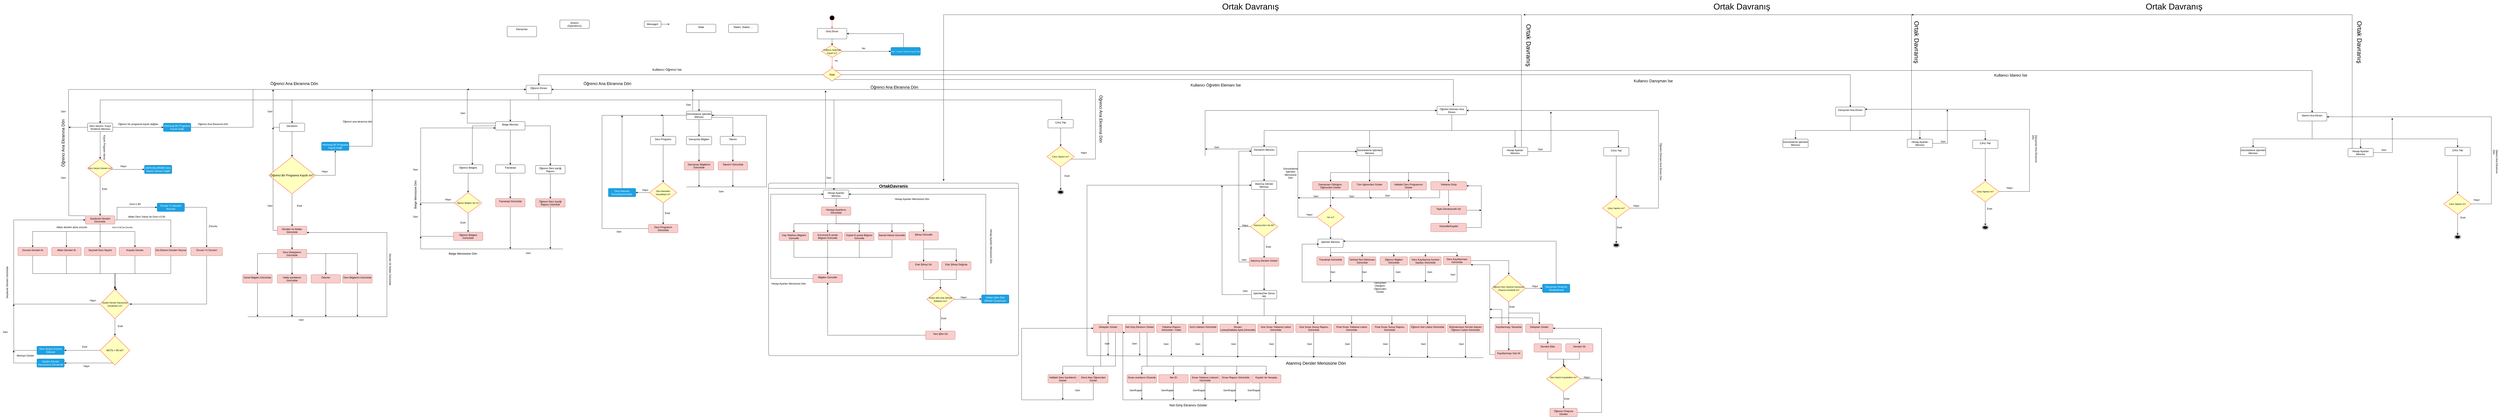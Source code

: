 <mxfile version="24.4.0" type="device">
  <diagram name="Sayfa -1" id="f9GuuPiOTZdbrCttsbCd">
    <mxGraphModel dx="12990" dy="2797" grid="1" gridSize="10" guides="1" tooltips="1" connect="1" arrows="1" fold="1" page="1" pageScale="1" pageWidth="7500" pageHeight="2500" math="0" shadow="0">
      <root>
        <mxCell id="0" />
        <mxCell id="1" parent="0" />
        <mxCell id="raTxTzk0vgehEr7z1tvl-5" value="" style="ellipse;html=1;shape=startState;fillColor=#000000;strokeColor=#ff0000;" parent="1" vertex="1">
          <mxGeometry x="-3144" y="210" width="30" height="30" as="geometry" />
        </mxCell>
        <mxCell id="raTxTzk0vgehEr7z1tvl-6" value="" style="edgeStyle=orthogonalEdgeStyle;html=1;verticalAlign=bottom;endArrow=open;endSize=8;strokeColor=#ff0000;rounded=0;entryX=0.5;entryY=0;entryDx=0;entryDy=0;" parent="1" source="raTxTzk0vgehEr7z1tvl-5" target="raTxTzk0vgehEr7z1tvl-13" edge="1">
          <mxGeometry relative="1" as="geometry">
            <mxPoint x="-3129" y="325" as="targetPoint" />
            <Array as="points" />
          </mxGeometry>
        </mxCell>
        <mxCell id="raTxTzk0vgehEr7z1tvl-13" value="Giriş Ekran" style="html=1;align=center;verticalAlign=top;rounded=1;absoluteArcSize=1;arcSize=10;dashed=0;whiteSpace=wrap;" parent="1" vertex="1">
          <mxGeometry x="-3199" y="275" width="140" height="50" as="geometry" />
        </mxCell>
        <mxCell id="YpNgMTdwTrCu8pLs_j0M-42" value="" style="edgeStyle=orthogonalEdgeStyle;rounded=0;orthogonalLoop=1;jettySize=auto;html=1;" parent="1" source="raTxTzk0vgehEr7z1tvl-15" target="YpNgMTdwTrCu8pLs_j0M-41" edge="1">
          <mxGeometry relative="1" as="geometry">
            <Array as="points">
              <mxPoint x="-4520" y="615" />
              <mxPoint x="-5690" y="615" />
            </Array>
          </mxGeometry>
        </mxCell>
        <mxCell id="YpNgMTdwTrCu8pLs_j0M-44" value="" style="edgeStyle=orthogonalEdgeStyle;rounded=0;orthogonalLoop=1;jettySize=auto;html=1;" parent="1" source="raTxTzk0vgehEr7z1tvl-15" target="YpNgMTdwTrCu8pLs_j0M-43" edge="1">
          <mxGeometry relative="1" as="geometry">
            <Array as="points">
              <mxPoint x="-4520" y="615" />
              <mxPoint x="-6600" y="615" />
            </Array>
          </mxGeometry>
        </mxCell>
        <mxCell id="xUi7JRu2v_sGwWPzo44r-137" style="edgeStyle=orthogonalEdgeStyle;rounded=0;orthogonalLoop=1;jettySize=auto;html=1;entryX=0.5;entryY=0;entryDx=0;entryDy=0;" parent="1" source="raTxTzk0vgehEr7z1tvl-15" target="YpNgMTdwTrCu8pLs_j0M-30" edge="1">
          <mxGeometry relative="1" as="geometry">
            <mxPoint x="-4520.0" y="615" as="targetPoint" />
            <Array as="points">
              <mxPoint x="-4520" y="615" />
              <mxPoint x="-4655" y="615" />
            </Array>
          </mxGeometry>
        </mxCell>
        <mxCell id="xUi7JRu2v_sGwWPzo44r-140" style="edgeStyle=orthogonalEdgeStyle;rounded=0;orthogonalLoop=1;jettySize=auto;html=1;" parent="1" source="raTxTzk0vgehEr7z1tvl-15" target="YpNgMTdwTrCu8pLs_j0M-36" edge="1">
          <mxGeometry relative="1" as="geometry">
            <Array as="points">
              <mxPoint x="-4520" y="615" />
              <mxPoint x="-3760" y="615" />
            </Array>
          </mxGeometry>
        </mxCell>
        <mxCell id="xUi7JRu2v_sGwWPzo44r-142" style="edgeStyle=orthogonalEdgeStyle;rounded=0;orthogonalLoop=1;jettySize=auto;html=1;" parent="1" source="raTxTzk0vgehEr7z1tvl-15" target="YpNgMTdwTrCu8pLs_j0M-38" edge="1">
          <mxGeometry relative="1" as="geometry">
            <Array as="points">
              <mxPoint x="-4520" y="615" />
              <mxPoint x="-3120" y="615" />
            </Array>
          </mxGeometry>
        </mxCell>
        <mxCell id="xUi7JRu2v_sGwWPzo44r-143" style="edgeStyle=orthogonalEdgeStyle;rounded=0;orthogonalLoop=1;jettySize=auto;html=1;" parent="1" edge="1">
          <mxGeometry relative="1" as="geometry">
            <Array as="points">
              <mxPoint x="-4520" y="615" />
              <mxPoint x="-2040" y="615" />
            </Array>
            <mxPoint x="-4520" y="585" as="sourcePoint" />
            <mxPoint x="-2040" y="705" as="targetPoint" />
          </mxGeometry>
        </mxCell>
        <mxCell id="raTxTzk0vgehEr7z1tvl-15" value="Öğrenci Ekranı" style="whiteSpace=wrap;html=1;verticalAlign=top;rounded=1;arcSize=10;dashed=0;" parent="1" vertex="1">
          <mxGeometry x="-4580" y="545" width="120" height="40" as="geometry" />
        </mxCell>
        <mxCell id="7eG7Swem1IyPdvQVmkEB-24" style="edgeStyle=orthogonalEdgeStyle;rounded=0;orthogonalLoop=1;jettySize=auto;html=1;" parent="1" source="YpNgMTdwTrCu8pLs_j0M-6" target="7eG7Swem1IyPdvQVmkEB-15" edge="1">
          <mxGeometry relative="1" as="geometry">
            <Array as="points">
              <mxPoint x="-190" y="760" />
              <mxPoint x="600" y="760" />
            </Array>
          </mxGeometry>
        </mxCell>
        <mxCell id="7eG7Swem1IyPdvQVmkEB-27" style="edgeStyle=orthogonalEdgeStyle;rounded=0;orthogonalLoop=1;jettySize=auto;html=1;" parent="1" source="YpNgMTdwTrCu8pLs_j0M-6" target="7eG7Swem1IyPdvQVmkEB-25" edge="1">
          <mxGeometry relative="1" as="geometry">
            <Array as="points">
              <mxPoint x="-190" y="760" />
              <mxPoint x="-580" y="760" />
            </Array>
          </mxGeometry>
        </mxCell>
        <mxCell id="7eG7Swem1IyPdvQVmkEB-59" style="edgeStyle=orthogonalEdgeStyle;rounded=0;orthogonalLoop=1;jettySize=auto;html=1;" parent="1" source="YpNgMTdwTrCu8pLs_j0M-6" target="7eG7Swem1IyPdvQVmkEB-14" edge="1">
          <mxGeometry relative="1" as="geometry">
            <Array as="points">
              <mxPoint x="-190" y="760" />
              <mxPoint x="110" y="760" />
            </Array>
          </mxGeometry>
        </mxCell>
        <mxCell id="j1WZlLF4a-4qiutJMyGu-2" style="edgeStyle=orthogonalEdgeStyle;rounded=0;orthogonalLoop=1;jettySize=auto;html=1;entryX=0.5;entryY=0;entryDx=0;entryDy=0;" parent="1" source="YpNgMTdwTrCu8pLs_j0M-6" target="j1WZlLF4a-4qiutJMyGu-1" edge="1">
          <mxGeometry relative="1" as="geometry">
            <Array as="points">
              <mxPoint x="-190" y="760" />
              <mxPoint x="-1080" y="760" />
            </Array>
          </mxGeometry>
        </mxCell>
        <mxCell id="YpNgMTdwTrCu8pLs_j0M-6" value="Öğretim Elemanı Ana Ekranı" style="html=1;align=center;verticalAlign=top;rounded=1;absoluteArcSize=1;arcSize=10;dashed=0;whiteSpace=wrap;" parent="1" vertex="1">
          <mxGeometry x="-260" y="645" width="140" height="40" as="geometry" />
        </mxCell>
        <mxCell id="xUi7JRu2v_sGwWPzo44r-163" style="edgeStyle=orthogonalEdgeStyle;rounded=0;orthogonalLoop=1;jettySize=auto;html=1;" parent="1" source="YpNgMTdwTrCu8pLs_j0M-8" edge="1">
          <mxGeometry relative="1" as="geometry">
            <mxPoint x="-5080" y="1105" as="targetPoint" />
            <Array as="points">
              <mxPoint x="-5080" y="1263" />
            </Array>
          </mxGeometry>
        </mxCell>
        <mxCell id="YpNgMTdwTrCu8pLs_j0M-8" value="Öğrenci Belgesi Görüntüle" style="html=1;align=center;verticalAlign=top;rounded=1;absoluteArcSize=1;arcSize=10;dashed=0;whiteSpace=wrap;fillColor=#f8cecc;strokeColor=#b85450;" parent="1" vertex="1">
          <mxGeometry x="-4924.99" y="1243" width="140" height="40" as="geometry" />
        </mxCell>
        <mxCell id="YpNgMTdwTrCu8pLs_j0M-9" value="Action1&lt;br&gt;(Operation1)" style="html=1;align=center;verticalAlign=top;rounded=1;absoluteArcSize=1;arcSize=10;dashed=0;whiteSpace=wrap;" parent="1" vertex="1">
          <mxGeometry x="-4420" y="235" width="140" height="40" as="geometry" />
        </mxCell>
        <mxCell id="YpNgMTdwTrCu8pLs_j0M-12" value="Message1" style="html=1;rounded=1;absoluteArcSize=1;arcSize=10;whiteSpace=wrap;" parent="1" vertex="1">
          <mxGeometry x="-4020" y="240" width="80" height="30" as="geometry" />
        </mxCell>
        <mxCell id="YpNgMTdwTrCu8pLs_j0M-13" value="" style="endArrow=open;html=1;rounded=0;align=center;verticalAlign=top;endFill=0;labelBackgroundColor=none;endSize=6;" parent="1" source="YpNgMTdwTrCu8pLs_j0M-12" edge="1">
          <mxGeometry relative="1" as="geometry">
            <mxPoint x="-3900" y="255" as="targetPoint" />
          </mxGeometry>
        </mxCell>
        <mxCell id="YpNgMTdwTrCu8pLs_j0M-14" value="State" style="html=1;align=center;verticalAlign=top;rounded=1;absoluteArcSize=1;arcSize=10;dashed=0;whiteSpace=wrap;" parent="1" vertex="1">
          <mxGeometry x="-3820" y="255" width="140" height="40" as="geometry" />
        </mxCell>
        <mxCell id="YpNgMTdwTrCu8pLs_j0M-15" value="State1, State2, ..." style="html=1;align=center;verticalAlign=top;rounded=1;absoluteArcSize=1;arcSize=10;dashed=0;whiteSpace=wrap;" parent="1" vertex="1">
          <mxGeometry x="-3620" y="255" width="140" height="40" as="geometry" />
        </mxCell>
        <mxCell id="7eG7Swem1IyPdvQVmkEB-40" style="edgeStyle=orthogonalEdgeStyle;rounded=0;orthogonalLoop=1;jettySize=auto;html=1;entryX=0.5;entryY=0;entryDx=0;entryDy=0;" parent="1" source="YpNgMTdwTrCu8pLs_j0M-16" target="7eG7Swem1IyPdvQVmkEB-38" edge="1">
          <mxGeometry relative="1" as="geometry">
            <Array as="points">
              <mxPoint x="1700" y="760" />
              <mxPoint x="2340" y="760" />
            </Array>
          </mxGeometry>
        </mxCell>
        <mxCell id="7eG7Swem1IyPdvQVmkEB-41" style="edgeStyle=orthogonalEdgeStyle;rounded=0;orthogonalLoop=1;jettySize=auto;html=1;entryX=0.5;entryY=0;entryDx=0;entryDy=0;" parent="1" source="YpNgMTdwTrCu8pLs_j0M-16" target="7eG7Swem1IyPdvQVmkEB-37" edge="1">
          <mxGeometry relative="1" as="geometry">
            <Array as="points">
              <mxPoint x="1700" y="760" />
              <mxPoint x="2030" y="760" />
            </Array>
          </mxGeometry>
        </mxCell>
        <mxCell id="7eG7Swem1IyPdvQVmkEB-42" style="edgeStyle=orthogonalEdgeStyle;rounded=0;orthogonalLoop=1;jettySize=auto;html=1;entryX=0.5;entryY=0;entryDx=0;entryDy=0;" parent="1" source="YpNgMTdwTrCu8pLs_j0M-16" target="7eG7Swem1IyPdvQVmkEB-39" edge="1">
          <mxGeometry relative="1" as="geometry">
            <Array as="points">
              <mxPoint x="1700" y="760" />
              <mxPoint x="1440" y="760" />
            </Array>
          </mxGeometry>
        </mxCell>
        <mxCell id="YpNgMTdwTrCu8pLs_j0M-16" value="Danışman Ana Ekranı" style="html=1;align=center;verticalAlign=top;rounded=1;absoluteArcSize=1;arcSize=10;dashed=0;whiteSpace=wrap;" parent="1" vertex="1">
          <mxGeometry x="1630" y="648.5" width="140" height="43" as="geometry" />
        </mxCell>
        <mxCell id="7eG7Swem1IyPdvQVmkEB-49" style="edgeStyle=orthogonalEdgeStyle;rounded=0;orthogonalLoop=1;jettySize=auto;html=1;entryX=0.5;entryY=0;entryDx=0;entryDy=0;" parent="1" source="YpNgMTdwTrCu8pLs_j0M-18" target="7eG7Swem1IyPdvQVmkEB-44" edge="1">
          <mxGeometry relative="1" as="geometry">
            <Array as="points">
              <mxPoint x="3890" y="800" />
              <mxPoint x="4120" y="800" />
            </Array>
          </mxGeometry>
        </mxCell>
        <mxCell id="7eG7Swem1IyPdvQVmkEB-50" style="edgeStyle=orthogonalEdgeStyle;rounded=0;orthogonalLoop=1;jettySize=auto;html=1;entryX=0.5;entryY=0;entryDx=0;entryDy=0;" parent="1" source="YpNgMTdwTrCu8pLs_j0M-18" target="7eG7Swem1IyPdvQVmkEB-45" edge="1">
          <mxGeometry relative="1" as="geometry">
            <Array as="points">
              <mxPoint x="3890" y="800" />
              <mxPoint x="4580" y="800" />
            </Array>
          </mxGeometry>
        </mxCell>
        <mxCell id="7eG7Swem1IyPdvQVmkEB-51" style="edgeStyle=orthogonalEdgeStyle;rounded=0;orthogonalLoop=1;jettySize=auto;html=1;entryX=0.5;entryY=0;entryDx=0;entryDy=0;" parent="1" source="YpNgMTdwTrCu8pLs_j0M-18" target="7eG7Swem1IyPdvQVmkEB-46" edge="1">
          <mxGeometry relative="1" as="geometry">
            <Array as="points">
              <mxPoint x="3890" y="800" />
              <mxPoint x="3610" y="800" />
            </Array>
          </mxGeometry>
        </mxCell>
        <mxCell id="YpNgMTdwTrCu8pLs_j0M-18" value="İdareci Ana Ekranı&lt;div&gt;&lt;br&gt;&lt;/div&gt;" style="html=1;align=center;verticalAlign=top;rounded=1;absoluteArcSize=1;arcSize=10;dashed=0;whiteSpace=wrap;" parent="1" vertex="1">
          <mxGeometry x="3820" y="675" width="140" height="40" as="geometry" />
        </mxCell>
        <mxCell id="YpNgMTdwTrCu8pLs_j0M-20" value="" style="ellipse;html=1;shape=endState;fillColor=strokeColor;" parent="1" vertex="1">
          <mxGeometry x="-2060.13" y="1043" width="30" height="20" as="geometry" />
        </mxCell>
        <mxCell id="YpNgMTdwTrCu8pLs_j0M-25" value="Danışman" style="html=1;align=center;verticalAlign=top;rounded=1;absoluteArcSize=1;arcSize=10;dashed=0;whiteSpace=wrap;" parent="1" vertex="1">
          <mxGeometry x="-4670" y="265" width="140" height="50" as="geometry" />
        </mxCell>
        <mxCell id="nbqyCKGvC23zPWqp3UHc-19" style="edgeStyle=orthogonalEdgeStyle;rounded=0;orthogonalLoop=1;jettySize=auto;html=1;entryX=1;entryY=0.5;entryDx=0;entryDy=0;" parent="1" source="YpNgMTdwTrCu8pLs_j0M-26" target="raTxTzk0vgehEr7z1tvl-13" edge="1">
          <mxGeometry relative="1" as="geometry">
            <mxPoint x="-2790" y="285" as="targetPoint" />
            <Array as="points">
              <mxPoint x="-2790" y="300" />
            </Array>
          </mxGeometry>
        </mxCell>
        <mxCell id="YpNgMTdwTrCu8pLs_j0M-26" value="&lt;span data-sider-select-id=&quot;6f21c08b-1ee0-4d9a-971a-5f069b97619d&quot; style=&quot;text-wrap: nowrap;&quot;&gt;&lt;font data-sider-select-id=&quot;adb5f741-1b5e-4715-a0d9-119e286bbc81&quot; style=&quot;font-size: 8px;&quot;&gt;Hata !&amp;nbsp; Kullanıcı Sistemde Kayıtlı Değil&lt;/font&gt;&lt;/span&gt;" style="html=1;rounded=1;absoluteArcSize=1;arcSize=10;whiteSpace=wrap;fillColor=#1ba1e2;fontColor=#ffffff;strokeColor=#006EAF;" parent="1" vertex="1">
          <mxGeometry x="-2850" y="365" width="140" height="38" as="geometry" />
        </mxCell>
        <mxCell id="YpNgMTdwTrCu8pLs_j0M-28" value="&lt;font data-sider-select-id=&quot;d092bb43-2534-4f56-a5d7-0d986fded775&quot; style=&quot;font-size: 10px;&quot;&gt;Yes&lt;/font&gt;" style="text;html=1;align=center;verticalAlign=middle;resizable=0;points=[];autosize=1;strokeColor=none;fillColor=none;" parent="1" vertex="1">
          <mxGeometry x="-3130" y="413" width="40" height="30" as="geometry" />
        </mxCell>
        <mxCell id="YpNgMTdwTrCu8pLs_j0M-29" value="&lt;span data-sider-select-id=&quot;ffd7aa2f-4a25-4322-89a0-0c4640fc9525&quot; style=&quot;&quot;&gt;&lt;font style=&quot;font-size: 12px;&quot;&gt;No&lt;/font&gt;&lt;/span&gt;" style="text;html=1;align=center;verticalAlign=middle;resizable=0;points=[];autosize=1;strokeColor=none;fillColor=none;" parent="1" vertex="1">
          <mxGeometry x="-3000" y="355" width="40" height="30" as="geometry" />
        </mxCell>
        <mxCell id="xUi7JRu2v_sGwWPzo44r-147" style="edgeStyle=orthogonalEdgeStyle;rounded=0;orthogonalLoop=1;jettySize=auto;html=1;entryX=0.643;entryY=0;entryDx=0;entryDy=0;entryPerimeter=0;" parent="1" target="xUi7JRu2v_sGwWPzo44r-144" edge="1">
          <mxGeometry relative="1" as="geometry">
            <mxPoint x="-4655" y="783" as="targetPoint" />
            <mxPoint x="-4725" y="738" as="sourcePoint" />
          </mxGeometry>
        </mxCell>
        <mxCell id="xUi7JRu2v_sGwWPzo44r-148" style="edgeStyle=orthogonalEdgeStyle;rounded=0;orthogonalLoop=1;jettySize=auto;html=1;" parent="1" source="YpNgMTdwTrCu8pLs_j0M-30" target="xUi7JRu2v_sGwWPzo44r-145" edge="1">
          <mxGeometry relative="1" as="geometry" />
        </mxCell>
        <mxCell id="xUi7JRu2v_sGwWPzo44r-151" style="edgeStyle=orthogonalEdgeStyle;rounded=0;orthogonalLoop=1;jettySize=auto;html=1;entryX=0.5;entryY=0;entryDx=0;entryDy=0;" parent="1" source="YpNgMTdwTrCu8pLs_j0M-30" target="xUi7JRu2v_sGwWPzo44r-146" edge="1">
          <mxGeometry relative="1" as="geometry">
            <mxPoint x="-4495" y="853" as="targetPoint" />
          </mxGeometry>
        </mxCell>
        <mxCell id="2cs-It8Q2KzFfJwQsvEJ-1" style="edgeStyle=orthogonalEdgeStyle;rounded=0;orthogonalLoop=1;jettySize=auto;html=1;" parent="1" source="YpNgMTdwTrCu8pLs_j0M-30" edge="1">
          <mxGeometry relative="1" as="geometry">
            <mxPoint x="-4860" y="565" as="targetPoint" />
            <Array as="points">
              <mxPoint x="-4859" y="725" />
            </Array>
          </mxGeometry>
        </mxCell>
        <mxCell id="YpNgMTdwTrCu8pLs_j0M-30" value="Belge Menüsü" style="html=1;align=center;verticalAlign=top;rounded=1;absoluteArcSize=1;arcSize=10;dashed=0;whiteSpace=wrap;" parent="1" vertex="1">
          <mxGeometry x="-4725" y="718" width="140" height="40" as="geometry" />
        </mxCell>
        <mxCell id="2cs-It8Q2KzFfJwQsvEJ-45" style="edgeStyle=orthogonalEdgeStyle;rounded=0;orthogonalLoop=1;jettySize=auto;html=1;entryX=0.5;entryY=0;entryDx=0;entryDy=0;" parent="1" source="YpNgMTdwTrCu8pLs_j0M-36" target="2cs-It8Q2KzFfJwQsvEJ-42" edge="1">
          <mxGeometry relative="1" as="geometry" />
        </mxCell>
        <mxCell id="2cs-It8Q2KzFfJwQsvEJ-47" style="edgeStyle=orthogonalEdgeStyle;rounded=0;orthogonalLoop=1;jettySize=auto;html=1;" parent="1" source="YpNgMTdwTrCu8pLs_j0M-36" target="2cs-It8Q2KzFfJwQsvEJ-43" edge="1">
          <mxGeometry relative="1" as="geometry" />
        </mxCell>
        <mxCell id="2cs-It8Q2KzFfJwQsvEJ-48" style="edgeStyle=orthogonalEdgeStyle;rounded=0;orthogonalLoop=1;jettySize=auto;html=1;entryX=0.5;entryY=0;entryDx=0;entryDy=0;" parent="1" source="YpNgMTdwTrCu8pLs_j0M-36" target="2cs-It8Q2KzFfJwQsvEJ-44" edge="1">
          <mxGeometry relative="1" as="geometry">
            <Array as="points">
              <mxPoint x="-3599" y="698" />
            </Array>
          </mxGeometry>
        </mxCell>
        <mxCell id="YpNgMTdwTrCu8pLs_j0M-36" value="Görüntüleme İşlemleri Menüsü" style="whiteSpace=wrap;html=1;verticalAlign=top;rounded=1;arcSize=10;dashed=0;" parent="1" vertex="1">
          <mxGeometry x="-3820" y="668" width="120" height="40" as="geometry" />
        </mxCell>
        <mxCell id="2cs-It8Q2KzFfJwQsvEJ-97" style="edgeStyle=orthogonalEdgeStyle;rounded=0;orthogonalLoop=1;jettySize=auto;html=1;entryX=0.5;entryY=0;entryDx=0;entryDy=0;" parent="1" source="YpNgMTdwTrCu8pLs_j0M-38" target="2cs-It8Q2KzFfJwQsvEJ-95" edge="1">
          <mxGeometry relative="1" as="geometry" />
        </mxCell>
        <mxCell id="YpNgMTdwTrCu8pLs_j0M-38" value="Hesap Ayarları Menüsü" style="whiteSpace=wrap;html=1;verticalAlign=top;rounded=1;arcSize=10;dashed=0;" parent="1" vertex="1">
          <mxGeometry x="-3170" y="1043" width="120" height="40" as="geometry" />
        </mxCell>
        <mxCell id="xUi7JRu2v_sGwWPzo44r-61" style="edgeStyle=orthogonalEdgeStyle;rounded=0;orthogonalLoop=1;jettySize=auto;html=1;entryX=0.5;entryY=0;entryDx=0;entryDy=0;" parent="1" source="YpNgMTdwTrCu8pLs_j0M-41" target="xUi7JRu2v_sGwWPzo44r-58" edge="1">
          <mxGeometry relative="1" as="geometry" />
        </mxCell>
        <mxCell id="xUi7JRu2v_sGwWPzo44r-68" style="edgeStyle=orthogonalEdgeStyle;rounded=0;orthogonalLoop=1;jettySize=auto;html=1;" parent="1" source="YpNgMTdwTrCu8pLs_j0M-41" edge="1">
          <mxGeometry relative="1" as="geometry">
            <mxPoint x="-5780" y="565" as="targetPoint" />
          </mxGeometry>
        </mxCell>
        <mxCell id="YpNgMTdwTrCu8pLs_j0M-41" value="Derslerim" style="whiteSpace=wrap;html=1;verticalAlign=top;rounded=1;arcSize=10;dashed=0;" parent="1" vertex="1">
          <mxGeometry x="-5750" y="725" width="120" height="40" as="geometry" />
        </mxCell>
        <mxCell id="nbqyCKGvC23zPWqp3UHc-6" style="edgeStyle=orthogonalEdgeStyle;rounded=0;orthogonalLoop=1;jettySize=auto;html=1;entryX=0;entryY=0.5;entryDx=0;entryDy=0;exitX=0;exitY=0.5;exitDx=0;exitDy=0;" parent="1" source="YpNgMTdwTrCu8pLs_j0M-43" edge="1">
          <mxGeometry relative="1" as="geometry">
            <mxPoint x="-4580" y="565" as="targetPoint" />
            <mxPoint x="-6340" y="745" as="sourcePoint" />
            <Array as="points">
              <mxPoint x="-6750" y="745" />
              <mxPoint x="-6750" y="565" />
            </Array>
          </mxGeometry>
        </mxCell>
        <mxCell id="xUi7JRu2v_sGwWPzo44r-2" style="edgeStyle=orthogonalEdgeStyle;rounded=0;orthogonalLoop=1;jettySize=auto;html=1;entryX=0;entryY=0.5;entryDx=0;entryDy=0;" parent="1" source="YpNgMTdwTrCu8pLs_j0M-43" target="YpNgMTdwTrCu8pLs_j0M-92" edge="1">
          <mxGeometry relative="1" as="geometry" />
        </mxCell>
        <mxCell id="xUi7JRu2v_sGwWPzo44r-10" style="edgeStyle=orthogonalEdgeStyle;rounded=0;orthogonalLoop=1;jettySize=auto;html=1;entryX=0.5;entryY=0;entryDx=0;entryDy=0;" parent="1" source="YpNgMTdwTrCu8pLs_j0M-43" target="xUi7JRu2v_sGwWPzo44r-5" edge="1">
          <mxGeometry relative="1" as="geometry" />
        </mxCell>
        <mxCell id="YpNgMTdwTrCu8pLs_j0M-43" value="Ders Seçimi / Kayıt Yenileme Menüsü" style="whiteSpace=wrap;html=1;verticalAlign=top;rounded=1;arcSize=10;dashed=0;" parent="1" vertex="1">
          <mxGeometry x="-6660" y="725" width="120" height="40" as="geometry" />
        </mxCell>
        <mxCell id="xUi7JRu2v_sGwWPzo44r-174" style="edgeStyle=orthogonalEdgeStyle;rounded=0;orthogonalLoop=1;jettySize=auto;html=1;" parent="1" source="YpNgMTdwTrCu8pLs_j0M-46" edge="1">
          <mxGeometry relative="1" as="geometry">
            <mxPoint x="-4655" y="1323" as="targetPoint" />
          </mxGeometry>
        </mxCell>
        <mxCell id="YpNgMTdwTrCu8pLs_j0M-46" value="Transkript Görüntüle" style="html=1;align=center;verticalAlign=top;rounded=1;absoluteArcSize=1;arcSize=10;dashed=0;whiteSpace=wrap;fillColor=#f8cecc;strokeColor=#b85450;" parent="1" vertex="1">
          <mxGeometry x="-4725" y="1083" width="140" height="40" as="geometry" />
        </mxCell>
        <mxCell id="2cs-It8Q2KzFfJwQsvEJ-83" style="edgeStyle=orthogonalEdgeStyle;rounded=0;orthogonalLoop=1;jettySize=auto;html=1;" parent="1" source="YpNgMTdwTrCu8pLs_j0M-60" edge="1">
          <mxGeometry relative="1" as="geometry">
            <mxPoint x="-3599.5" y="1028" as="targetPoint" />
          </mxGeometry>
        </mxCell>
        <mxCell id="YpNgMTdwTrCu8pLs_j0M-60" value="Takvim&#39;i Görüntüle" style="html=1;align=center;verticalAlign=top;rounded=1;absoluteArcSize=1;arcSize=10;dashed=0;whiteSpace=wrap;fillColor=#f8cecc;strokeColor=#b85450;" parent="1" vertex="1">
          <mxGeometry x="-3669.5" y="908" width="140" height="40" as="geometry" />
        </mxCell>
        <mxCell id="2cs-It8Q2KzFfJwQsvEJ-89" style="edgeStyle=orthogonalEdgeStyle;rounded=0;orthogonalLoop=1;jettySize=auto;html=1;" parent="1" source="YpNgMTdwTrCu8pLs_j0M-61" edge="1">
          <mxGeometry relative="1" as="geometry">
            <mxPoint x="-3760" y="1028" as="targetPoint" />
          </mxGeometry>
        </mxCell>
        <mxCell id="YpNgMTdwTrCu8pLs_j0M-61" value="Danışman Bilgilerini Görüntüle" style="html=1;align=center;verticalAlign=top;rounded=1;absoluteArcSize=1;arcSize=10;dashed=0;whiteSpace=wrap;fillColor=#f8cecc;strokeColor=#b85450;" parent="1" vertex="1">
          <mxGeometry x="-3830" y="908" width="140" height="40" as="geometry" />
        </mxCell>
        <mxCell id="2cs-It8Q2KzFfJwQsvEJ-64" style="edgeStyle=orthogonalEdgeStyle;rounded=0;orthogonalLoop=1;jettySize=auto;html=1;" parent="1" source="YpNgMTdwTrCu8pLs_j0M-62" edge="1">
          <mxGeometry relative="1" as="geometry">
            <mxPoint x="-3930" y="688" as="targetPoint" />
            <Array as="points">
              <mxPoint x="-4220" y="1226" />
              <mxPoint x="-4220" y="688" />
              <mxPoint x="-3930" y="688" />
            </Array>
          </mxGeometry>
        </mxCell>
        <mxCell id="YpNgMTdwTrCu8pLs_j0M-62" value="Ders Programın&lt;div&gt;Görüntüle&lt;/div&gt;" style="html=1;align=center;verticalAlign=top;rounded=1;absoluteArcSize=1;arcSize=10;dashed=0;whiteSpace=wrap;fillColor=#f8cecc;strokeColor=#b85450;" parent="1" vertex="1">
          <mxGeometry x="-4000" y="1206" width="140" height="40" as="geometry" />
        </mxCell>
        <mxCell id="xUi7JRu2v_sGwWPzo44r-73" style="edgeStyle=orthogonalEdgeStyle;rounded=0;orthogonalLoop=1;jettySize=auto;html=1;" parent="1" source="YpNgMTdwTrCu8pLs_j0M-67" target="xUi7JRu2v_sGwWPzo44r-72" edge="1">
          <mxGeometry relative="1" as="geometry" />
        </mxCell>
        <mxCell id="xUi7JRu2v_sGwWPzo44r-134" style="edgeStyle=orthogonalEdgeStyle;rounded=0;orthogonalLoop=1;jettySize=auto;html=1;" parent="1" source="YpNgMTdwTrCu8pLs_j0M-67" edge="1">
          <mxGeometry relative="1" as="geometry">
            <mxPoint x="-5780" y="745" as="targetPoint" />
          </mxGeometry>
        </mxCell>
        <mxCell id="YpNgMTdwTrCu8pLs_j0M-67" value="Dersleri ve Notları Görüntüle" style="html=1;align=center;verticalAlign=top;rounded=1;absoluteArcSize=1;arcSize=10;dashed=0;whiteSpace=wrap;fillColor=#f8cecc;strokeColor=#b85450;" parent="1" vertex="1">
          <mxGeometry x="-5760" y="1215" width="140" height="40" as="geometry" />
        </mxCell>
        <mxCell id="xUi7JRu2v_sGwWPzo44r-69" style="edgeStyle=orthogonalEdgeStyle;rounded=0;orthogonalLoop=1;jettySize=auto;html=1;" parent="1" source="YpNgMTdwTrCu8pLs_j0M-74" edge="1">
          <mxGeometry relative="1" as="geometry">
            <mxPoint x="-5310" y="565" as="targetPoint" />
          </mxGeometry>
        </mxCell>
        <mxCell id="YpNgMTdwTrCu8pLs_j0M-74" value="Herhangi Bir Programa Kayıtlı Değil" style="html=1;rounded=1;absoluteArcSize=1;arcSize=10;whiteSpace=wrap;fillColor=#1ba1e2;strokeColor=#006EAF;fontColor=#ffffff;" parent="1" vertex="1">
          <mxGeometry x="-5550" y="815" width="130" height="40" as="geometry" />
        </mxCell>
        <mxCell id="YpNgMTdwTrCu8pLs_j0M-110" style="edgeStyle=orthogonalEdgeStyle;rounded=0;orthogonalLoop=1;jettySize=auto;html=1;" parent="1" source="YpNgMTdwTrCu8pLs_j0M-80" target="YpNgMTdwTrCu8pLs_j0M-104" edge="1">
          <mxGeometry relative="1" as="geometry">
            <Array as="points">
              <mxPoint x="-6600" y="1240" />
              <mxPoint x="-6760" y="1240" />
            </Array>
          </mxGeometry>
        </mxCell>
        <mxCell id="YpNgMTdwTrCu8pLs_j0M-111" style="edgeStyle=orthogonalEdgeStyle;rounded=0;orthogonalLoop=1;jettySize=auto;html=1;" parent="1" source="YpNgMTdwTrCu8pLs_j0M-80" target="YpNgMTdwTrCu8pLs_j0M-108" edge="1">
          <mxGeometry relative="1" as="geometry" />
        </mxCell>
        <mxCell id="YpNgMTdwTrCu8pLs_j0M-112" style="edgeStyle=orthogonalEdgeStyle;rounded=0;orthogonalLoop=1;jettySize=auto;html=1;" parent="1" source="YpNgMTdwTrCu8pLs_j0M-80" target="YpNgMTdwTrCu8pLs_j0M-106" edge="1">
          <mxGeometry relative="1" as="geometry">
            <Array as="points">
              <mxPoint x="-6600" y="1240" />
              <mxPoint x="-6435" y="1240" />
            </Array>
          </mxGeometry>
        </mxCell>
        <mxCell id="xUi7JRu2v_sGwWPzo44r-16" style="edgeStyle=orthogonalEdgeStyle;rounded=0;orthogonalLoop=1;jettySize=auto;html=1;entryX=0;entryY=0.5;entryDx=0;entryDy=0;" parent="1" source="YpNgMTdwTrCu8pLs_j0M-80" target="YpNgMTdwTrCu8pLs_j0M-99" edge="1">
          <mxGeometry relative="1" as="geometry">
            <Array as="points">
              <mxPoint x="-6520" y="1185" />
              <mxPoint x="-6520" y="1125" />
            </Array>
          </mxGeometry>
        </mxCell>
        <mxCell id="xUi7JRu2v_sGwWPzo44r-52" style="edgeStyle=orthogonalEdgeStyle;rounded=0;orthogonalLoop=1;jettySize=auto;html=1;" parent="1" source="YpNgMTdwTrCu8pLs_j0M-80" target="YpNgMTdwTrCu8pLs_j0M-114" edge="1">
          <mxGeometry relative="1" as="geometry" />
        </mxCell>
        <mxCell id="xUi7JRu2v_sGwWPzo44r-119" style="edgeStyle=orthogonalEdgeStyle;rounded=0;orthogonalLoop=1;jettySize=auto;html=1;" parent="1" source="YpNgMTdwTrCu8pLs_j0M-80" edge="1">
          <mxGeometry relative="1" as="geometry">
            <mxPoint x="-6750" y="745" as="targetPoint" />
            <Array as="points">
              <mxPoint x="-6749" y="1165" />
              <mxPoint x="-6749" y="745" />
            </Array>
          </mxGeometry>
        </mxCell>
        <mxCell id="2_WJz-mZz8zobtCXucVs-303" style="edgeStyle=orthogonalEdgeStyle;rounded=0;orthogonalLoop=1;jettySize=auto;html=1;entryX=0.5;entryY=0;entryDx=0;entryDy=0;" edge="1" parent="1" source="YpNgMTdwTrCu8pLs_j0M-80" target="j1WZlLF4a-4qiutJMyGu-48">
          <mxGeometry relative="1" as="geometry">
            <Array as="points">
              <mxPoint x="-6600" y="1240" />
              <mxPoint x="-6920" y="1240" />
            </Array>
          </mxGeometry>
        </mxCell>
        <mxCell id="YpNgMTdwTrCu8pLs_j0M-80" value="Seçilecek Dersleri Görüntüle&amp;nbsp;" style="html=1;align=center;verticalAlign=top;rounded=1;absoluteArcSize=1;arcSize=10;dashed=0;whiteSpace=wrap;fillColor=#f8cecc;strokeColor=#b85450;" parent="1" vertex="1">
          <mxGeometry x="-6670" y="1165" width="140" height="40" as="geometry" />
        </mxCell>
        <mxCell id="2cs-It8Q2KzFfJwQsvEJ-153" value="" style="edgeStyle=orthogonalEdgeStyle;rounded=0;orthogonalLoop=1;jettySize=auto;html=1;" parent="1" source="YpNgMTdwTrCu8pLs_j0M-81" target="2cs-It8Q2KzFfJwQsvEJ-151" edge="1">
          <mxGeometry relative="1" as="geometry">
            <Array as="points">
              <mxPoint x="-2045.13" y="813" />
              <mxPoint x="-2045.13" y="813" />
            </Array>
          </mxGeometry>
        </mxCell>
        <mxCell id="YpNgMTdwTrCu8pLs_j0M-81" value="Çıkış Yap" style="whiteSpace=wrap;html=1;verticalAlign=top;rounded=1;arcSize=10;dashed=0;" parent="1" vertex="1">
          <mxGeometry x="-2105.13" y="708" width="120" height="40" as="geometry" />
        </mxCell>
        <mxCell id="YpNgMTdwTrCu8pLs_j0M-86" value="Kayıtlı Program Varsa" style="text;html=1;align=center;verticalAlign=middle;resizable=0;points=[];autosize=1;strokeColor=none;fillColor=none;rotation=90;" parent="1" vertex="1">
          <mxGeometry x="-6650" y="825" width="140" height="30" as="geometry" />
        </mxCell>
        <mxCell id="YpNgMTdwTrCu8pLs_j0M-91" value="Öğrenci bir programa kayıtlı değilse" style="text;html=1;align=center;verticalAlign=middle;resizable=0;points=[];autosize=1;strokeColor=none;fillColor=none;" parent="1" vertex="1">
          <mxGeometry x="-6525" y="715" width="210" height="30" as="geometry" />
        </mxCell>
        <mxCell id="YpNgMTdwTrCu8pLs_j0M-95" style="edgeStyle=orthogonalEdgeStyle;rounded=0;orthogonalLoop=1;jettySize=auto;html=1;" parent="1" source="YpNgMTdwTrCu8pLs_j0M-92" edge="1">
          <mxGeometry relative="1" as="geometry">
            <mxPoint x="-4580" y="565" as="targetPoint" />
            <Array as="points">
              <mxPoint x="-5875" y="565" />
            </Array>
          </mxGeometry>
        </mxCell>
        <mxCell id="YpNgMTdwTrCu8pLs_j0M-92" value="Herhangi Bir Programa Kayıtlı Değil" style="html=1;rounded=1;absoluteArcSize=1;arcSize=10;whiteSpace=wrap;fillColor=#1ba1e2;strokeColor=#006EAF;fontColor=#ffffff;" parent="1" vertex="1">
          <mxGeometry x="-6300" y="725" width="130" height="40" as="geometry" />
        </mxCell>
        <mxCell id="YpNgMTdwTrCu8pLs_j0M-98" value="Gno&amp;lt;1.80" style="text;html=1;align=center;verticalAlign=middle;resizable=0;points=[];autosize=1;strokeColor=none;fillColor=none;" parent="1" vertex="1">
          <mxGeometry x="-6475" y="1095" width="80" height="30" as="geometry" />
        </mxCell>
        <mxCell id="xUi7JRu2v_sGwWPzo44r-19" style="edgeStyle=orthogonalEdgeStyle;rounded=0;orthogonalLoop=1;jettySize=auto;html=1;entryX=0.5;entryY=0;entryDx=0;entryDy=0;" parent="1" source="YpNgMTdwTrCu8pLs_j0M-99" target="xUi7JRu2v_sGwWPzo44r-18" edge="1">
          <mxGeometry relative="1" as="geometry" />
        </mxCell>
        <mxCell id="YpNgMTdwTrCu8pLs_j0M-99" value="Önceki Yıl Dersleri Alınmalı" style="html=1;rounded=1;absoluteArcSize=1;arcSize=10;whiteSpace=wrap;fillColor=#1ba1e2;strokeColor=#006EAF;fontColor=#ffffff;" parent="1" vertex="1">
          <mxGeometry x="-6330" y="1105" width="130" height="40" as="geometry" />
        </mxCell>
        <mxCell id="YpNgMTdwTrCu8pLs_j0M-101" value="Alttan dersleri alma zorunlu" style="text;html=1;align=center;verticalAlign=middle;resizable=0;points=[];autosize=1;strokeColor=none;fillColor=none;" parent="1" vertex="1">
          <mxGeometry x="-6820" y="1205" width="170" height="30" as="geometry" />
        </mxCell>
        <mxCell id="YpNgMTdwTrCu8pLs_j0M-126" style="edgeStyle=orthogonalEdgeStyle;rounded=0;orthogonalLoop=1;jettySize=auto;html=1;entryX=0.5;entryY=0;entryDx=0;entryDy=0;" parent="1" source="YpNgMTdwTrCu8pLs_j0M-104" edge="1">
          <mxGeometry relative="1" as="geometry">
            <Array as="points">
              <mxPoint x="-6760" y="1440" />
              <mxPoint x="-6530" y="1440" />
            </Array>
            <mxPoint x="-6530" y="1515" as="targetPoint" />
          </mxGeometry>
        </mxCell>
        <mxCell id="YpNgMTdwTrCu8pLs_j0M-104" value="Alltan Dersleri Al" style="html=1;align=center;verticalAlign=top;rounded=1;absoluteArcSize=1;arcSize=10;dashed=0;whiteSpace=wrap;fillColor=#f8cecc;strokeColor=#b85450;" parent="1" vertex="1">
          <mxGeometry x="-6830" y="1315" width="140" height="40" as="geometry" />
        </mxCell>
        <mxCell id="YpNgMTdwTrCu8pLs_j0M-128" style="edgeStyle=orthogonalEdgeStyle;rounded=0;orthogonalLoop=1;jettySize=auto;html=1;entryX=0.5;entryY=0;entryDx=0;entryDy=0;" parent="1" source="YpNgMTdwTrCu8pLs_j0M-106" edge="1">
          <mxGeometry relative="1" as="geometry">
            <mxPoint x="-6530" y="1515" as="targetPoint" />
            <Array as="points">
              <mxPoint x="-6435" y="1440" />
              <mxPoint x="-6529" y="1440" />
              <mxPoint x="-6529" y="1515" />
            </Array>
          </mxGeometry>
        </mxCell>
        <mxCell id="YpNgMTdwTrCu8pLs_j0M-106" value="&lt;div data-sider-select-id=&quot;84483e46-2456-44e6-a681-b8dce48a3466&quot; style=&quot;&quot;&gt;Koşullu Dersler&lt;/div&gt;" style="html=1;align=center;verticalAlign=top;rounded=1;absoluteArcSize=1;arcSize=10;dashed=0;whiteSpace=wrap;fillColor=#f8cecc;strokeColor=#b85450;" parent="1" vertex="1">
          <mxGeometry x="-6510" y="1315" width="150" height="40" as="geometry" />
        </mxCell>
        <mxCell id="YpNgMTdwTrCu8pLs_j0M-127" style="edgeStyle=orthogonalEdgeStyle;rounded=0;orthogonalLoop=1;jettySize=auto;html=1;" parent="1" source="YpNgMTdwTrCu8pLs_j0M-108" edge="1">
          <mxGeometry relative="1" as="geometry">
            <mxPoint x="-6530" y="1515" as="targetPoint" />
            <Array as="points">
              <mxPoint x="-6600" y="1440" />
              <mxPoint x="-6530" y="1440" />
            </Array>
          </mxGeometry>
        </mxCell>
        <mxCell id="YpNgMTdwTrCu8pLs_j0M-108" value="&lt;div data-sider-select-id=&quot;4ff2cb0c-740a-40d9-b887-eb3f0265e049&quot;&gt;Seçmeli Ders Seçimi&lt;/div&gt;" style="html=1;align=center;verticalAlign=top;rounded=1;absoluteArcSize=1;arcSize=10;dashed=0;whiteSpace=wrap;fillColor=#f8cecc;strokeColor=#b85450;" parent="1" vertex="1">
          <mxGeometry x="-6675" y="1315" width="150" height="40" as="geometry" />
        </mxCell>
        <mxCell id="YpNgMTdwTrCu8pLs_j0M-113" value="&lt;span data-sider-select-id=&quot;d300b96c-ef65-47a0-be22-939e3653dd04&quot; style=&quot;font-size: 10px; text-align: justify;&quot;&gt;Gno&amp;lt;2.00 ise Zorunlu&lt;/span&gt;" style="text;html=1;align=center;verticalAlign=middle;resizable=0;points=[];autosize=1;strokeColor=none;fillColor=none;" parent="1" vertex="1">
          <mxGeometry x="-6555" y="1205" width="120" height="30" as="geometry" />
        </mxCell>
        <mxCell id="YpNgMTdwTrCu8pLs_j0M-129" style="edgeStyle=orthogonalEdgeStyle;rounded=0;orthogonalLoop=1;jettySize=auto;html=1;" parent="1" source="YpNgMTdwTrCu8pLs_j0M-114" edge="1">
          <mxGeometry relative="1" as="geometry">
            <mxPoint x="-6530" y="1515" as="targetPoint" />
            <Array as="points">
              <mxPoint x="-6265" y="1440" />
              <mxPoint x="-6529" y="1440" />
              <mxPoint x="-6529" y="1515" />
            </Array>
          </mxGeometry>
        </mxCell>
        <mxCell id="YpNgMTdwTrCu8pLs_j0M-114" value="&lt;div data-sider-select-id=&quot;84483e46-2456-44e6-a681-b8dce48a3466&quot; style=&quot;&quot;&gt;Üst Dönem Dersleri Seçme&lt;/div&gt;" style="html=1;align=center;verticalAlign=top;rounded=1;absoluteArcSize=1;arcSize=10;dashed=0;whiteSpace=wrap;fillColor=#f8cecc;strokeColor=#b85450;" parent="1" vertex="1">
          <mxGeometry x="-6340" y="1315" width="150" height="40" as="geometry" />
        </mxCell>
        <mxCell id="YpNgMTdwTrCu8pLs_j0M-117" value="Alttan Ders Yoksa Ve Gno=&amp;gt;3.00" style="text;html=1;align=center;verticalAlign=middle;resizable=0;points=[];autosize=1;strokeColor=none;fillColor=none;" parent="1" vertex="1">
          <mxGeometry x="-6480" y="1155" width="200" height="30" as="geometry" />
        </mxCell>
        <mxCell id="xUi7JRu2v_sGwWPzo44r-42" style="edgeStyle=orthogonalEdgeStyle;rounded=0;orthogonalLoop=1;jettySize=auto;html=1;exitX=0;exitY=0.5;exitDx=0;exitDy=0;" parent="1" source="YpNgMTdwTrCu8pLs_j0M-131" edge="1">
          <mxGeometry relative="1" as="geometry">
            <mxPoint x="-7010" y="1585" as="targetPoint" />
          </mxGeometry>
        </mxCell>
        <mxCell id="YpNgMTdwTrCu8pLs_j0M-131" value="Ders Seçimi Kontrol Edilmeli" style="html=1;rounded=1;absoluteArcSize=1;arcSize=10;whiteSpace=wrap;fillColor=#1ba1e2;strokeColor=#006EAF;fontColor=#ffffff;" parent="1" vertex="1">
          <mxGeometry x="-6900" y="1785" width="130" height="40" as="geometry" />
        </mxCell>
        <mxCell id="nbqyCKGvC23zPWqp3UHc-7" value="Geri" style="text;html=1;align=center;verticalAlign=middle;resizable=0;points=[];autosize=1;strokeColor=none;fillColor=none;" parent="1" vertex="1">
          <mxGeometry x="-6800" y="655" width="50" height="30" as="geometry" />
        </mxCell>
        <mxCell id="nbqyCKGvC23zPWqp3UHc-8" value="&lt;font data-sider-select-id=&quot;1cc78314-6cfd-4c71-9566-9b67fd5dcb45&quot; style=&quot;font-size: 15px;&quot;&gt;Kullanıcı Öğrenci İse&amp;nbsp;&lt;/font&gt;" style="text;html=1;align=center;verticalAlign=middle;resizable=0;points=[];autosize=1;strokeColor=none;fillColor=none;" parent="1" vertex="1">
          <mxGeometry x="-3995" y="455" width="170" height="30" as="geometry" />
        </mxCell>
        <mxCell id="nbqyCKGvC23zPWqp3UHc-11" value="" style="edgeStyle=orthogonalEdgeStyle;html=1;align=left;verticalAlign=top;endArrow=open;endSize=8;strokeColor=#ff0000;rounded=0;entryX=0.5;entryY=0;entryDx=0;entryDy=0;" parent="1" target="nbqyCKGvC23zPWqp3UHc-27" edge="1">
          <mxGeometry x="-1" relative="1" as="geometry">
            <mxPoint x="-3129" y="445" as="targetPoint" />
            <mxPoint x="-3128.742" y="403.001" as="sourcePoint" />
            <Array as="points">
              <mxPoint x="-3129" y="445" />
            </Array>
            <mxPoint as="offset" />
          </mxGeometry>
        </mxCell>
        <mxCell id="nbqyCKGvC23zPWqp3UHc-15" value="" style="edgeStyle=orthogonalEdgeStyle;rounded=0;orthogonalLoop=1;jettySize=auto;html=1;exitX=0.5;exitY=1;exitDx=0;exitDy=0;" parent="1" source="raTxTzk0vgehEr7z1tvl-13" target="nbqyCKGvC23zPWqp3UHc-9" edge="1">
          <mxGeometry relative="1" as="geometry">
            <Array as="points" />
            <mxPoint x="-3129" y="325" as="sourcePoint" />
            <mxPoint x="-2191" y="545" as="targetPoint" />
          </mxGeometry>
        </mxCell>
        <mxCell id="nbqyCKGvC23zPWqp3UHc-18" style="edgeStyle=orthogonalEdgeStyle;rounded=0;orthogonalLoop=1;jettySize=auto;html=1;entryX=0;entryY=0.5;entryDx=0;entryDy=0;" parent="1" source="nbqyCKGvC23zPWqp3UHc-9" target="YpNgMTdwTrCu8pLs_j0M-26" edge="1">
          <mxGeometry relative="1" as="geometry">
            <Array as="points">
              <mxPoint x="-2860" y="384" />
            </Array>
          </mxGeometry>
        </mxCell>
        <mxCell id="nbqyCKGvC23zPWqp3UHc-9" value="&lt;font style=&quot;font-size: 10px;&quot;&gt;Kullanıcı Sistemde Kayıtlı mı?&lt;/font&gt;" style="rhombus;whiteSpace=wrap;html=1;fontColor=#000000;fillColor=#ffffc0;strokeColor=#ff0000;" parent="1" vertex="1">
          <mxGeometry x="-3178.5" y="355" width="99" height="58" as="geometry" />
        </mxCell>
        <mxCell id="nbqyCKGvC23zPWqp3UHc-31" style="edgeStyle=orthogonalEdgeStyle;rounded=0;orthogonalLoop=1;jettySize=auto;html=1;entryX=0.5;entryY=0;entryDx=0;entryDy=0;" parent="1" source="nbqyCKGvC23zPWqp3UHc-27" target="raTxTzk0vgehEr7z1tvl-15" edge="1">
          <mxGeometry relative="1" as="geometry" />
        </mxCell>
        <mxCell id="nbqyCKGvC23zPWqp3UHc-33" style="edgeStyle=orthogonalEdgeStyle;rounded=0;orthogonalLoop=1;jettySize=auto;html=1;entryX=0.554;entryY=-0.07;entryDx=0;entryDy=0;entryPerimeter=0;" parent="1" target="YpNgMTdwTrCu8pLs_j0M-6" edge="1">
          <mxGeometry relative="1" as="geometry">
            <mxPoint x="-790" y="665" as="targetPoint" />
            <Array as="points">
              <mxPoint x="-182" y="518" />
            </Array>
            <mxPoint x="-3130.0" y="518" as="sourcePoint" />
          </mxGeometry>
        </mxCell>
        <mxCell id="7eG7Swem1IyPdvQVmkEB-10" style="edgeStyle=orthogonalEdgeStyle;rounded=0;orthogonalLoop=1;jettySize=auto;html=1;entryX=0.5;entryY=0;entryDx=0;entryDy=0;" parent="1" source="nbqyCKGvC23zPWqp3UHc-27" target="YpNgMTdwTrCu8pLs_j0M-16" edge="1">
          <mxGeometry relative="1" as="geometry" />
        </mxCell>
        <mxCell id="7eG7Swem1IyPdvQVmkEB-11" style="edgeStyle=orthogonalEdgeStyle;rounded=0;orthogonalLoop=1;jettySize=auto;html=1;entryX=0.5;entryY=0;entryDx=0;entryDy=0;" parent="1" source="nbqyCKGvC23zPWqp3UHc-27" target="YpNgMTdwTrCu8pLs_j0M-18" edge="1">
          <mxGeometry relative="1" as="geometry">
            <Array as="points">
              <mxPoint x="3890" y="475" />
            </Array>
          </mxGeometry>
        </mxCell>
        <mxCell id="nbqyCKGvC23zPWqp3UHc-27" value="Role" style="rhombus;whiteSpace=wrap;html=1;fontColor=#000000;fillColor=#ffffc0;strokeColor=#ff0000;" parent="1" vertex="1">
          <mxGeometry x="-3173.5" y="465" width="89" height="60" as="geometry" />
        </mxCell>
        <mxCell id="nbqyCKGvC23zPWqp3UHc-34" value="&lt;font data-sider-select-id=&quot;3cdd4399-2b49-4ecd-b7a4-ae1072c389da&quot; style=&quot;font-size: 18px;&quot;&gt;Kullanıcı Öğretim Elemanı İse&lt;/font&gt;" style="text;html=1;align=center;verticalAlign=middle;resizable=0;points=[];autosize=1;strokeColor=none;fillColor=none;" parent="1" vertex="1">
          <mxGeometry x="-1440" y="525" width="260" height="40" as="geometry" />
        </mxCell>
        <mxCell id="nbqyCKGvC23zPWqp3UHc-48" value="OrtakDavranis" style="swimlane;fontStyle=1;align=center;verticalAlign=middle;startSize=25;container=0;collapsible=0;rounded=1;arcSize=14;dropTarget=0;fontSize=20;" parent="1" vertex="1">
          <mxGeometry x="-3430" y="1010" width="1185" height="820" as="geometry" />
        </mxCell>
        <mxCell id="xUi7JRu2v_sGwWPzo44r-3" value="Öğrenci Ana Ekranına Dön" style="text;html=1;align=center;verticalAlign=middle;resizable=0;points=[];autosize=1;strokeColor=none;fillColor=none;" parent="1" vertex="1">
          <mxGeometry x="-6150" y="715" width="170" height="30" as="geometry" />
        </mxCell>
        <mxCell id="xUi7JRu2v_sGwWPzo44r-11" style="edgeStyle=orthogonalEdgeStyle;rounded=0;orthogonalLoop=1;jettySize=auto;html=1;entryX=0.5;entryY=0;entryDx=0;entryDy=0;" parent="1" source="xUi7JRu2v_sGwWPzo44r-5" target="YpNgMTdwTrCu8pLs_j0M-80" edge="1">
          <mxGeometry relative="1" as="geometry" />
        </mxCell>
        <mxCell id="xUi7JRu2v_sGwWPzo44r-14" style="edgeStyle=orthogonalEdgeStyle;rounded=0;orthogonalLoop=1;jettySize=auto;html=1;" parent="1" source="xUi7JRu2v_sGwWPzo44r-5" target="xUi7JRu2v_sGwWPzo44r-13" edge="1">
          <mxGeometry relative="1" as="geometry">
            <Array as="points">
              <mxPoint x="-6500" y="945" />
              <mxPoint x="-6500" y="945" />
            </Array>
          </mxGeometry>
        </mxCell>
        <mxCell id="xUi7JRu2v_sGwWPzo44r-5" value="&lt;font data-sider-select-id=&quot;c8e989de-6e28-427a-bb97-aff3df588ef3&quot; style=&quot;font-size: 10px;&quot;&gt;Ders Seçimi Zamanı mı?&lt;/font&gt;" style="rhombus;whiteSpace=wrap;html=1;fontColor=#000000;fillColor=#ffffc0;strokeColor=#ff0000;" parent="1" vertex="1">
          <mxGeometry x="-6659.75" y="895" width="119.5" height="88" as="geometry" />
        </mxCell>
        <mxCell id="xUi7JRu2v_sGwWPzo44r-12" value="Evet" style="text;html=1;align=center;verticalAlign=middle;resizable=0;points=[];autosize=1;strokeColor=none;fillColor=none;" parent="1" vertex="1">
          <mxGeometry x="-6605" y="1023" width="50" height="30" as="geometry" />
        </mxCell>
        <mxCell id="xUi7JRu2v_sGwWPzo44r-13" value="HATA BİLDİRİMİ! Ders Seçimi Zamanı Değil!" style="html=1;rounded=1;absoluteArcSize=1;arcSize=10;whiteSpace=wrap;fillColor=#1ba1e2;strokeColor=#006EAF;fontColor=#ffffff;" parent="1" vertex="1">
          <mxGeometry x="-6390" y="925" width="130" height="40" as="geometry" />
        </mxCell>
        <mxCell id="xUi7JRu2v_sGwWPzo44r-15" value="Hayır" style="text;html=1;align=center;verticalAlign=middle;resizable=0;points=[];autosize=1;strokeColor=none;fillColor=none;" parent="1" vertex="1">
          <mxGeometry x="-6515" y="915" width="50" height="30" as="geometry" />
        </mxCell>
        <mxCell id="xUi7JRu2v_sGwWPzo44r-25" style="edgeStyle=orthogonalEdgeStyle;rounded=0;orthogonalLoop=1;jettySize=auto;html=1;entryX=1;entryY=0.5;entryDx=0;entryDy=0;" parent="1" source="xUi7JRu2v_sGwWPzo44r-18" target="xUi7JRu2v_sGwWPzo44r-24" edge="1">
          <mxGeometry relative="1" as="geometry">
            <Array as="points">
              <mxPoint x="-6095" y="1585" />
            </Array>
          </mxGeometry>
        </mxCell>
        <mxCell id="xUi7JRu2v_sGwWPzo44r-18" value="&lt;div data-sider-select-id=&quot;84483e46-2456-44e6-a681-b8dce48a3466&quot; style=&quot;&quot;&gt;&lt;span data-sider-select-id=&quot;77f55762-5c15-4ae8-b55c-a57af7bca900&quot; style=&quot;&quot;&gt;&lt;font color=&quot;#121212&quot;&gt;Önceki Yıl Dersleri&lt;/font&gt;&lt;/span&gt;&lt;br&gt;&lt;/div&gt;" style="html=1;align=center;verticalAlign=top;rounded=1;absoluteArcSize=1;arcSize=10;dashed=0;whiteSpace=wrap;fillColor=#f8cecc;strokeColor=#b85450;" parent="1" vertex="1">
          <mxGeometry x="-6170" y="1315" width="150" height="40" as="geometry" />
        </mxCell>
        <mxCell id="xUi7JRu2v_sGwWPzo44r-20" value="Zorunlu" style="text;html=1;align=center;verticalAlign=middle;resizable=0;points=[];autosize=1;strokeColor=none;fillColor=none;" parent="1" vertex="1">
          <mxGeometry x="-6095" y="1200" width="60" height="30" as="geometry" />
        </mxCell>
        <mxCell id="xUi7JRu2v_sGwWPzo44r-27" value="" style="edgeStyle=orthogonalEdgeStyle;rounded=0;orthogonalLoop=1;jettySize=auto;html=1;" parent="1" source="xUi7JRu2v_sGwWPzo44r-24" edge="1">
          <mxGeometry relative="1" as="geometry">
            <mxPoint x="-6530" y="1735" as="targetPoint" />
          </mxGeometry>
        </mxCell>
        <mxCell id="xUi7JRu2v_sGwWPzo44r-29" style="edgeStyle=orthogonalEdgeStyle;rounded=0;orthogonalLoop=1;jettySize=auto;html=1;entryX=0;entryY=0.5;entryDx=0;entryDy=0;" parent="1" source="xUi7JRu2v_sGwWPzo44r-24" target="YpNgMTdwTrCu8pLs_j0M-80" edge="1">
          <mxGeometry relative="1" as="geometry">
            <mxPoint x="-7010" y="1145" as="targetPoint" />
            <Array as="points">
              <mxPoint x="-7010" y="1585" />
              <mxPoint x="-7010" y="1185" />
            </Array>
          </mxGeometry>
        </mxCell>
        <mxCell id="xUi7JRu2v_sGwWPzo44r-24" value="&lt;span data-sider-select-id=&quot;ac28560a-ffd9-4517-845f-252667711be9&quot; style=&quot;font-size: 10px;&quot;&gt;Seçilen Dersler Danışmana Gönderilsin mi?&lt;/span&gt;" style="rhombus;whiteSpace=wrap;html=1;fontColor=#000000;fillColor=#ffffc0;strokeColor=#ff0000;" parent="1" vertex="1">
          <mxGeometry x="-6600" y="1515" width="140" height="140" as="geometry" />
        </mxCell>
        <mxCell id="xUi7JRu2v_sGwWPzo44r-28" value="Evet" style="text;html=1;align=center;verticalAlign=middle;resizable=0;points=[];autosize=1;strokeColor=none;fillColor=none;" parent="1" vertex="1">
          <mxGeometry x="-6530" y="1675" width="50" height="30" as="geometry" />
        </mxCell>
        <mxCell id="xUi7JRu2v_sGwWPzo44r-36" value="Hayır" style="text;html=1;align=center;verticalAlign=middle;resizable=0;points=[];autosize=1;strokeColor=none;fillColor=none;" parent="1" vertex="1">
          <mxGeometry x="-6660" y="1553" width="50" height="30" as="geometry" />
        </mxCell>
        <mxCell id="xUi7JRu2v_sGwWPzo44r-40" style="edgeStyle=orthogonalEdgeStyle;rounded=0;orthogonalLoop=1;jettySize=auto;html=1;" parent="1" source="xUi7JRu2v_sGwWPzo44r-39" edge="1">
          <mxGeometry relative="1" as="geometry">
            <mxPoint x="-6770" y="1805" as="targetPoint" />
          </mxGeometry>
        </mxCell>
        <mxCell id="xUi7JRu2v_sGwWPzo44r-54" style="edgeStyle=orthogonalEdgeStyle;rounded=0;orthogonalLoop=1;jettySize=auto;html=1;entryX=1;entryY=0.5;entryDx=0;entryDy=0;" parent="1" source="xUi7JRu2v_sGwWPzo44r-39" target="xUi7JRu2v_sGwWPzo44r-45" edge="1">
          <mxGeometry relative="1" as="geometry">
            <Array as="points">
              <mxPoint x="-6640" y="1865" />
              <mxPoint x="-6640" y="1865" />
            </Array>
          </mxGeometry>
        </mxCell>
        <mxCell id="xUi7JRu2v_sGwWPzo44r-39" value="&lt;span data-sider-select-id=&quot;c9b3df54-9bd8-4e8e-9101-f375ca689117&quot; style=&quot;text-wrap: nowrap;&quot;&gt;AKTS &amp;gt; 45 mi?&lt;/span&gt;" style="rhombus;whiteSpace=wrap;html=1;fontColor=#000000;fillColor=#ffffc0;strokeColor=#ff0000;" parent="1" vertex="1">
          <mxGeometry x="-6600" y="1735" width="140" height="140" as="geometry" />
        </mxCell>
        <mxCell id="xUi7JRu2v_sGwWPzo44r-41" value="Evet" style="text;html=1;align=center;verticalAlign=middle;resizable=0;points=[];autosize=1;strokeColor=none;fillColor=none;" parent="1" vertex="1">
          <mxGeometry x="-6699.5" y="1773" width="50" height="30" as="geometry" />
        </mxCell>
        <mxCell id="xUi7JRu2v_sGwWPzo44r-56" style="edgeStyle=orthogonalEdgeStyle;rounded=0;orthogonalLoop=1;jettySize=auto;html=1;" parent="1" source="xUi7JRu2v_sGwWPzo44r-45" edge="1">
          <mxGeometry relative="1" as="geometry">
            <mxPoint x="-7010" y="1805" as="targetPoint" />
            <Array as="points">
              <mxPoint x="-7010" y="1865" />
              <mxPoint x="-7010" y="1815" />
            </Array>
          </mxGeometry>
        </mxCell>
        <mxCell id="xUi7JRu2v_sGwWPzo44r-45" value="Seçilen Dersler Danışmana Gönderildi" style="html=1;rounded=1;absoluteArcSize=1;arcSize=10;whiteSpace=wrap;fillColor=#1ba1e2;strokeColor=#006EAF;fontColor=#ffffff;" parent="1" vertex="1">
          <mxGeometry x="-6900" y="1845" width="130" height="40" as="geometry" />
        </mxCell>
        <mxCell id="xUi7JRu2v_sGwWPzo44r-55" value="Hayır" style="text;html=1;align=center;verticalAlign=middle;resizable=0;points=[];autosize=1;strokeColor=none;fillColor=none;" parent="1" vertex="1">
          <mxGeometry x="-6690" y="1865" width="50" height="30" as="geometry" />
        </mxCell>
        <mxCell id="xUi7JRu2v_sGwWPzo44r-57" value="Menüyü Göster" style="text;html=1;align=center;verticalAlign=middle;resizable=0;points=[];autosize=1;strokeColor=none;fillColor=none;" parent="1" vertex="1">
          <mxGeometry x="-7010" y="1815" width="110" height="30" as="geometry" />
        </mxCell>
        <mxCell id="xUi7JRu2v_sGwWPzo44r-63" style="edgeStyle=orthogonalEdgeStyle;rounded=0;orthogonalLoop=1;jettySize=auto;html=1;" parent="1" source="xUi7JRu2v_sGwWPzo44r-58" target="YpNgMTdwTrCu8pLs_j0M-74" edge="1">
          <mxGeometry relative="1" as="geometry" />
        </mxCell>
        <mxCell id="xUi7JRu2v_sGwWPzo44r-65" style="edgeStyle=orthogonalEdgeStyle;rounded=0;orthogonalLoop=1;jettySize=auto;html=1;entryX=0.5;entryY=0;entryDx=0;entryDy=0;" parent="1" source="xUi7JRu2v_sGwWPzo44r-58" target="YpNgMTdwTrCu8pLs_j0M-67" edge="1">
          <mxGeometry relative="1" as="geometry" />
        </mxCell>
        <mxCell id="xUi7JRu2v_sGwWPzo44r-58" value="&lt;span data-sider-select-id=&quot;c9b3df54-9bd8-4e8e-9101-f375ca689117&quot; style=&quot;text-wrap: nowrap;&quot;&gt;&lt;font data-sider-select-id=&quot;7a510392-38f2-43ba-bfcd-f93132c9f3cc&quot; style=&quot;font-size: 14px;&quot;&gt;Öğrenci Bir Programa Kayıtlı mı?&lt;/font&gt;&lt;/span&gt;" style="rhombus;whiteSpace=wrap;html=1;fontColor=#000000;fillColor=#ffffc0;strokeColor=#ff0000;align=center;" parent="1" vertex="1">
          <mxGeometry x="-5800" y="885" width="220" height="176" as="geometry" />
        </mxCell>
        <mxCell id="xUi7JRu2v_sGwWPzo44r-64" value="Hayır" style="text;html=1;align=center;verticalAlign=middle;resizable=0;points=[];autosize=1;strokeColor=none;fillColor=none;" parent="1" vertex="1">
          <mxGeometry x="-5560" y="940" width="50" height="30" as="geometry" />
        </mxCell>
        <mxCell id="xUi7JRu2v_sGwWPzo44r-66" value="Evet" style="text;html=1;align=center;verticalAlign=middle;resizable=0;points=[];autosize=1;strokeColor=none;fillColor=none;" parent="1" vertex="1">
          <mxGeometry x="-5680" y="1103" width="50" height="30" as="geometry" />
        </mxCell>
        <mxCell id="xUi7JRu2v_sGwWPzo44r-67" value="Öğrenci ana ekranına dön&lt;div&gt;&lt;br&gt;&lt;/div&gt;" style="text;html=1;align=center;verticalAlign=middle;resizable=0;points=[];autosize=1;strokeColor=none;fillColor=none;" parent="1" vertex="1">
          <mxGeometry x="-5460" y="705" width="160" height="40" as="geometry" />
        </mxCell>
        <mxCell id="xUi7JRu2v_sGwWPzo44r-70" value="Geri" style="text;html=1;align=center;verticalAlign=middle;resizable=0;points=[];autosize=1;strokeColor=none;fillColor=none;" parent="1" vertex="1">
          <mxGeometry x="-5820" y="655" width="50" height="30" as="geometry" />
        </mxCell>
        <mxCell id="xUi7JRu2v_sGwWPzo44r-71" value="&lt;font data-sider-select-id=&quot;3ac00be1-4497-4f37-8a21-d145cc6225cb&quot; style=&quot;font-size: 19px;&quot;&gt;Öğrenci Ana Ekranına Dön&lt;/font&gt;" style="text;html=1;align=center;verticalAlign=middle;resizable=0;points=[];autosize=1;strokeColor=none;fillColor=none;" parent="1" vertex="1">
          <mxGeometry x="-5805" y="518" width="250" height="40" as="geometry" />
        </mxCell>
        <mxCell id="xUi7JRu2v_sGwWPzo44r-91" value="" style="edgeStyle=orthogonalEdgeStyle;rounded=0;orthogonalLoop=1;jettySize=auto;html=1;" parent="1" source="xUi7JRu2v_sGwWPzo44r-72" target="xUi7JRu2v_sGwWPzo44r-90" edge="1">
          <mxGeometry relative="1" as="geometry" />
        </mxCell>
        <mxCell id="xUi7JRu2v_sGwWPzo44r-97" value="" style="edgeStyle=orthogonalEdgeStyle;rounded=0;orthogonalLoop=1;jettySize=auto;html=1;" parent="1" source="xUi7JRu2v_sGwWPzo44r-72" target="xUi7JRu2v_sGwWPzo44r-96" edge="1">
          <mxGeometry relative="1" as="geometry" />
        </mxCell>
        <mxCell id="xUi7JRu2v_sGwWPzo44r-102" value="" style="edgeStyle=orthogonalEdgeStyle;rounded=0;orthogonalLoop=1;jettySize=auto;html=1;" parent="1" source="xUi7JRu2v_sGwWPzo44r-72" target="xUi7JRu2v_sGwWPzo44r-101" edge="1">
          <mxGeometry relative="1" as="geometry" />
        </mxCell>
        <mxCell id="xUi7JRu2v_sGwWPzo44r-105" value="" style="edgeStyle=orthogonalEdgeStyle;rounded=0;orthogonalLoop=1;jettySize=auto;html=1;" parent="1" source="xUi7JRu2v_sGwWPzo44r-72" target="xUi7JRu2v_sGwWPzo44r-104" edge="1">
          <mxGeometry relative="1" as="geometry" />
        </mxCell>
        <mxCell id="xUi7JRu2v_sGwWPzo44r-72" value="Ders Detaylarını Görüntüle" style="html=1;align=center;verticalAlign=top;rounded=1;absoluteArcSize=1;arcSize=10;dashed=0;whiteSpace=wrap;fillColor=#f8cecc;strokeColor=#b85450;" parent="1" vertex="1">
          <mxGeometry x="-5760" y="1325" width="140" height="40" as="geometry" />
        </mxCell>
        <mxCell id="xUi7JRu2v_sGwWPzo44r-125" style="edgeStyle=orthogonalEdgeStyle;rounded=0;orthogonalLoop=1;jettySize=auto;html=1;" parent="1" source="xUi7JRu2v_sGwWPzo44r-90" edge="1">
          <mxGeometry relative="1" as="geometry">
            <mxPoint x="-5854" y="1645" as="targetPoint" />
          </mxGeometry>
        </mxCell>
        <mxCell id="xUi7JRu2v_sGwWPzo44r-90" value="Genel Bilgileri Görüntüle" style="html=1;align=center;verticalAlign=top;rounded=1;absoluteArcSize=1;arcSize=10;dashed=0;whiteSpace=wrap;fillColor=#f8cecc;strokeColor=#b85450;" parent="1" vertex="1">
          <mxGeometry x="-5924" y="1445" width="140" height="40" as="geometry" />
        </mxCell>
        <mxCell id="xUi7JRu2v_sGwWPzo44r-126" style="edgeStyle=orthogonalEdgeStyle;rounded=0;orthogonalLoop=1;jettySize=auto;html=1;" parent="1" source="xUi7JRu2v_sGwWPzo44r-96" edge="1">
          <mxGeometry relative="1" as="geometry">
            <mxPoint x="-5690" y="1645" as="targetPoint" />
          </mxGeometry>
        </mxCell>
        <mxCell id="xUi7JRu2v_sGwWPzo44r-96" value="Hafta İçeriklerini Görüntüle" style="html=1;align=center;verticalAlign=top;rounded=1;absoluteArcSize=1;arcSize=10;dashed=0;whiteSpace=wrap;fillColor=#f8cecc;strokeColor=#b85450;" parent="1" vertex="1">
          <mxGeometry x="-5760" y="1445" width="140" height="40" as="geometry" />
        </mxCell>
        <mxCell id="xUi7JRu2v_sGwWPzo44r-127" style="edgeStyle=orthogonalEdgeStyle;rounded=0;orthogonalLoop=1;jettySize=auto;html=1;" parent="1" source="xUi7JRu2v_sGwWPzo44r-101" edge="1">
          <mxGeometry relative="1" as="geometry">
            <mxPoint x="-5530" y="1645" as="targetPoint" />
          </mxGeometry>
        </mxCell>
        <mxCell id="xUi7JRu2v_sGwWPzo44r-101" value="Ödevler" style="html=1;align=center;verticalAlign=top;rounded=1;absoluteArcSize=1;arcSize=10;dashed=0;whiteSpace=wrap;fillColor=#f8cecc;strokeColor=#b85450;" parent="1" vertex="1">
          <mxGeometry x="-5600" y="1445" width="140" height="40" as="geometry" />
        </mxCell>
        <mxCell id="xUi7JRu2v_sGwWPzo44r-128" style="edgeStyle=orthogonalEdgeStyle;rounded=0;orthogonalLoop=1;jettySize=auto;html=1;" parent="1" source="xUi7JRu2v_sGwWPzo44r-104" edge="1">
          <mxGeometry relative="1" as="geometry">
            <mxPoint x="-5380" y="1645" as="targetPoint" />
          </mxGeometry>
        </mxCell>
        <mxCell id="xUi7JRu2v_sGwWPzo44r-104" value="Ders Bilgilerini Görüntüle" style="html=1;align=center;verticalAlign=top;rounded=1;absoluteArcSize=1;arcSize=10;dashed=0;whiteSpace=wrap;fillColor=#f8cecc;strokeColor=#b85450;" parent="1" vertex="1">
          <mxGeometry x="-5450" y="1445" width="140" height="40" as="geometry" />
        </mxCell>
        <mxCell id="xUi7JRu2v_sGwWPzo44r-123" value="Geri" style="text;html=1;align=center;verticalAlign=middle;resizable=0;points=[];autosize=1;strokeColor=none;fillColor=none;" parent="1" vertex="1">
          <mxGeometry x="-6800" y="970" width="50" height="30" as="geometry" />
        </mxCell>
        <mxCell id="xUi7JRu2v_sGwWPzo44r-129" value="" style="edgeStyle=none;orthogonalLoop=1;jettySize=auto;html=1;rounded=0;" parent="1" edge="1">
          <mxGeometry width="100" relative="1" as="geometry">
            <mxPoint x="-5900" y="1645" as="sourcePoint" />
            <mxPoint x="-5620" y="1245" as="targetPoint" />
            <Array as="points">
              <mxPoint x="-5240" y="1645" />
              <mxPoint x="-5240" y="1245" />
              <mxPoint x="-5420" y="1245" />
              <mxPoint x="-5520" y="1245" />
            </Array>
          </mxGeometry>
        </mxCell>
        <mxCell id="xUi7JRu2v_sGwWPzo44r-131" value="Geri&amp;nbsp;" style="text;html=1;align=center;verticalAlign=middle;resizable=0;points=[];autosize=1;strokeColor=none;fillColor=none;" parent="1" vertex="1">
          <mxGeometry x="-5670" y="1645" width="50" height="30" as="geometry" />
        </mxCell>
        <mxCell id="xUi7JRu2v_sGwWPzo44r-132" value="Dersler Ve Notları Görüntüle" style="text;html=1;align=center;verticalAlign=middle;resizable=0;points=[];autosize=1;strokeColor=none;fillColor=none;rotation=90;" parent="1" vertex="1">
          <mxGeometry x="-5310" y="1405" width="170" height="30" as="geometry" />
        </mxCell>
        <mxCell id="xUi7JRu2v_sGwWPzo44r-135" value="Geri" style="text;html=1;align=center;verticalAlign=middle;resizable=0;points=[];autosize=1;strokeColor=none;fillColor=none;" parent="1" vertex="1">
          <mxGeometry x="-5820" y="1103" width="50" height="30" as="geometry" />
        </mxCell>
        <mxCell id="xUi7JRu2v_sGwWPzo44r-154" style="edgeStyle=orthogonalEdgeStyle;rounded=0;orthogonalLoop=1;jettySize=auto;html=1;entryX=0.5;entryY=0;entryDx=0;entryDy=0;" parent="1" source="xUi7JRu2v_sGwWPzo44r-144" target="xUi7JRu2v_sGwWPzo44r-152" edge="1">
          <mxGeometry relative="1" as="geometry" />
        </mxCell>
        <mxCell id="xUi7JRu2v_sGwWPzo44r-144" value="Öğrenci Belgesi" style="html=1;align=center;verticalAlign=top;rounded=1;absoluteArcSize=1;arcSize=10;dashed=0;whiteSpace=wrap;" parent="1" vertex="1">
          <mxGeometry x="-4925" y="923" width="140" height="40" as="geometry" />
        </mxCell>
        <mxCell id="xUi7JRu2v_sGwWPzo44r-165" style="edgeStyle=orthogonalEdgeStyle;rounded=0;orthogonalLoop=1;jettySize=auto;html=1;entryX=0.5;entryY=0;entryDx=0;entryDy=0;" parent="1" source="xUi7JRu2v_sGwWPzo44r-145" target="YpNgMTdwTrCu8pLs_j0M-46" edge="1">
          <mxGeometry relative="1" as="geometry" />
        </mxCell>
        <mxCell id="xUi7JRu2v_sGwWPzo44r-145" value="Transkript" style="html=1;align=center;verticalAlign=top;rounded=1;absoluteArcSize=1;arcSize=10;dashed=0;whiteSpace=wrap;" parent="1" vertex="1">
          <mxGeometry x="-4725" y="923" width="140" height="40" as="geometry" />
        </mxCell>
        <mxCell id="xUi7JRu2v_sGwWPzo44r-173" style="edgeStyle=orthogonalEdgeStyle;rounded=0;orthogonalLoop=1;jettySize=auto;html=1;entryX=0.5;entryY=0;entryDx=0;entryDy=0;" parent="1" source="xUi7JRu2v_sGwWPzo44r-146" target="xUi7JRu2v_sGwWPzo44r-172" edge="1">
          <mxGeometry relative="1" as="geometry" />
        </mxCell>
        <mxCell id="xUi7JRu2v_sGwWPzo44r-146" value="Öğrenci Ders içeriği Raporu" style="html=1;align=center;verticalAlign=top;rounded=1;absoluteArcSize=1;arcSize=10;dashed=0;whiteSpace=wrap;" parent="1" vertex="1">
          <mxGeometry x="-4535" y="926" width="140" height="40" as="geometry" />
        </mxCell>
        <mxCell id="xUi7JRu2v_sGwWPzo44r-155" value="" style="edgeStyle=orthogonalEdgeStyle;rounded=0;orthogonalLoop=1;jettySize=auto;html=1;" parent="1" source="xUi7JRu2v_sGwWPzo44r-152" target="YpNgMTdwTrCu8pLs_j0M-8" edge="1">
          <mxGeometry relative="1" as="geometry">
            <Array as="points">
              <mxPoint x="-4855" y="1233" />
              <mxPoint x="-4855" y="1233" />
            </Array>
          </mxGeometry>
        </mxCell>
        <mxCell id="2cs-It8Q2KzFfJwQsvEJ-6" style="edgeStyle=orthogonalEdgeStyle;rounded=0;orthogonalLoop=1;jettySize=auto;html=1;exitX=0;exitY=0.5;exitDx=0;exitDy=0;entryX=0;entryY=0.75;entryDx=0;entryDy=0;" parent="1" source="xUi7JRu2v_sGwWPzo44r-152" target="YpNgMTdwTrCu8pLs_j0M-30" edge="1">
          <mxGeometry relative="1" as="geometry">
            <Array as="points">
              <mxPoint x="-5080" y="1104" />
              <mxPoint x="-5080" y="748" />
            </Array>
          </mxGeometry>
        </mxCell>
        <mxCell id="xUi7JRu2v_sGwWPzo44r-152" value="&lt;font data-sider-select-id=&quot;c8e989de-6e28-427a-bb97-aff3df588ef3&quot; style=&quot;font-size: 10px;&quot;&gt;Öğrenci Belgesi Var mı?&lt;/font&gt;" style="rhombus;whiteSpace=wrap;html=1;fontColor=#000000;fillColor=#ffffc0;strokeColor=#ff0000;" parent="1" vertex="1">
          <mxGeometry x="-4919.87" y="1055" width="129.75" height="98" as="geometry" />
        </mxCell>
        <mxCell id="xUi7JRu2v_sGwWPzo44r-156" value="Evet" style="text;html=1;align=center;verticalAlign=middle;resizable=0;points=[];autosize=1;strokeColor=none;fillColor=none;" parent="1" vertex="1">
          <mxGeometry x="-4905" y="1183" width="50" height="30" as="geometry" />
        </mxCell>
        <mxCell id="xUi7JRu2v_sGwWPzo44r-158" value="Hayır" style="text;html=1;align=center;verticalAlign=middle;resizable=0;points=[];autosize=1;strokeColor=none;fillColor=none;" parent="1" vertex="1">
          <mxGeometry x="-4975" y="1073" width="50" height="30" as="geometry" />
        </mxCell>
        <mxCell id="xUi7JRu2v_sGwWPzo44r-164" value="Geri" style="text;html=1;align=center;verticalAlign=middle;resizable=0;points=[];autosize=1;strokeColor=none;fillColor=none;" parent="1" vertex="1">
          <mxGeometry x="-5130" y="1155" width="50" height="30" as="geometry" />
        </mxCell>
        <mxCell id="xUi7JRu2v_sGwWPzo44r-175" style="edgeStyle=orthogonalEdgeStyle;rounded=0;orthogonalLoop=1;jettySize=auto;html=1;" parent="1" source="xUi7JRu2v_sGwWPzo44r-172" edge="1">
          <mxGeometry relative="1" as="geometry">
            <mxPoint x="-4465" y="1323" as="targetPoint" />
          </mxGeometry>
        </mxCell>
        <mxCell id="xUi7JRu2v_sGwWPzo44r-172" value="Öğrenci Ders İçeriği Raporu Göüntüle" style="html=1;align=center;verticalAlign=top;rounded=1;absoluteArcSize=1;arcSize=10;dashed=0;whiteSpace=wrap;fillColor=#f8cecc;strokeColor=#b85450;" parent="1" vertex="1">
          <mxGeometry x="-4535" y="1084" width="140" height="40" as="geometry" />
        </mxCell>
        <mxCell id="xUi7JRu2v_sGwWPzo44r-176" value="" style="edgeStyle=none;orthogonalLoop=1;jettySize=auto;html=1;rounded=0;" parent="1" edge="1">
          <mxGeometry width="100" relative="1" as="geometry">
            <mxPoint x="-4405" y="1323" as="sourcePoint" />
            <mxPoint x="-5080" y="1263" as="targetPoint" />
            <Array as="points">
              <mxPoint x="-5055" y="1323" />
              <mxPoint x="-5080" y="1323" />
              <mxPoint x="-5080" y="1295" />
            </Array>
          </mxGeometry>
        </mxCell>
        <mxCell id="xUi7JRu2v_sGwWPzo44r-178" value="Geri" style="text;html=1;align=center;verticalAlign=middle;resizable=0;points=[];autosize=1;strokeColor=none;fillColor=none;" parent="1" vertex="1">
          <mxGeometry x="-4595" y="1328" width="50" height="30" as="geometry" />
        </mxCell>
        <mxCell id="2cs-It8Q2KzFfJwQsvEJ-10" value="Geri" style="text;html=1;align=center;verticalAlign=middle;resizable=0;points=[];autosize=1;strokeColor=none;fillColor=none;" parent="1" vertex="1">
          <mxGeometry x="-4905" y="663" width="50" height="30" as="geometry" />
        </mxCell>
        <mxCell id="2cs-It8Q2KzFfJwQsvEJ-11" value="&lt;font data-sider-select-id=&quot;3ac00be1-4497-4f37-8a21-d145cc6225cb&quot; style=&quot;font-size: 19px;&quot;&gt;Öğrenci Ana Ekranına Dön&lt;/font&gt;" style="text;html=1;align=center;verticalAlign=middle;resizable=0;points=[];autosize=1;strokeColor=none;fillColor=none;" parent="1" vertex="1">
          <mxGeometry x="-4320" y="518" width="250" height="40" as="geometry" />
        </mxCell>
        <mxCell id="2cs-It8Q2KzFfJwQsvEJ-53" style="edgeStyle=orthogonalEdgeStyle;rounded=0;orthogonalLoop=1;jettySize=auto;html=1;" parent="1" source="2cs-It8Q2KzFfJwQsvEJ-42" target="2cs-It8Q2KzFfJwQsvEJ-52" edge="1">
          <mxGeometry relative="1" as="geometry" />
        </mxCell>
        <mxCell id="2cs-It8Q2KzFfJwQsvEJ-42" value="Ders Programı" style="whiteSpace=wrap;html=1;verticalAlign=top;rounded=1;arcSize=10;dashed=0;" parent="1" vertex="1">
          <mxGeometry x="-3990" y="788" width="120" height="40" as="geometry" />
        </mxCell>
        <mxCell id="2cs-It8Q2KzFfJwQsvEJ-50" style="edgeStyle=orthogonalEdgeStyle;rounded=0;orthogonalLoop=1;jettySize=auto;html=1;exitX=0.5;exitY=1;exitDx=0;exitDy=0;entryX=0.5;entryY=0;entryDx=0;entryDy=0;" parent="1" source="2cs-It8Q2KzFfJwQsvEJ-43" target="YpNgMTdwTrCu8pLs_j0M-61" edge="1">
          <mxGeometry relative="1" as="geometry" />
        </mxCell>
        <mxCell id="2cs-It8Q2KzFfJwQsvEJ-43" value="Danışman Bilgileri" style="whiteSpace=wrap;html=1;verticalAlign=top;rounded=1;arcSize=10;dashed=0;" parent="1" vertex="1">
          <mxGeometry x="-3820" y="788" width="120" height="40" as="geometry" />
        </mxCell>
        <mxCell id="2cs-It8Q2KzFfJwQsvEJ-49" style="edgeStyle=orthogonalEdgeStyle;rounded=0;orthogonalLoop=1;jettySize=auto;html=1;" parent="1" source="2cs-It8Q2KzFfJwQsvEJ-44" target="YpNgMTdwTrCu8pLs_j0M-60" edge="1">
          <mxGeometry relative="1" as="geometry" />
        </mxCell>
        <mxCell id="2cs-It8Q2KzFfJwQsvEJ-44" value="Takvim" style="whiteSpace=wrap;html=1;verticalAlign=top;rounded=1;arcSize=10;dashed=0;" parent="1" vertex="1">
          <mxGeometry x="-3659.5" y="788" width="120" height="40" as="geometry" />
        </mxCell>
        <mxCell id="2cs-It8Q2KzFfJwQsvEJ-54" style="edgeStyle=orthogonalEdgeStyle;rounded=0;orthogonalLoop=1;jettySize=auto;html=1;entryX=0.5;entryY=0;entryDx=0;entryDy=0;" parent="1" source="2cs-It8Q2KzFfJwQsvEJ-52" target="YpNgMTdwTrCu8pLs_j0M-62" edge="1">
          <mxGeometry relative="1" as="geometry">
            <mxPoint x="-3930.005" y="1198" as="targetPoint" />
          </mxGeometry>
        </mxCell>
        <mxCell id="2cs-It8Q2KzFfJwQsvEJ-56" style="edgeStyle=orthogonalEdgeStyle;rounded=0;orthogonalLoop=1;jettySize=auto;html=1;" parent="1" source="2cs-It8Q2KzFfJwQsvEJ-52" edge="1">
          <mxGeometry relative="1" as="geometry">
            <mxPoint x="-4060" y="1055" as="targetPoint" />
          </mxGeometry>
        </mxCell>
        <mxCell id="2cs-It8Q2KzFfJwQsvEJ-52" value="&lt;span data-sider-select-id=&quot;5fe8fa2a-0ea4-4986-ba3a-c360c971cb7d&quot; style=&quot;font-size: 10px;&quot;&gt;Ders Atamaları&lt;/span&gt;&lt;div&gt;&lt;span style=&quot;font-size: 10px;&quot;&gt;Gerçekleşti mi?&lt;/span&gt;&lt;/div&gt;" style="rhombus;whiteSpace=wrap;html=1;fontColor=#000000;fillColor=#ffffc0;strokeColor=#ff0000;" parent="1" vertex="1">
          <mxGeometry x="-3994.88" y="1006" width="129.75" height="98" as="geometry" />
        </mxCell>
        <mxCell id="2cs-It8Q2KzFfJwQsvEJ-55" value="Evet" style="text;html=1;align=center;verticalAlign=middle;resizable=0;points=[];autosize=1;strokeColor=none;fillColor=none;" parent="1" vertex="1">
          <mxGeometry x="-3935" y="1138" width="50" height="30" as="geometry" />
        </mxCell>
        <mxCell id="2cs-It8Q2KzFfJwQsvEJ-57" value="Hayır" style="text;html=1;align=center;verticalAlign=middle;resizable=0;points=[];autosize=1;strokeColor=none;fillColor=none;" parent="1" vertex="1">
          <mxGeometry x="-4040" y="1028" width="50" height="30" as="geometry" />
        </mxCell>
        <mxCell id="2cs-It8Q2KzFfJwQsvEJ-81" style="edgeStyle=orthogonalEdgeStyle;rounded=0;orthogonalLoop=1;jettySize=auto;html=1;" parent="1" source="2cs-It8Q2KzFfJwQsvEJ-59" edge="1">
          <mxGeometry relative="1" as="geometry">
            <mxPoint x="-4125.0" y="688" as="targetPoint" />
          </mxGeometry>
        </mxCell>
        <mxCell id="2cs-It8Q2KzFfJwQsvEJ-59" value="Ders Ataması Gerçekleşmemiştir." style="html=1;rounded=1;absoluteArcSize=1;arcSize=10;whiteSpace=wrap;fillColor=#1ba1e2;strokeColor=#006EAF;fontColor=#ffffff;" parent="1" vertex="1">
          <mxGeometry x="-4190" y="1035" width="130" height="40" as="geometry" />
        </mxCell>
        <mxCell id="2cs-It8Q2KzFfJwQsvEJ-65" value="Geri" style="text;html=1;align=center;verticalAlign=middle;resizable=0;points=[];autosize=1;strokeColor=none;fillColor=none;" parent="1" vertex="1">
          <mxGeometry x="-4165" y="1226" width="50" height="30" as="geometry" />
        </mxCell>
        <mxCell id="2cs-It8Q2KzFfJwQsvEJ-82" value="" style="edgeStyle=none;orthogonalLoop=1;jettySize=auto;html=1;rounded=0;entryX=1;entryY=0.5;entryDx=0;entryDy=0;" parent="1" target="YpNgMTdwTrCu8pLs_j0M-36" edge="1">
          <mxGeometry width="100" relative="1" as="geometry">
            <mxPoint x="-3820" y="1028" as="sourcePoint" />
            <mxPoint x="-3520" y="1018" as="targetPoint" />
            <Array as="points">
              <mxPoint x="-3820" y="1028" />
              <mxPoint x="-3440" y="1028" />
              <mxPoint x="-3440" y="968" />
              <mxPoint x="-3440" y="858" />
              <mxPoint x="-3440" y="688" />
            </Array>
          </mxGeometry>
        </mxCell>
        <mxCell id="2cs-It8Q2KzFfJwQsvEJ-90" value="Geri" style="text;html=1;align=center;verticalAlign=middle;resizable=0;points=[];autosize=1;strokeColor=none;fillColor=none;" parent="1" vertex="1">
          <mxGeometry x="-3680" y="1035" width="50" height="30" as="geometry" />
        </mxCell>
        <mxCell id="2cs-It8Q2KzFfJwQsvEJ-108" style="edgeStyle=orthogonalEdgeStyle;rounded=0;orthogonalLoop=1;jettySize=auto;html=1;" parent="1" source="2cs-It8Q2KzFfJwQsvEJ-91" target="2cs-It8Q2KzFfJwQsvEJ-107" edge="1">
          <mxGeometry relative="1" as="geometry">
            <Array as="points">
              <mxPoint x="-3310" y="1363" />
              <mxPoint x="-3150" y="1363" />
            </Array>
          </mxGeometry>
        </mxCell>
        <mxCell id="2cs-It8Q2KzFfJwQsvEJ-91" value="Cep Telefonu Bilgisini Güncelle" style="html=1;align=center;verticalAlign=top;rounded=1;absoluteArcSize=1;arcSize=10;dashed=0;whiteSpace=wrap;fillColor=#f8cecc;strokeColor=#b85450;" parent="1" vertex="1">
          <mxGeometry x="-3380" y="1244" width="140" height="39" as="geometry" />
        </mxCell>
        <mxCell id="2cs-It8Q2KzFfJwQsvEJ-109" style="edgeStyle=orthogonalEdgeStyle;rounded=0;orthogonalLoop=1;jettySize=auto;html=1;" parent="1" source="2cs-It8Q2KzFfJwQsvEJ-92" edge="1">
          <mxGeometry relative="1" as="geometry">
            <mxPoint x="-3150.0" y="1443.0" as="targetPoint" />
          </mxGeometry>
        </mxCell>
        <mxCell id="2cs-It8Q2KzFfJwQsvEJ-92" value="Kurumsal E-posta Bilgisini Güncelle" style="html=1;align=center;verticalAlign=top;rounded=1;absoluteArcSize=1;arcSize=10;dashed=0;whiteSpace=wrap;fillColor=#f8cecc;strokeColor=#b85450;" parent="1" vertex="1">
          <mxGeometry x="-3220" y="1243" width="140" height="40" as="geometry" />
        </mxCell>
        <mxCell id="2cs-It8Q2KzFfJwQsvEJ-110" style="edgeStyle=orthogonalEdgeStyle;rounded=0;orthogonalLoop=1;jettySize=auto;html=1;" parent="1" source="2cs-It8Q2KzFfJwQsvEJ-93" target="2cs-It8Q2KzFfJwQsvEJ-107" edge="1">
          <mxGeometry relative="1" as="geometry">
            <Array as="points">
              <mxPoint x="-3000" y="1363" />
              <mxPoint x="-3150" y="1363" />
            </Array>
          </mxGeometry>
        </mxCell>
        <mxCell id="2cs-It8Q2KzFfJwQsvEJ-93" value="Kişisel E-posta Bilgisini Güncelle" style="html=1;align=center;verticalAlign=top;rounded=1;absoluteArcSize=1;arcSize=10;dashed=0;whiteSpace=wrap;fillColor=#f8cecc;strokeColor=#b85450;" parent="1" vertex="1">
          <mxGeometry x="-3070" y="1244" width="140" height="39" as="geometry" />
        </mxCell>
        <mxCell id="2cs-It8Q2KzFfJwQsvEJ-111" style="edgeStyle=orthogonalEdgeStyle;rounded=0;orthogonalLoop=1;jettySize=auto;html=1;entryX=0.5;entryY=0;entryDx=0;entryDy=0;" parent="1" source="2cs-It8Q2KzFfJwQsvEJ-94" target="2cs-It8Q2KzFfJwQsvEJ-107" edge="1">
          <mxGeometry relative="1" as="geometry">
            <Array as="points">
              <mxPoint x="-2845" y="1363" />
              <mxPoint x="-3150" y="1363" />
            </Array>
          </mxGeometry>
        </mxCell>
        <mxCell id="2cs-It8Q2KzFfJwQsvEJ-94" value="İkamet Adresi Güncelle" style="html=1;align=center;verticalAlign=top;rounded=1;absoluteArcSize=1;arcSize=10;dashed=0;whiteSpace=wrap;fillColor=#f8cecc;strokeColor=#b85450;" parent="1" vertex="1">
          <mxGeometry x="-2910" y="1244" width="130" height="36" as="geometry" />
        </mxCell>
        <mxCell id="2cs-It8Q2KzFfJwQsvEJ-101" style="edgeStyle=orthogonalEdgeStyle;rounded=0;orthogonalLoop=1;jettySize=auto;html=1;entryX=0.5;entryY=0;entryDx=0;entryDy=0;" parent="1" source="2cs-It8Q2KzFfJwQsvEJ-95" target="2cs-It8Q2KzFfJwQsvEJ-92" edge="1">
          <mxGeometry relative="1" as="geometry" />
        </mxCell>
        <mxCell id="2cs-It8Q2KzFfJwQsvEJ-102" style="edgeStyle=orthogonalEdgeStyle;rounded=0;orthogonalLoop=1;jettySize=auto;html=1;entryX=0.5;entryY=0;entryDx=0;entryDy=0;" parent="1" source="2cs-It8Q2KzFfJwQsvEJ-95" target="2cs-It8Q2KzFfJwQsvEJ-91" edge="1">
          <mxGeometry relative="1" as="geometry">
            <Array as="points">
              <mxPoint x="-3110" y="1203" />
              <mxPoint x="-3310" y="1203" />
            </Array>
          </mxGeometry>
        </mxCell>
        <mxCell id="2cs-It8Q2KzFfJwQsvEJ-103" style="edgeStyle=orthogonalEdgeStyle;rounded=0;orthogonalLoop=1;jettySize=auto;html=1;entryX=0.5;entryY=0;entryDx=0;entryDy=0;" parent="1" source="2cs-It8Q2KzFfJwQsvEJ-95" target="2cs-It8Q2KzFfJwQsvEJ-93" edge="1">
          <mxGeometry relative="1" as="geometry" />
        </mxCell>
        <mxCell id="2cs-It8Q2KzFfJwQsvEJ-104" style="edgeStyle=orthogonalEdgeStyle;rounded=0;orthogonalLoop=1;jettySize=auto;html=1;" parent="1" source="2cs-It8Q2KzFfJwQsvEJ-95" target="2cs-It8Q2KzFfJwQsvEJ-94" edge="1">
          <mxGeometry relative="1" as="geometry">
            <Array as="points">
              <mxPoint x="-3110" y="1203" />
              <mxPoint x="-2845" y="1203" />
            </Array>
          </mxGeometry>
        </mxCell>
        <mxCell id="2cs-It8Q2KzFfJwQsvEJ-105" style="edgeStyle=orthogonalEdgeStyle;rounded=0;orthogonalLoop=1;jettySize=auto;html=1;" parent="1" source="2cs-It8Q2KzFfJwQsvEJ-95" target="2cs-It8Q2KzFfJwQsvEJ-99" edge="1">
          <mxGeometry relative="1" as="geometry">
            <Array as="points">
              <mxPoint x="-3110" y="1203" />
              <mxPoint x="-2695" y="1203" />
            </Array>
          </mxGeometry>
        </mxCell>
        <mxCell id="2cs-It8Q2KzFfJwQsvEJ-95" value="Hesayp Ayarlarını Görüntüle" style="html=1;align=center;verticalAlign=top;rounded=1;absoluteArcSize=1;arcSize=10;dashed=0;whiteSpace=wrap;fillColor=#f8cecc;strokeColor=#b85450;" parent="1" vertex="1">
          <mxGeometry x="-3180" y="1123" width="140" height="40" as="geometry" />
        </mxCell>
        <mxCell id="2cs-It8Q2KzFfJwQsvEJ-113" style="edgeStyle=orthogonalEdgeStyle;rounded=0;orthogonalLoop=1;jettySize=auto;html=1;" parent="1" source="2cs-It8Q2KzFfJwQsvEJ-99" target="2cs-It8Q2KzFfJwQsvEJ-112" edge="1">
          <mxGeometry relative="1" as="geometry" />
        </mxCell>
        <mxCell id="2cs-It8Q2KzFfJwQsvEJ-115" style="edgeStyle=orthogonalEdgeStyle;rounded=0;orthogonalLoop=1;jettySize=auto;html=1;entryX=0.5;entryY=0;entryDx=0;entryDy=0;" parent="1" source="2cs-It8Q2KzFfJwQsvEJ-99" target="2cs-It8Q2KzFfJwQsvEJ-114" edge="1">
          <mxGeometry relative="1" as="geometry">
            <Array as="points">
              <mxPoint x="-2695" y="1323" />
              <mxPoint x="-2540" y="1323" />
            </Array>
          </mxGeometry>
        </mxCell>
        <mxCell id="2cs-It8Q2KzFfJwQsvEJ-99" value="Şifreyi Güncelle" style="html=1;align=center;verticalAlign=top;rounded=1;absoluteArcSize=1;arcSize=10;dashed=0;whiteSpace=wrap;fillColor=#f8cecc;strokeColor=#b85450;" parent="1" vertex="1">
          <mxGeometry x="-2765" y="1241" width="140" height="40" as="geometry" />
        </mxCell>
        <mxCell id="2cs-It8Q2KzFfJwQsvEJ-138" style="edgeStyle=orthogonalEdgeStyle;rounded=0;orthogonalLoop=1;jettySize=auto;html=1;entryX=0;entryY=0.5;entryDx=0;entryDy=0;" parent="1" source="2cs-It8Q2KzFfJwQsvEJ-107" target="YpNgMTdwTrCu8pLs_j0M-38" edge="1">
          <mxGeometry relative="1" as="geometry">
            <Array as="points">
              <mxPoint x="-3420" y="1463" />
              <mxPoint x="-3420" y="1063" />
            </Array>
          </mxGeometry>
        </mxCell>
        <mxCell id="2cs-It8Q2KzFfJwQsvEJ-107" value="Bilgileri Güncelle" style="html=1;align=center;verticalAlign=top;rounded=1;absoluteArcSize=1;arcSize=10;dashed=0;whiteSpace=wrap;fillColor=#f8cecc;strokeColor=#b85450;" parent="1" vertex="1">
          <mxGeometry x="-3220" y="1444" width="140" height="39" as="geometry" />
        </mxCell>
        <mxCell id="2cs-It8Q2KzFfJwQsvEJ-117" style="edgeStyle=orthogonalEdgeStyle;rounded=0;orthogonalLoop=1;jettySize=auto;html=1;" parent="1" source="2cs-It8Q2KzFfJwQsvEJ-112" target="2cs-It8Q2KzFfJwQsvEJ-116" edge="1">
          <mxGeometry relative="1" as="geometry" />
        </mxCell>
        <mxCell id="2cs-It8Q2KzFfJwQsvEJ-112" value="Eski Şifreyi Gir" style="html=1;align=center;verticalAlign=top;rounded=1;absoluteArcSize=1;arcSize=10;dashed=0;whiteSpace=wrap;fillColor=#f8cecc;strokeColor=#b85450;" parent="1" vertex="1">
          <mxGeometry x="-2765" y="1383" width="140" height="40" as="geometry" />
        </mxCell>
        <mxCell id="2cs-It8Q2KzFfJwQsvEJ-119" style="edgeStyle=orthogonalEdgeStyle;rounded=0;orthogonalLoop=1;jettySize=auto;html=1;entryX=0.5;entryY=0;entryDx=0;entryDy=0;" parent="1" source="2cs-It8Q2KzFfJwQsvEJ-114" target="2cs-It8Q2KzFfJwQsvEJ-116" edge="1">
          <mxGeometry relative="1" as="geometry" />
        </mxCell>
        <mxCell id="2cs-It8Q2KzFfJwQsvEJ-114" value="Eski Şifreyi Doğrula" style="html=1;align=center;verticalAlign=top;rounded=1;absoluteArcSize=1;arcSize=10;dashed=0;whiteSpace=wrap;fillColor=#f8cecc;strokeColor=#b85450;" parent="1" vertex="1">
          <mxGeometry x="-2610" y="1383" width="140" height="40" as="geometry" />
        </mxCell>
        <mxCell id="2cs-It8Q2KzFfJwQsvEJ-124" value="" style="edgeStyle=orthogonalEdgeStyle;rounded=0;orthogonalLoop=1;jettySize=auto;html=1;" parent="1" source="2cs-It8Q2KzFfJwQsvEJ-116" edge="1">
          <mxGeometry relative="1" as="geometry">
            <mxPoint x="-2615.125" y="1710" as="targetPoint" />
          </mxGeometry>
        </mxCell>
        <mxCell id="2cs-It8Q2KzFfJwQsvEJ-130" style="edgeStyle=orthogonalEdgeStyle;rounded=0;orthogonalLoop=1;jettySize=auto;html=1;" parent="1" source="2cs-It8Q2KzFfJwQsvEJ-116" edge="1">
          <mxGeometry relative="1" as="geometry">
            <mxPoint x="-2420" y="1561" as="targetPoint" />
          </mxGeometry>
        </mxCell>
        <mxCell id="2cs-It8Q2KzFfJwQsvEJ-116" value="&lt;span style=&quot;font-size: 10px;&quot;&gt;Girilen Şifre Eski Şifreyle Eşleşiyor mu?&lt;/span&gt;" style="rhombus;whiteSpace=wrap;html=1;fontColor=#000000;fillColor=#ffffc0;strokeColor=#ff0000;" parent="1" vertex="1">
          <mxGeometry x="-2680" y="1513" width="129.75" height="98" as="geometry" />
        </mxCell>
        <mxCell id="2cs-It8Q2KzFfJwQsvEJ-126" style="edgeStyle=orthogonalEdgeStyle;rounded=0;orthogonalLoop=1;jettySize=auto;html=1;entryX=0.5;entryY=1;entryDx=0;entryDy=0;" parent="1" source="2cs-It8Q2KzFfJwQsvEJ-125" target="2cs-It8Q2KzFfJwQsvEJ-107" edge="1">
          <mxGeometry relative="1" as="geometry">
            <mxPoint x="-2710" y="1733" as="targetPoint" />
          </mxGeometry>
        </mxCell>
        <mxCell id="2cs-It8Q2KzFfJwQsvEJ-125" value="Yeni Şifre Gir" style="html=1;align=center;verticalAlign=top;rounded=1;absoluteArcSize=1;arcSize=10;dashed=0;whiteSpace=wrap;fillColor=#f8cecc;strokeColor=#b85450;" parent="1" vertex="1">
          <mxGeometry x="-2685.12" y="1713" width="140" height="40" as="geometry" />
        </mxCell>
        <mxCell id="2cs-It8Q2KzFfJwQsvEJ-132" style="edgeStyle=orthogonalEdgeStyle;rounded=0;orthogonalLoop=1;jettySize=auto;html=1;entryX=1;entryY=0.5;entryDx=0;entryDy=0;" parent="1" source="2cs-It8Q2KzFfJwQsvEJ-127" target="YpNgMTdwTrCu8pLs_j0M-38" edge="1">
          <mxGeometry relative="1" as="geometry">
            <Array as="points">
              <mxPoint x="-2400" y="1063" />
            </Array>
          </mxGeometry>
        </mxCell>
        <mxCell id="2cs-It8Q2KzFfJwQsvEJ-127" value="Girilen Şifre Eski Şifreyle Uyuşmuyor" style="html=1;rounded=1;absoluteArcSize=1;arcSize=10;whiteSpace=wrap;fillColor=#1ba1e2;strokeColor=#006EAF;fontColor=#ffffff;" parent="1" vertex="1">
          <mxGeometry x="-2420" y="1541" width="130" height="40" as="geometry" />
        </mxCell>
        <mxCell id="2cs-It8Q2KzFfJwQsvEJ-137" value="Hesap Ayarları Menüsüne Dön" style="text;html=1;align=center;verticalAlign=middle;resizable=0;points=[];autosize=1;strokeColor=none;fillColor=none;" parent="1" vertex="1">
          <mxGeometry x="-2845" y="1071" width="190" height="30" as="geometry" />
        </mxCell>
        <mxCell id="2cs-It8Q2KzFfJwQsvEJ-139" value="Hesap Ayarları Menüsüne Dön" style="text;html=1;align=center;verticalAlign=middle;resizable=0;points=[];autosize=1;strokeColor=none;fillColor=none;" parent="1" vertex="1">
          <mxGeometry x="-3430" y="1473" width="190" height="30" as="geometry" />
        </mxCell>
        <mxCell id="2cs-It8Q2KzFfJwQsvEJ-156" value="" style="edgeStyle=orthogonalEdgeStyle;rounded=0;orthogonalLoop=1;jettySize=auto;html=1;" parent="1" source="2cs-It8Q2KzFfJwQsvEJ-151" target="YpNgMTdwTrCu8pLs_j0M-20" edge="1">
          <mxGeometry relative="1" as="geometry">
            <Array as="points">
              <mxPoint x="-2045.13" y="1013" />
              <mxPoint x="-2045.13" y="1013" />
            </Array>
          </mxGeometry>
        </mxCell>
        <mxCell id="2cs-It8Q2KzFfJwQsvEJ-158" style="edgeStyle=orthogonalEdgeStyle;rounded=0;orthogonalLoop=1;jettySize=auto;html=1;entryX=1;entryY=0.5;entryDx=0;entryDy=0;" parent="1" source="2cs-It8Q2KzFfJwQsvEJ-151" target="raTxTzk0vgehEr7z1tvl-15" edge="1">
          <mxGeometry relative="1" as="geometry">
            <mxPoint x="-2530" y="565" as="targetPoint" />
            <Array as="points">
              <mxPoint x="-1880" y="896" />
              <mxPoint x="-1880" y="565" />
            </Array>
          </mxGeometry>
        </mxCell>
        <mxCell id="2cs-It8Q2KzFfJwQsvEJ-151" value="&lt;span data-sider-select-id=&quot;36403c2a-30e3-46e4-a1fe-6f9c7752840d&quot; style=&quot;font-size: 10px;&quot;&gt;Çıkış Yapılsın mı?&lt;/span&gt;" style="rhombus;whiteSpace=wrap;html=1;fontColor=#000000;fillColor=#ffffc0;strokeColor=#ff0000;" parent="1" vertex="1">
          <mxGeometry x="-2110" y="835" width="129.75" height="98" as="geometry" />
        </mxCell>
        <mxCell id="2cs-It8Q2KzFfJwQsvEJ-157" value="Evet" style="text;html=1;align=center;verticalAlign=middle;resizable=0;points=[];autosize=1;strokeColor=none;fillColor=none;" parent="1" vertex="1">
          <mxGeometry x="-2040.13" y="961" width="50" height="30" as="geometry" />
        </mxCell>
        <mxCell id="2cs-It8Q2KzFfJwQsvEJ-160" value="Hayır" style="text;html=1;align=center;verticalAlign=middle;resizable=0;points=[];autosize=1;strokeColor=none;fillColor=none;" parent="1" vertex="1">
          <mxGeometry x="-1960.13" y="851" width="50" height="30" as="geometry" />
        </mxCell>
        <mxCell id="2cs-It8Q2KzFfJwQsvEJ-161" value="&lt;font data-sider-select-id=&quot;3ac00be1-4497-4f37-8a21-d145cc6225cb&quot; style=&quot;font-size: 19px;&quot;&gt;Öğrenci Ana Ekranına Dön&lt;/font&gt;" style="text;html=1;align=center;verticalAlign=middle;resizable=0;points=[];autosize=1;strokeColor=none;fillColor=none;rotation=90;" parent="1" vertex="1">
          <mxGeometry x="-1980.25" y="685" width="250" height="40" as="geometry" />
        </mxCell>
        <mxCell id="2cs-It8Q2KzFfJwQsvEJ-162" value="&lt;font data-sider-select-id=&quot;3ac00be1-4497-4f37-8a21-d145cc6225cb&quot; style=&quot;font-size: 19px;&quot;&gt;Öğrenci Ana Ekranına Dön&lt;/font&gt;" style="text;html=1;align=center;verticalAlign=middle;resizable=0;points=[];autosize=1;strokeColor=none;fillColor=none;" parent="1" vertex="1">
          <mxGeometry x="-2959.5" y="535" width="250" height="40" as="geometry" />
        </mxCell>
        <mxCell id="2cs-It8Q2KzFfJwQsvEJ-163" value="&lt;font data-sider-select-id=&quot;3ac00be1-4497-4f37-8a21-d145cc6225cb&quot; style=&quot;font-size: 19px;&quot;&gt;Öğrenci Ana Ekranına Dön&lt;/font&gt;" style="text;html=1;align=center;verticalAlign=middle;resizable=0;points=[];autosize=1;strokeColor=none;fillColor=none;rotation=270;" parent="1" vertex="1">
          <mxGeometry x="-6900" y="800" width="250" height="40" as="geometry" />
        </mxCell>
        <mxCell id="uusWP2kZoQyk6e6ta9zT-7" value="" style="edgeStyle=none;orthogonalLoop=1;jettySize=auto;html=1;rounded=0;" parent="1" edge="1">
          <mxGeometry width="100" relative="1" as="geometry">
            <mxPoint x="-3160" y="1030" as="sourcePoint" />
            <mxPoint x="-3160" y="570" as="targetPoint" />
            <Array as="points" />
          </mxGeometry>
        </mxCell>
        <mxCell id="uusWP2kZoQyk6e6ta9zT-10" value="Geri" style="text;html=1;align=center;verticalAlign=middle;resizable=0;points=[];autosize=1;strokeColor=none;fillColor=none;" parent="1" vertex="1">
          <mxGeometry x="-3170" y="970" width="50" height="30" as="geometry" />
        </mxCell>
        <mxCell id="uusWP2kZoQyk6e6ta9zT-18" value="" style="edgeStyle=none;orthogonalLoop=1;jettySize=auto;html=1;rounded=0;" parent="1" edge="1">
          <mxGeometry width="100" relative="1" as="geometry">
            <mxPoint x="-3790" y="665" as="sourcePoint" />
            <mxPoint x="-3790" y="565" as="targetPoint" />
            <Array as="points" />
          </mxGeometry>
        </mxCell>
        <mxCell id="uusWP2kZoQyk6e6ta9zT-19" value="Geri" style="text;html=1;align=center;verticalAlign=middle;resizable=0;points=[];autosize=1;strokeColor=none;fillColor=none;" parent="1" vertex="1">
          <mxGeometry x="-3835" y="623" width="50" height="30" as="geometry" />
        </mxCell>
        <mxCell id="uusWP2kZoQyk6e6ta9zT-23" value="Geri&lt;div&gt;&lt;br&gt;&lt;/div&gt;" style="text;html=1;align=center;verticalAlign=middle;resizable=0;points=[];autosize=1;strokeColor=none;fillColor=none;" parent="1" vertex="1">
          <mxGeometry x="-5130" y="933" width="50" height="40" as="geometry" />
        </mxCell>
        <mxCell id="uusWP2kZoQyk6e6ta9zT-24" value="&lt;font data-sider-select-id=&quot;4615afa2-a15d-46ff-8085-09e00436689a&quot; style=&quot;font-size: 14px;&quot;&gt;Belge Menüsüne Dön&lt;/font&gt;" style="text;html=1;align=center;verticalAlign=middle;resizable=0;points=[];autosize=1;strokeColor=none;fillColor=none;rotation=270;" parent="1" vertex="1">
          <mxGeometry x="-5185" y="1050" width="160" height="30" as="geometry" />
        </mxCell>
        <mxCell id="uusWP2kZoQyk6e6ta9zT-25" value="&lt;font data-sider-select-id=&quot;4615afa2-a15d-46ff-8085-09e00436689a&quot; style=&quot;font-size: 14px;&quot;&gt;Belge Menüsüne Dön&lt;/font&gt;" style="text;html=1;align=center;verticalAlign=middle;resizable=0;points=[];autosize=1;strokeColor=none;fillColor=none;rotation=0;" parent="1" vertex="1">
          <mxGeometry x="-4960" y="1330" width="160" height="30" as="geometry" />
        </mxCell>
        <mxCell id="uusWP2kZoQyk6e6ta9zT-26" value="Seçilecek Dersleri Görüntüle" style="text;whiteSpace=wrap;html=1;rotation=270;" parent="1" vertex="1">
          <mxGeometry x="-7130" y="1445" width="190" height="40" as="geometry" />
        </mxCell>
        <mxCell id="uusWP2kZoQyk6e6ta9zT-27" value="Geri" style="text;html=1;align=center;verticalAlign=middle;resizable=0;points=[];autosize=1;strokeColor=none;fillColor=none;" parent="1" vertex="1">
          <mxGeometry x="-7075" y="1703" width="50" height="30" as="geometry" />
        </mxCell>
        <mxCell id="7eG7Swem1IyPdvQVmkEB-12" value="&lt;font data-sider-select-id=&quot;3cdd4399-2b49-4ecd-b7a4-ae1072c389da&quot; style=&quot;font-size: 18px;&quot;&gt;Kullanıcı Danışman İse&lt;/font&gt;" style="text;html=1;align=center;verticalAlign=middle;resizable=0;points=[];autosize=1;strokeColor=none;fillColor=none;" parent="1" vertex="1">
          <mxGeometry x="660" y="505" width="210" height="40" as="geometry" />
        </mxCell>
        <mxCell id="7eG7Swem1IyPdvQVmkEB-13" value="&lt;font data-sider-select-id=&quot;3cdd4399-2b49-4ecd-b7a4-ae1072c389da&quot; style=&quot;font-size: 18px;&quot;&gt;Kullanıcı İdareci İse&lt;/font&gt;" style="text;html=1;align=center;verticalAlign=middle;resizable=0;points=[];autosize=1;strokeColor=none;fillColor=none;" parent="1" vertex="1">
          <mxGeometry x="2370" y="478" width="180" height="40" as="geometry" />
        </mxCell>
        <mxCell id="HIaP-Ngg1NBtZ_O1qn8a-14" style="edgeStyle=orthogonalEdgeStyle;rounded=0;orthogonalLoop=1;jettySize=auto;html=1;" parent="1" source="7eG7Swem1IyPdvQVmkEB-14" edge="1">
          <mxGeometry relative="1" as="geometry">
            <mxPoint x="280" y="670" as="targetPoint" />
          </mxGeometry>
        </mxCell>
        <mxCell id="2_WJz-mZz8zobtCXucVs-284" style="edgeStyle=orthogonalEdgeStyle;rounded=0;orthogonalLoop=1;jettySize=auto;html=1;" edge="1" parent="1" source="7eG7Swem1IyPdvQVmkEB-14">
          <mxGeometry relative="1" as="geometry">
            <mxPoint x="-2600" y="1000" as="targetPoint" />
            <Array as="points">
              <mxPoint x="140" y="210" />
              <mxPoint x="-2600" y="210" />
            </Array>
          </mxGeometry>
        </mxCell>
        <mxCell id="7eG7Swem1IyPdvQVmkEB-14" value="Hesap Ayarları Menüsü" style="whiteSpace=wrap;html=1;verticalAlign=top;rounded=1;arcSize=10;dashed=0;" parent="1" vertex="1">
          <mxGeometry x="50" y="840" width="120" height="40" as="geometry" />
        </mxCell>
        <mxCell id="HIaP-Ngg1NBtZ_O1qn8a-8" style="edgeStyle=orthogonalEdgeStyle;rounded=0;orthogonalLoop=1;jettySize=auto;html=1;entryX=0.5;entryY=0;entryDx=0;entryDy=0;" parent="1" source="7eG7Swem1IyPdvQVmkEB-15" target="HIaP-Ngg1NBtZ_O1qn8a-3" edge="1">
          <mxGeometry relative="1" as="geometry" />
        </mxCell>
        <mxCell id="7eG7Swem1IyPdvQVmkEB-15" value="Çıkış Yap" style="whiteSpace=wrap;html=1;verticalAlign=top;rounded=1;arcSize=10;dashed=0;" parent="1" vertex="1">
          <mxGeometry x="530" y="841" width="120" height="40" as="geometry" />
        </mxCell>
        <mxCell id="2_WJz-mZz8zobtCXucVs-133" style="edgeStyle=orthogonalEdgeStyle;rounded=0;orthogonalLoop=1;jettySize=auto;html=1;entryX=0.5;entryY=0;entryDx=0;entryDy=0;" edge="1" parent="1" source="7eG7Swem1IyPdvQVmkEB-25" target="2_WJz-mZz8zobtCXucVs-130">
          <mxGeometry relative="1" as="geometry">
            <Array as="points">
              <mxPoint x="-580" y="960" />
              <mxPoint x="-765" y="960" />
            </Array>
          </mxGeometry>
        </mxCell>
        <mxCell id="2_WJz-mZz8zobtCXucVs-134" style="edgeStyle=orthogonalEdgeStyle;rounded=0;orthogonalLoop=1;jettySize=auto;html=1;entryX=0.5;entryY=0;entryDx=0;entryDy=0;" edge="1" parent="1" source="7eG7Swem1IyPdvQVmkEB-25" target="2_WJz-mZz8zobtCXucVs-131">
          <mxGeometry relative="1" as="geometry" />
        </mxCell>
        <mxCell id="2_WJz-mZz8zobtCXucVs-135" style="edgeStyle=orthogonalEdgeStyle;rounded=0;orthogonalLoop=1;jettySize=auto;html=1;" edge="1" parent="1" source="7eG7Swem1IyPdvQVmkEB-25" target="2_WJz-mZz8zobtCXucVs-132">
          <mxGeometry relative="1" as="geometry">
            <Array as="points">
              <mxPoint x="-580" y="960" />
              <mxPoint x="-395" y="960" />
            </Array>
          </mxGeometry>
        </mxCell>
        <mxCell id="2_WJz-mZz8zobtCXucVs-234" style="edgeStyle=orthogonalEdgeStyle;rounded=0;orthogonalLoop=1;jettySize=auto;html=1;entryX=0.5;entryY=0;entryDx=0;entryDy=0;" edge="1" parent="1" source="7eG7Swem1IyPdvQVmkEB-25" target="2_WJz-mZz8zobtCXucVs-233">
          <mxGeometry relative="1" as="geometry">
            <Array as="points">
              <mxPoint x="-580" y="960" />
              <mxPoint x="-205" y="960" />
            </Array>
          </mxGeometry>
        </mxCell>
        <mxCell id="7eG7Swem1IyPdvQVmkEB-25" value="Görüntüleme İşlemleri Menüsü" style="whiteSpace=wrap;html=1;verticalAlign=top;rounded=1;arcSize=10;dashed=0;" parent="1" vertex="1">
          <mxGeometry x="-640" y="840" width="120" height="40" as="geometry" />
        </mxCell>
        <mxCell id="HIaP-Ngg1NBtZ_O1qn8a-26" style="edgeStyle=orthogonalEdgeStyle;rounded=0;orthogonalLoop=1;jettySize=auto;html=1;" parent="1" source="7eG7Swem1IyPdvQVmkEB-37" edge="1">
          <mxGeometry relative="1" as="geometry">
            <mxPoint x="2160.0" y="660" as="targetPoint" />
          </mxGeometry>
        </mxCell>
        <mxCell id="2_WJz-mZz8zobtCXucVs-292" style="edgeStyle=orthogonalEdgeStyle;rounded=0;orthogonalLoop=1;jettySize=auto;html=1;" edge="1" parent="1" source="7eG7Swem1IyPdvQVmkEB-37">
          <mxGeometry relative="1" as="geometry">
            <mxPoint x="150" y="210" as="targetPoint" />
            <Array as="points">
              <mxPoint x="1990" y="210" />
            </Array>
          </mxGeometry>
        </mxCell>
        <mxCell id="7eG7Swem1IyPdvQVmkEB-37" value="Hesap Ayarları Menüsü" style="whiteSpace=wrap;html=1;verticalAlign=top;rounded=1;arcSize=10;dashed=0;" parent="1" vertex="1">
          <mxGeometry x="1970" y="801" width="120" height="40" as="geometry" />
        </mxCell>
        <mxCell id="HIaP-Ngg1NBtZ_O1qn8a-21" style="edgeStyle=orthogonalEdgeStyle;rounded=0;orthogonalLoop=1;jettySize=auto;html=1;" parent="1" source="7eG7Swem1IyPdvQVmkEB-38" target="HIaP-Ngg1NBtZ_O1qn8a-18" edge="1">
          <mxGeometry relative="1" as="geometry" />
        </mxCell>
        <mxCell id="7eG7Swem1IyPdvQVmkEB-38" value="Çıkış Yap" style="whiteSpace=wrap;html=1;verticalAlign=top;rounded=1;arcSize=10;dashed=0;" parent="1" vertex="1">
          <mxGeometry x="2280" y="806" width="120" height="40" as="geometry" />
        </mxCell>
        <mxCell id="7eG7Swem1IyPdvQVmkEB-39" value="Görüntüleme İşlemleri Menüsü" style="whiteSpace=wrap;html=1;verticalAlign=top;rounded=1;arcSize=10;dashed=0;" parent="1" vertex="1">
          <mxGeometry x="1380" y="801" width="120" height="40" as="geometry" />
        </mxCell>
        <mxCell id="HIaP-Ngg1NBtZ_O1qn8a-37" style="edgeStyle=orthogonalEdgeStyle;rounded=0;orthogonalLoop=1;jettySize=auto;html=1;" parent="1" source="7eG7Swem1IyPdvQVmkEB-44" edge="1">
          <mxGeometry relative="1" as="geometry">
            <mxPoint x="4270" y="700" as="targetPoint" />
          </mxGeometry>
        </mxCell>
        <mxCell id="7eG7Swem1IyPdvQVmkEB-44" value="Hesap Ayarları Menüsü" style="whiteSpace=wrap;html=1;verticalAlign=top;rounded=1;arcSize=10;dashed=0;" parent="1" vertex="1">
          <mxGeometry x="4060" y="845" width="120" height="40" as="geometry" />
        </mxCell>
        <mxCell id="HIaP-Ngg1NBtZ_O1qn8a-33" style="edgeStyle=orthogonalEdgeStyle;rounded=0;orthogonalLoop=1;jettySize=auto;html=1;entryX=0.5;entryY=0;entryDx=0;entryDy=0;" parent="1" source="7eG7Swem1IyPdvQVmkEB-45" target="HIaP-Ngg1NBtZ_O1qn8a-30" edge="1">
          <mxGeometry relative="1" as="geometry" />
        </mxCell>
        <mxCell id="7eG7Swem1IyPdvQVmkEB-45" value="Çıkış Yap" style="whiteSpace=wrap;html=1;verticalAlign=top;rounded=1;arcSize=10;dashed=0;" parent="1" vertex="1">
          <mxGeometry x="4520" y="840" width="120" height="40" as="geometry" />
        </mxCell>
        <mxCell id="7eG7Swem1IyPdvQVmkEB-46" value="Görüntüleme İşlemleri Menüsü" style="whiteSpace=wrap;html=1;verticalAlign=top;rounded=1;arcSize=10;dashed=0;" parent="1" vertex="1">
          <mxGeometry x="3550" y="840" width="120" height="40" as="geometry" />
        </mxCell>
        <mxCell id="HIaP-Ngg1NBtZ_O1qn8a-1" value="" style="ellipse;html=1;shape=endState;fillColor=strokeColor;" parent="1" vertex="1">
          <mxGeometry x="575.0" y="1295" width="30" height="20" as="geometry" />
        </mxCell>
        <mxCell id="HIaP-Ngg1NBtZ_O1qn8a-2" value="" style="edgeStyle=orthogonalEdgeStyle;rounded=0;orthogonalLoop=1;jettySize=auto;html=1;" parent="1" source="HIaP-Ngg1NBtZ_O1qn8a-3" target="HIaP-Ngg1NBtZ_O1qn8a-1" edge="1">
          <mxGeometry relative="1" as="geometry">
            <Array as="points">
              <mxPoint x="590" y="1129" />
              <mxPoint x="590" y="1298" />
            </Array>
          </mxGeometry>
        </mxCell>
        <mxCell id="HIaP-Ngg1NBtZ_O1qn8a-10" style="edgeStyle=orthogonalEdgeStyle;rounded=0;orthogonalLoop=1;jettySize=auto;html=1;entryX=1;entryY=0.5;entryDx=0;entryDy=0;" parent="1" source="HIaP-Ngg1NBtZ_O1qn8a-3" target="YpNgMTdwTrCu8pLs_j0M-6" edge="1">
          <mxGeometry relative="1" as="geometry">
            <Array as="points">
              <mxPoint x="790" y="1129" />
              <mxPoint x="790" y="665" />
            </Array>
          </mxGeometry>
        </mxCell>
        <mxCell id="HIaP-Ngg1NBtZ_O1qn8a-3" value="&lt;span data-sider-select-id=&quot;36403c2a-30e3-46e4-a1fe-6f9c7752840d&quot; style=&quot;font-size: 10px;&quot;&gt;Çıkış Yapılsın mı?&lt;/span&gt;" style="rhombus;whiteSpace=wrap;html=1;fontColor=#000000;fillColor=#ffffc0;strokeColor=#ff0000;" parent="1" vertex="1">
          <mxGeometry x="525.12" y="1080" width="129.75" height="98" as="geometry" />
        </mxCell>
        <mxCell id="HIaP-Ngg1NBtZ_O1qn8a-4" value="Evet" style="text;html=1;align=center;verticalAlign=middle;resizable=0;points=[];autosize=1;strokeColor=none;fillColor=none;" parent="1" vertex="1">
          <mxGeometry x="580.0" y="1206" width="50" height="30" as="geometry" />
        </mxCell>
        <mxCell id="HIaP-Ngg1NBtZ_O1qn8a-5" value="Hayır" style="text;html=1;align=center;verticalAlign=middle;resizable=0;points=[];autosize=1;strokeColor=none;fillColor=none;" parent="1" vertex="1">
          <mxGeometry x="660.0" y="1103" width="50" height="30" as="geometry" />
        </mxCell>
        <mxCell id="HIaP-Ngg1NBtZ_O1qn8a-11" value="Öğretim Elemanı Ana Ekranı Dön&lt;div&gt;&lt;br&gt;&lt;/div&gt;" style="text;whiteSpace=wrap;html=1;rotation=90;" parent="1" vertex="1">
          <mxGeometry x="700" y="893" width="190" height="40" as="geometry" />
        </mxCell>
        <mxCell id="HIaP-Ngg1NBtZ_O1qn8a-15" value="Geri" style="text;html=1;align=center;verticalAlign=middle;resizable=0;points=[];autosize=1;strokeColor=none;fillColor=none;" parent="1" vertex="1">
          <mxGeometry x="205" y="835" width="50" height="30" as="geometry" />
        </mxCell>
        <mxCell id="HIaP-Ngg1NBtZ_O1qn8a-16" value="" style="ellipse;html=1;shape=endState;fillColor=strokeColor;" parent="1" vertex="1">
          <mxGeometry x="2325" y="1211" width="30" height="20" as="geometry" />
        </mxCell>
        <mxCell id="HIaP-Ngg1NBtZ_O1qn8a-17" value="" style="edgeStyle=orthogonalEdgeStyle;rounded=0;orthogonalLoop=1;jettySize=auto;html=1;" parent="1" source="HIaP-Ngg1NBtZ_O1qn8a-18" target="HIaP-Ngg1NBtZ_O1qn8a-16" edge="1">
          <mxGeometry relative="1" as="geometry">
            <Array as="points">
              <mxPoint x="2344.88" y="1040" />
              <mxPoint x="2344.88" y="1209" />
            </Array>
          </mxGeometry>
        </mxCell>
        <mxCell id="HIaP-Ngg1NBtZ_O1qn8a-24" style="edgeStyle=orthogonalEdgeStyle;rounded=0;orthogonalLoop=1;jettySize=auto;html=1;entryX=1;entryY=0.25;entryDx=0;entryDy=0;" parent="1" source="HIaP-Ngg1NBtZ_O1qn8a-18" target="YpNgMTdwTrCu8pLs_j0M-16" edge="1">
          <mxGeometry relative="1" as="geometry">
            <Array as="points">
              <mxPoint x="2550" y="1050" />
              <mxPoint x="2550" y="659" />
            </Array>
          </mxGeometry>
        </mxCell>
        <mxCell id="HIaP-Ngg1NBtZ_O1qn8a-18" value="&lt;span data-sider-select-id=&quot;36403c2a-30e3-46e4-a1fe-6f9c7752840d&quot; style=&quot;font-size: 10px;&quot;&gt;Çıkış Yapılsın mı?&lt;/span&gt;" style="rhombus;whiteSpace=wrap;html=1;fontColor=#000000;fillColor=#ffffc0;strokeColor=#ff0000;" parent="1" vertex="1">
          <mxGeometry x="2275.13" y="1001" width="129.75" height="98" as="geometry" />
        </mxCell>
        <mxCell id="HIaP-Ngg1NBtZ_O1qn8a-19" value="Evet" style="text;html=1;align=center;verticalAlign=middle;resizable=0;points=[];autosize=1;strokeColor=none;fillColor=none;" parent="1" vertex="1">
          <mxGeometry x="2334.88" y="1117" width="50" height="30" as="geometry" />
        </mxCell>
        <mxCell id="HIaP-Ngg1NBtZ_O1qn8a-20" value="Hayır" style="text;html=1;align=center;verticalAlign=middle;resizable=0;points=[];autosize=1;strokeColor=none;fillColor=none;" parent="1" vertex="1">
          <mxGeometry x="2430" y="1018" width="50" height="30" as="geometry" />
        </mxCell>
        <mxCell id="HIaP-Ngg1NBtZ_O1qn8a-25" value="Danışman Ana Ekranına Dön" style="text;whiteSpace=wrap;html=1;rotation=90;" parent="1" vertex="1">
          <mxGeometry x="2500" y="835" width="150" height="40" as="geometry" />
        </mxCell>
        <mxCell id="HIaP-Ngg1NBtZ_O1qn8a-27" value="Geri" style="text;html=1;align=center;verticalAlign=middle;resizable=0;points=[];autosize=1;strokeColor=none;fillColor=none;" parent="1" vertex="1">
          <mxGeometry x="2115" y="798" width="50" height="30" as="geometry" />
        </mxCell>
        <mxCell id="HIaP-Ngg1NBtZ_O1qn8a-28" value="" style="ellipse;html=1;shape=endState;fillColor=strokeColor;" parent="1" vertex="1">
          <mxGeometry x="4564.99" y="1256" width="30" height="20" as="geometry" />
        </mxCell>
        <mxCell id="HIaP-Ngg1NBtZ_O1qn8a-29" value="" style="edgeStyle=orthogonalEdgeStyle;rounded=0;orthogonalLoop=1;jettySize=auto;html=1;" parent="1" source="HIaP-Ngg1NBtZ_O1qn8a-30" target="HIaP-Ngg1NBtZ_O1qn8a-28" edge="1">
          <mxGeometry relative="1" as="geometry">
            <Array as="points">
              <mxPoint x="4589.75" y="1082" />
              <mxPoint x="4589.75" y="1251" />
            </Array>
          </mxGeometry>
        </mxCell>
        <mxCell id="HIaP-Ngg1NBtZ_O1qn8a-35" style="edgeStyle=orthogonalEdgeStyle;rounded=0;orthogonalLoop=1;jettySize=auto;html=1;entryX=1;entryY=0.5;entryDx=0;entryDy=0;" parent="1" source="HIaP-Ngg1NBtZ_O1qn8a-30" target="YpNgMTdwTrCu8pLs_j0M-18" edge="1">
          <mxGeometry relative="1" as="geometry">
            <Array as="points">
              <mxPoint x="4740" y="1109" />
              <mxPoint x="4740" y="695" />
            </Array>
          </mxGeometry>
        </mxCell>
        <mxCell id="HIaP-Ngg1NBtZ_O1qn8a-30" value="&lt;span data-sider-select-id=&quot;36403c2a-30e3-46e4-a1fe-6f9c7752840d&quot; style=&quot;font-size: 10px;&quot;&gt;Çıkış Yapılsın mı?&lt;/span&gt;" style="rhombus;whiteSpace=wrap;html=1;fontColor=#000000;fillColor=#ffffc0;strokeColor=#ff0000;" parent="1" vertex="1">
          <mxGeometry x="4515.12" y="1060" width="129.75" height="98" as="geometry" />
        </mxCell>
        <mxCell id="HIaP-Ngg1NBtZ_O1qn8a-31" value="Evet" style="text;html=1;align=center;verticalAlign=middle;resizable=0;points=[];autosize=1;strokeColor=none;fillColor=none;" parent="1" vertex="1">
          <mxGeometry x="4579.75" y="1159" width="50" height="30" as="geometry" />
        </mxCell>
        <mxCell id="HIaP-Ngg1NBtZ_O1qn8a-32" value="Hayır" style="text;html=1;align=center;verticalAlign=middle;resizable=0;points=[];autosize=1;strokeColor=none;fillColor=none;" parent="1" vertex="1">
          <mxGeometry x="4644.87" y="1075" width="50" height="30" as="geometry" />
        </mxCell>
        <mxCell id="HIaP-Ngg1NBtZ_O1qn8a-36" value="İdareci Ana Ekranına Dön" style="text;whiteSpace=wrap;html=1;rotation=90;" parent="1" vertex="1">
          <mxGeometry x="4694.87" y="895" width="130" height="40" as="geometry" />
        </mxCell>
        <mxCell id="HIaP-Ngg1NBtZ_O1qn8a-38" value="Geri" style="text;html=1;align=center;verticalAlign=middle;resizable=0;points=[];autosize=1;strokeColor=none;fillColor=none;" parent="1" vertex="1">
          <mxGeometry x="4205" y="838" width="50" height="30" as="geometry" />
        </mxCell>
        <mxCell id="2_WJz-mZz8zobtCXucVs-123" style="edgeStyle=orthogonalEdgeStyle;rounded=0;orthogonalLoop=1;jettySize=auto;html=1;exitX=0;exitY=0.25;exitDx=0;exitDy=0;" edge="1" parent="1" source="j1WZlLF4a-4qiutJMyGu-1">
          <mxGeometry relative="1" as="geometry">
            <mxPoint x="-1360.0" y="848.152" as="targetPoint" />
          </mxGeometry>
        </mxCell>
        <mxCell id="j1WZlLF4a-4qiutJMyGu-1" value="Derslerim Menüsü" style="whiteSpace=wrap;html=1;verticalAlign=top;rounded=1;arcSize=10;dashed=0;" parent="1" vertex="1">
          <mxGeometry x="-1140" y="838" width="120" height="40" as="geometry" />
        </mxCell>
        <mxCell id="j1WZlLF4a-4qiutJMyGu-4" style="edgeStyle=orthogonalEdgeStyle;rounded=0;orthogonalLoop=1;jettySize=auto;html=1;entryX=0.5;entryY=0;entryDx=0;entryDy=0;" parent="1" source="j1WZlLF4a-4qiutJMyGu-1" target="j1WZlLF4a-4qiutJMyGu-21" edge="1">
          <mxGeometry relative="1" as="geometry">
            <mxPoint x="-1080.005" y="989" as="targetPoint" />
          </mxGeometry>
        </mxCell>
        <mxCell id="j1WZlLF4a-4qiutJMyGu-6" value="" style="edgeStyle=none;orthogonalLoop=1;jettySize=auto;html=1;rounded=0;entryX=0;entryY=0.5;entryDx=0;entryDy=0;" parent="1" target="YpNgMTdwTrCu8pLs_j0M-6" edge="1">
          <mxGeometry width="100" relative="1" as="geometry">
            <mxPoint x="-1360" y="860" as="sourcePoint" />
            <mxPoint x="-1240" y="860" as="targetPoint" />
            <Array as="points">
              <mxPoint x="-1360" y="880" />
              <mxPoint x="-1360" y="830" />
              <mxPoint x="-1360" y="665" />
            </Array>
          </mxGeometry>
        </mxCell>
        <mxCell id="j1WZlLF4a-4qiutJMyGu-25" style="edgeStyle=orthogonalEdgeStyle;rounded=0;orthogonalLoop=1;jettySize=auto;html=1;entryX=0;entryY=0.5;entryDx=0;entryDy=0;" parent="1" source="j1WZlLF4a-4qiutJMyGu-15" target="j1WZlLF4a-4qiutJMyGu-1" edge="1">
          <mxGeometry relative="1" as="geometry">
            <mxPoint x="-1210" y="1080" as="targetPoint" />
            <Array as="points">
              <mxPoint x="-1200" y="1217" />
              <mxPoint x="-1200" y="858" />
            </Array>
          </mxGeometry>
        </mxCell>
        <mxCell id="j1WZlLF4a-4qiutJMyGu-27" style="edgeStyle=orthogonalEdgeStyle;rounded=0;orthogonalLoop=1;jettySize=auto;html=1;entryX=0.5;entryY=0;entryDx=0;entryDy=0;" parent="1" source="j1WZlLF4a-4qiutJMyGu-15" target="j1WZlLF4a-4qiutJMyGu-17" edge="1">
          <mxGeometry relative="1" as="geometry" />
        </mxCell>
        <mxCell id="j1WZlLF4a-4qiutJMyGu-15" value="&lt;span data-sider-select-id=&quot;36403c2a-30e3-46e4-a1fe-6f9c7752840d&quot; style=&quot;font-size: 10px;&quot;&gt;Atanmış Ders Var MI?&lt;/span&gt;&lt;div&gt;&lt;span data-sider-select-id=&quot;36403c2a-30e3-46e4-a1fe-6f9c7752840d&quot; style=&quot;font-size: 10px;&quot;&gt;&lt;br&gt;&lt;/span&gt;&lt;/div&gt;" style="rhombus;whiteSpace=wrap;html=1;fontColor=#000000;fillColor=#ffffc0;strokeColor=#ff0000;" parent="1" vertex="1">
          <mxGeometry x="-1144.88" y="1168" width="129.75" height="98" as="geometry" />
        </mxCell>
        <mxCell id="j1WZlLF4a-4qiutJMyGu-16" value="Hayır" style="text;html=1;align=center;verticalAlign=middle;resizable=0;points=[];autosize=1;strokeColor=none;fillColor=none;" parent="1" vertex="1">
          <mxGeometry x="-1194.88" y="1196" width="50" height="30" as="geometry" />
        </mxCell>
        <mxCell id="j1WZlLF4a-4qiutJMyGu-31" style="edgeStyle=orthogonalEdgeStyle;rounded=0;orthogonalLoop=1;jettySize=auto;html=1;" parent="1" source="j1WZlLF4a-4qiutJMyGu-17" edge="1">
          <mxGeometry relative="1" as="geometry">
            <mxPoint x="-1080" y="1520" as="targetPoint" />
          </mxGeometry>
        </mxCell>
        <mxCell id="j1WZlLF4a-4qiutJMyGu-17" value="Atanmış Dersleri Göster" style="html=1;align=center;verticalAlign=top;rounded=1;absoluteArcSize=1;arcSize=10;dashed=0;whiteSpace=wrap;fillColor=#f8cecc;strokeColor=#b85450;" parent="1" vertex="1">
          <mxGeometry x="-1150" y="1365" width="140" height="40" as="geometry" />
        </mxCell>
        <mxCell id="j1WZlLF4a-4qiutJMyGu-23" style="edgeStyle=orthogonalEdgeStyle;rounded=0;orthogonalLoop=1;jettySize=auto;html=1;entryX=0.5;entryY=0;entryDx=0;entryDy=0;" parent="1" source="j1WZlLF4a-4qiutJMyGu-21" target="j1WZlLF4a-4qiutJMyGu-15" edge="1">
          <mxGeometry relative="1" as="geometry">
            <mxPoint x="-1080" y="1080" as="targetPoint" />
          </mxGeometry>
        </mxCell>
        <mxCell id="j1WZlLF4a-4qiutJMyGu-21" value="Atanmış Dersler Menüsü" style="whiteSpace=wrap;html=1;verticalAlign=top;rounded=1;arcSize=10;dashed=0;" parent="1" vertex="1">
          <mxGeometry x="-1140" y="1000" width="120" height="40" as="geometry" />
        </mxCell>
        <mxCell id="j1WZlLF4a-4qiutJMyGu-28" value="Evet" style="text;html=1;align=center;verticalAlign=middle;resizable=0;points=[];autosize=1;strokeColor=none;fillColor=none;" parent="1" vertex="1">
          <mxGeometry x="-1085" y="1298" width="50" height="30" as="geometry" />
        </mxCell>
        <mxCell id="j1WZlLF4a-4qiutJMyGu-29" style="edgeStyle=orthogonalEdgeStyle;rounded=0;orthogonalLoop=1;jettySize=auto;html=1;" parent="1" source="j1WZlLF4a-4qiutJMyGu-17" edge="1">
          <mxGeometry relative="1" as="geometry">
            <mxPoint x="-1200" y="1222" as="targetPoint" />
          </mxGeometry>
        </mxCell>
        <mxCell id="j1WZlLF4a-4qiutJMyGu-30" value="Geri" style="text;html=1;align=center;verticalAlign=middle;resizable=0;points=[];autosize=1;strokeColor=none;fillColor=none;" parent="1" vertex="1">
          <mxGeometry x="-1200" y="1360" width="50" height="30" as="geometry" />
        </mxCell>
        <mxCell id="j1WZlLF4a-4qiutJMyGu-43" style="edgeStyle=orthogonalEdgeStyle;rounded=0;orthogonalLoop=1;jettySize=auto;html=1;" parent="1" source="j1WZlLF4a-4qiutJMyGu-32" target="j1WZlLF4a-4qiutJMyGu-37" edge="1">
          <mxGeometry relative="1" as="geometry">
            <Array as="points">
              <mxPoint x="-1080" y="1640" />
              <mxPoint x="-1670" y="1640" />
            </Array>
          </mxGeometry>
        </mxCell>
        <mxCell id="2_WJz-mZz8zobtCXucVs-5" style="edgeStyle=orthogonalEdgeStyle;rounded=0;orthogonalLoop=1;jettySize=auto;html=1;entryX=0.5;entryY=0;entryDx=0;entryDy=0;" edge="1" parent="1" source="j1WZlLF4a-4qiutJMyGu-32" target="j1WZlLF4a-4qiutJMyGu-41">
          <mxGeometry relative="1" as="geometry">
            <Array as="points">
              <mxPoint x="-1080" y="1640" />
              <mxPoint x="-1370" y="1640" />
            </Array>
          </mxGeometry>
        </mxCell>
        <mxCell id="2_WJz-mZz8zobtCXucVs-6" style="edgeStyle=orthogonalEdgeStyle;rounded=0;orthogonalLoop=1;jettySize=auto;html=1;entryX=0.5;entryY=0;entryDx=0;entryDy=0;" edge="1" parent="1" source="j1WZlLF4a-4qiutJMyGu-32" target="j1WZlLF4a-4qiutJMyGu-42">
          <mxGeometry relative="1" as="geometry">
            <Array as="points">
              <mxPoint x="-1080" y="1640" />
              <mxPoint x="-1205" y="1640" />
            </Array>
          </mxGeometry>
        </mxCell>
        <mxCell id="2_WJz-mZz8zobtCXucVs-7" style="edgeStyle=orthogonalEdgeStyle;rounded=0;orthogonalLoop=1;jettySize=auto;html=1;entryX=0.5;entryY=0;entryDx=0;entryDy=0;" edge="1" parent="1" source="j1WZlLF4a-4qiutJMyGu-32" target="j1WZlLF4a-4qiutJMyGu-38">
          <mxGeometry relative="1" as="geometry">
            <Array as="points">
              <mxPoint x="-1080" y="1640" />
              <mxPoint x="-1520" y="1640" />
            </Array>
          </mxGeometry>
        </mxCell>
        <mxCell id="2_WJz-mZz8zobtCXucVs-8" style="edgeStyle=orthogonalEdgeStyle;rounded=0;orthogonalLoop=1;jettySize=auto;html=1;entryX=0.5;entryY=0;entryDx=0;entryDy=0;" edge="1" parent="1" source="j1WZlLF4a-4qiutJMyGu-32" target="j1WZlLF4a-4qiutJMyGu-34">
          <mxGeometry relative="1" as="geometry">
            <Array as="points">
              <mxPoint x="-1080" y="1640" />
              <mxPoint x="-1820" y="1640" />
            </Array>
          </mxGeometry>
        </mxCell>
        <mxCell id="2_WJz-mZz8zobtCXucVs-15" style="edgeStyle=orthogonalEdgeStyle;rounded=0;orthogonalLoop=1;jettySize=auto;html=1;entryX=0.5;entryY=0;entryDx=0;entryDy=0;" edge="1" parent="1" source="j1WZlLF4a-4qiutJMyGu-32" target="2_WJz-mZz8zobtCXucVs-3">
          <mxGeometry relative="1" as="geometry">
            <Array as="points">
              <mxPoint x="-1080" y="1640" />
              <mxPoint x="-1025" y="1640" />
            </Array>
          </mxGeometry>
        </mxCell>
        <mxCell id="2_WJz-mZz8zobtCXucVs-18" style="edgeStyle=orthogonalEdgeStyle;rounded=0;orthogonalLoop=1;jettySize=auto;html=1;entryX=0.5;entryY=0;entryDx=0;entryDy=0;" edge="1" parent="1" source="j1WZlLF4a-4qiutJMyGu-32" target="2_WJz-mZz8zobtCXucVs-2">
          <mxGeometry relative="1" as="geometry">
            <Array as="points">
              <mxPoint x="-1080" y="1640" />
              <mxPoint x="-845" y="1640" />
            </Array>
          </mxGeometry>
        </mxCell>
        <mxCell id="2_WJz-mZz8zobtCXucVs-20" style="edgeStyle=orthogonalEdgeStyle;rounded=0;orthogonalLoop=1;jettySize=auto;html=1;entryX=0.5;entryY=0;entryDx=0;entryDy=0;" edge="1" parent="1" source="j1WZlLF4a-4qiutJMyGu-32" target="2_WJz-mZz8zobtCXucVs-1">
          <mxGeometry relative="1" as="geometry">
            <Array as="points">
              <mxPoint x="-1080" y="1640" />
              <mxPoint x="-665" y="1640" />
            </Array>
          </mxGeometry>
        </mxCell>
        <mxCell id="2_WJz-mZz8zobtCXucVs-24" style="edgeStyle=orthogonalEdgeStyle;rounded=0;orthogonalLoop=1;jettySize=auto;html=1;" edge="1" parent="1" source="j1WZlLF4a-4qiutJMyGu-32" target="2_WJz-mZz8zobtCXucVs-22">
          <mxGeometry relative="1" as="geometry">
            <Array as="points">
              <mxPoint x="-1080" y="1640" />
              <mxPoint x="-305" y="1640" />
            </Array>
          </mxGeometry>
        </mxCell>
        <mxCell id="2_WJz-mZz8zobtCXucVs-25" style="edgeStyle=orthogonalEdgeStyle;rounded=0;orthogonalLoop=1;jettySize=auto;html=1;entryX=0.5;entryY=0;entryDx=0;entryDy=0;" edge="1" parent="1" source="j1WZlLF4a-4qiutJMyGu-32" target="2_WJz-mZz8zobtCXucVs-4">
          <mxGeometry relative="1" as="geometry">
            <Array as="points">
              <mxPoint x="-1080" y="1640" />
              <mxPoint x="-125" y="1640" />
            </Array>
          </mxGeometry>
        </mxCell>
        <mxCell id="j1WZlLF4a-4qiutJMyGu-32" value="İşlemler(Her Derse Ait)" style="whiteSpace=wrap;html=1;verticalAlign=top;rounded=1;arcSize=10;dashed=0;" parent="1" vertex="1">
          <mxGeometry x="-1140.01" y="1520" width="120" height="40" as="geometry" />
        </mxCell>
        <mxCell id="2_WJz-mZz8zobtCXucVs-61" style="edgeStyle=orthogonalEdgeStyle;rounded=0;orthogonalLoop=1;jettySize=auto;html=1;" edge="1" parent="1" source="j1WZlLF4a-4qiutJMyGu-34">
          <mxGeometry relative="1" as="geometry">
            <mxPoint x="-1820" y="1830" as="targetPoint" />
          </mxGeometry>
        </mxCell>
        <mxCell id="2_WJz-mZz8zobtCXucVs-83" style="edgeStyle=orthogonalEdgeStyle;rounded=0;orthogonalLoop=1;jettySize=auto;html=1;exitX=0.25;exitY=1;exitDx=0;exitDy=0;entryX=0.5;entryY=0;entryDx=0;entryDy=0;" edge="1" parent="1" source="j1WZlLF4a-4qiutJMyGu-34" target="2_WJz-mZz8zobtCXucVs-78">
          <mxGeometry relative="1" as="geometry">
            <Array as="points">
              <mxPoint x="-1855" y="1880" />
              <mxPoint x="-2035" y="1880" />
            </Array>
          </mxGeometry>
        </mxCell>
        <mxCell id="2_WJz-mZz8zobtCXucVs-84" style="edgeStyle=orthogonalEdgeStyle;rounded=0;orthogonalLoop=1;jettySize=auto;html=1;exitX=0.75;exitY=1;exitDx=0;exitDy=0;" edge="1" parent="1" source="j1WZlLF4a-4qiutJMyGu-34" target="2_WJz-mZz8zobtCXucVs-82">
          <mxGeometry relative="1" as="geometry">
            <Array as="points">
              <mxPoint x="-1785" y="1880" />
              <mxPoint x="-1890" y="1880" />
            </Array>
          </mxGeometry>
        </mxCell>
        <mxCell id="j1WZlLF4a-4qiutJMyGu-34" value="Detayları Göster" style="html=1;align=center;verticalAlign=top;rounded=1;absoluteArcSize=1;arcSize=10;dashed=0;whiteSpace=wrap;fillColor=#f8cecc;strokeColor=#b85450;" parent="1" vertex="1">
          <mxGeometry x="-1890" y="1680" width="140" height="40" as="geometry" />
        </mxCell>
        <mxCell id="2_WJz-mZz8zobtCXucVs-60" style="edgeStyle=orthogonalEdgeStyle;rounded=0;orthogonalLoop=1;jettySize=auto;html=1;" edge="1" parent="1" source="j1WZlLF4a-4qiutJMyGu-37">
          <mxGeometry relative="1" as="geometry">
            <mxPoint x="-1670" y="1830" as="targetPoint" />
          </mxGeometry>
        </mxCell>
        <mxCell id="2_WJz-mZz8zobtCXucVs-100" style="edgeStyle=orthogonalEdgeStyle;rounded=0;orthogonalLoop=1;jettySize=auto;html=1;exitX=0.75;exitY=1;exitDx=0;exitDy=0;entryX=0.5;entryY=0;entryDx=0;entryDy=0;" edge="1" parent="1" source="j1WZlLF4a-4qiutJMyGu-37" target="2_WJz-mZz8zobtCXucVs-93">
          <mxGeometry relative="1" as="geometry">
            <mxPoint x="-1635" y="1820" as="targetPoint" />
            <Array as="points">
              <mxPoint x="-1635" y="1880" />
              <mxPoint x="-1510" y="1880" />
            </Array>
          </mxGeometry>
        </mxCell>
        <mxCell id="2_WJz-mZz8zobtCXucVs-104" style="edgeStyle=orthogonalEdgeStyle;rounded=0;orthogonalLoop=1;jettySize=auto;html=1;exitX=0.75;exitY=1;exitDx=0;exitDy=0;" edge="1" parent="1" source="j1WZlLF4a-4qiutJMyGu-37" target="2_WJz-mZz8zobtCXucVs-94">
          <mxGeometry relative="1" as="geometry">
            <Array as="points">
              <mxPoint x="-1635" y="1880" />
              <mxPoint x="-1360" y="1880" />
            </Array>
          </mxGeometry>
        </mxCell>
        <mxCell id="2_WJz-mZz8zobtCXucVs-105" style="edgeStyle=orthogonalEdgeStyle;rounded=0;orthogonalLoop=1;jettySize=auto;html=1;exitX=0.75;exitY=1;exitDx=0;exitDy=0;" edge="1" parent="1" source="j1WZlLF4a-4qiutJMyGu-37" target="2_WJz-mZz8zobtCXucVs-95">
          <mxGeometry relative="1" as="geometry">
            <Array as="points">
              <mxPoint x="-1635" y="1880" />
              <mxPoint x="-1210" y="1880" />
            </Array>
          </mxGeometry>
        </mxCell>
        <mxCell id="2_WJz-mZz8zobtCXucVs-106" style="edgeStyle=orthogonalEdgeStyle;rounded=0;orthogonalLoop=1;jettySize=auto;html=1;exitX=0.75;exitY=1;exitDx=0;exitDy=0;entryX=0.5;entryY=0;entryDx=0;entryDy=0;" edge="1" parent="1" source="j1WZlLF4a-4qiutJMyGu-37" target="2_WJz-mZz8zobtCXucVs-92">
          <mxGeometry relative="1" as="geometry">
            <mxPoint x="-1635" y="1910" as="targetPoint" />
            <Array as="points">
              <mxPoint x="-1635" y="1880" />
              <mxPoint x="-1660" y="1880" />
            </Array>
          </mxGeometry>
        </mxCell>
        <mxCell id="2_WJz-mZz8zobtCXucVs-109" style="edgeStyle=orthogonalEdgeStyle;rounded=0;orthogonalLoop=1;jettySize=auto;html=1;exitX=0.75;exitY=1;exitDx=0;exitDy=0;" edge="1" parent="1" source="j1WZlLF4a-4qiutJMyGu-37" target="2_WJz-mZz8zobtCXucVs-108">
          <mxGeometry relative="1" as="geometry">
            <Array as="points">
              <mxPoint x="-1635" y="1880" />
              <mxPoint x="-1070" y="1880" />
            </Array>
          </mxGeometry>
        </mxCell>
        <mxCell id="j1WZlLF4a-4qiutJMyGu-37" value="Not Giriş Ekranını Göster" style="html=1;align=center;verticalAlign=top;rounded=1;absoluteArcSize=1;arcSize=10;dashed=0;whiteSpace=wrap;fillColor=#f8cecc;strokeColor=#b85450;" parent="1" vertex="1">
          <mxGeometry x="-1740" y="1680" width="140" height="40" as="geometry" />
        </mxCell>
        <mxCell id="2_WJz-mZz8zobtCXucVs-57" style="edgeStyle=orthogonalEdgeStyle;rounded=0;orthogonalLoop=1;jettySize=auto;html=1;" edge="1" parent="1" source="j1WZlLF4a-4qiutJMyGu-38">
          <mxGeometry relative="1" as="geometry">
            <mxPoint x="-1520" y="1830" as="targetPoint" />
          </mxGeometry>
        </mxCell>
        <mxCell id="j1WZlLF4a-4qiutJMyGu-38" value="Yoklama Raporu Görüntüle / Yükle" style="html=1;align=center;verticalAlign=top;rounded=1;absoluteArcSize=1;arcSize=10;dashed=0;whiteSpace=wrap;fillColor=#f8cecc;strokeColor=#b85450;" parent="1" vertex="1">
          <mxGeometry x="-1590" y="1680" width="140" height="40" as="geometry" />
        </mxCell>
        <mxCell id="2_WJz-mZz8zobtCXucVs-56" style="edgeStyle=orthogonalEdgeStyle;rounded=0;orthogonalLoop=1;jettySize=auto;html=1;" edge="1" parent="1" source="j1WZlLF4a-4qiutJMyGu-41">
          <mxGeometry relative="1" as="geometry">
            <mxPoint x="-1370" y="1830" as="targetPoint" />
          </mxGeometry>
        </mxCell>
        <mxCell id="j1WZlLF4a-4qiutJMyGu-41" value="Sınıf Listesini Görüntüle" style="html=1;align=center;verticalAlign=top;rounded=1;absoluteArcSize=1;arcSize=10;dashed=0;whiteSpace=wrap;fillColor=#f8cecc;strokeColor=#b85450;" parent="1" vertex="1">
          <mxGeometry x="-1440" y="1680" width="140" height="40" as="geometry" />
        </mxCell>
        <mxCell id="2_WJz-mZz8zobtCXucVs-53" style="edgeStyle=orthogonalEdgeStyle;rounded=0;orthogonalLoop=1;jettySize=auto;html=1;" edge="1" parent="1" source="j1WZlLF4a-4qiutJMyGu-42">
          <mxGeometry relative="1" as="geometry">
            <mxPoint x="-1205" y="1840" as="targetPoint" />
          </mxGeometry>
        </mxCell>
        <mxCell id="j1WZlLF4a-4qiutJMyGu-42" value="Devam Listesi(Haftalık,Aylık,Dönemlik)" style="html=1;align=center;verticalAlign=top;rounded=1;absoluteArcSize=1;arcSize=10;dashed=0;whiteSpace=wrap;fillColor=#f8cecc;strokeColor=#b85450;" parent="1" vertex="1">
          <mxGeometry x="-1290" y="1680" width="170" height="40" as="geometry" />
        </mxCell>
        <mxCell id="j1WZlLF4a-4qiutJMyGu-52" style="edgeStyle=orthogonalEdgeStyle;rounded=0;orthogonalLoop=1;jettySize=auto;html=1;" parent="1" source="j1WZlLF4a-4qiutJMyGu-48" edge="1">
          <mxGeometry relative="1" as="geometry">
            <mxPoint x="-6530" y="1510" as="targetPoint" />
            <Array as="points">
              <mxPoint x="-6920" y="1440" />
              <mxPoint x="-6530" y="1440" />
            </Array>
          </mxGeometry>
        </mxCell>
        <mxCell id="j1WZlLF4a-4qiutJMyGu-48" value="Zorunlu Dersleri Al" style="html=1;align=center;verticalAlign=top;rounded=1;absoluteArcSize=1;arcSize=10;dashed=0;whiteSpace=wrap;fillColor=#f8cecc;strokeColor=#b85450;" parent="1" vertex="1">
          <mxGeometry x="-6990" y="1315" width="140" height="40" as="geometry" />
        </mxCell>
        <mxCell id="2_WJz-mZz8zobtCXucVs-50" style="edgeStyle=orthogonalEdgeStyle;rounded=0;orthogonalLoop=1;jettySize=auto;html=1;" edge="1" parent="1" source="2_WJz-mZz8zobtCXucVs-1">
          <mxGeometry relative="1" as="geometry">
            <mxPoint x="-665" y="1840" as="targetPoint" />
          </mxGeometry>
        </mxCell>
        <mxCell id="2_WJz-mZz8zobtCXucVs-1" value="Final Sınav Yoklama Listesi&lt;div&gt;Görüntüle&lt;/div&gt;" style="html=1;align=center;verticalAlign=top;rounded=1;absoluteArcSize=1;arcSize=10;dashed=0;whiteSpace=wrap;fillColor=#f8cecc;strokeColor=#b85450;" vertex="1" parent="1">
          <mxGeometry x="-750" y="1680" width="170" height="40" as="geometry" />
        </mxCell>
        <mxCell id="2_WJz-mZz8zobtCXucVs-51" style="edgeStyle=orthogonalEdgeStyle;rounded=0;orthogonalLoop=1;jettySize=auto;html=1;" edge="1" parent="1" source="2_WJz-mZz8zobtCXucVs-2">
          <mxGeometry relative="1" as="geometry">
            <mxPoint x="-845" y="1840" as="targetPoint" />
          </mxGeometry>
        </mxCell>
        <mxCell id="2_WJz-mZz8zobtCXucVs-2" value="Vize Sınav Sonuç Raporu&lt;div&gt;Görüntüle&lt;/div&gt;" style="html=1;align=center;verticalAlign=top;rounded=1;absoluteArcSize=1;arcSize=10;dashed=0;whiteSpace=wrap;fillColor=#f8cecc;strokeColor=#b85450;" vertex="1" parent="1">
          <mxGeometry x="-930" y="1680" width="170" height="40" as="geometry" />
        </mxCell>
        <mxCell id="2_WJz-mZz8zobtCXucVs-52" style="edgeStyle=orthogonalEdgeStyle;rounded=0;orthogonalLoop=1;jettySize=auto;html=1;" edge="1" parent="1" source="2_WJz-mZz8zobtCXucVs-3">
          <mxGeometry relative="1" as="geometry">
            <mxPoint x="-1025" y="1840" as="targetPoint" />
          </mxGeometry>
        </mxCell>
        <mxCell id="2_WJz-mZz8zobtCXucVs-3" value="Vize Sınav Yoklama Listesi&lt;div&gt;Görüntüle&lt;/div&gt;" style="html=1;align=center;verticalAlign=top;rounded=1;absoluteArcSize=1;arcSize=10;dashed=0;whiteSpace=wrap;fillColor=#f8cecc;strokeColor=#b85450;" vertex="1" parent="1">
          <mxGeometry x="-1110" y="1680" width="170" height="40" as="geometry" />
        </mxCell>
        <mxCell id="2_WJz-mZz8zobtCXucVs-38" style="edgeStyle=orthogonalEdgeStyle;rounded=0;orthogonalLoop=1;jettySize=auto;html=1;" edge="1" parent="1" source="2_WJz-mZz8zobtCXucVs-4">
          <mxGeometry relative="1" as="geometry">
            <mxPoint x="-125" y="1840" as="targetPoint" />
          </mxGeometry>
        </mxCell>
        <mxCell id="2_WJz-mZz8zobtCXucVs-4" value="Bütünlemeye Girmek İsteyen Öğrenci Listesi Görüntüle" style="html=1;align=center;verticalAlign=top;rounded=1;absoluteArcSize=1;arcSize=10;dashed=0;whiteSpace=wrap;fillColor=#f8cecc;strokeColor=#b85450;" vertex="1" parent="1">
          <mxGeometry x="-210" y="1680" width="170" height="40" as="geometry" />
        </mxCell>
        <mxCell id="2_WJz-mZz8zobtCXucVs-43" style="edgeStyle=orthogonalEdgeStyle;rounded=0;orthogonalLoop=1;jettySize=auto;html=1;" edge="1" parent="1" source="2_WJz-mZz8zobtCXucVs-10">
          <mxGeometry relative="1" as="geometry">
            <mxPoint x="-485" y="1830" as="targetPoint" />
          </mxGeometry>
        </mxCell>
        <mxCell id="2_WJz-mZz8zobtCXucVs-10" value="Final Sınav Sonuç Raporu&lt;div&gt;Görüntüle&lt;/div&gt;" style="html=1;align=center;verticalAlign=top;rounded=1;absoluteArcSize=1;arcSize=10;dashed=0;whiteSpace=wrap;fillColor=#f8cecc;strokeColor=#b85450;" vertex="1" parent="1">
          <mxGeometry x="-570" y="1680" width="170" height="40" as="geometry" />
        </mxCell>
        <mxCell id="2_WJz-mZz8zobtCXucVs-21" style="edgeStyle=orthogonalEdgeStyle;rounded=0;orthogonalLoop=1;jettySize=auto;html=1;entryX=0.564;entryY=0.05;entryDx=0;entryDy=0;entryPerimeter=0;" edge="1" parent="1" source="j1WZlLF4a-4qiutJMyGu-32" target="2_WJz-mZz8zobtCXucVs-10">
          <mxGeometry relative="1" as="geometry">
            <Array as="points">
              <mxPoint x="-1080" y="1640" />
              <mxPoint x="-474" y="1640" />
            </Array>
          </mxGeometry>
        </mxCell>
        <mxCell id="2_WJz-mZz8zobtCXucVs-39" style="edgeStyle=orthogonalEdgeStyle;rounded=0;orthogonalLoop=1;jettySize=auto;html=1;" edge="1" parent="1" source="2_WJz-mZz8zobtCXucVs-22">
          <mxGeometry relative="1" as="geometry">
            <mxPoint x="-305" y="1840" as="targetPoint" />
          </mxGeometry>
        </mxCell>
        <mxCell id="2_WJz-mZz8zobtCXucVs-22" value="Öğrenci Not Listesi Görüntüle" style="html=1;align=center;verticalAlign=top;rounded=1;absoluteArcSize=1;arcSize=10;dashed=0;whiteSpace=wrap;fillColor=#f8cecc;strokeColor=#b85450;" vertex="1" parent="1">
          <mxGeometry x="-390" y="1680" width="170" height="40" as="geometry" />
        </mxCell>
        <mxCell id="2_WJz-mZz8zobtCXucVs-28" style="edgeStyle=orthogonalEdgeStyle;rounded=0;orthogonalLoop=1;jettySize=auto;html=1;" edge="1" parent="1" source="j1WZlLF4a-4qiutJMyGu-32">
          <mxGeometry relative="1" as="geometry">
            <mxPoint x="-1280" y="1020" as="targetPoint" />
          </mxGeometry>
        </mxCell>
        <mxCell id="2_WJz-mZz8zobtCXucVs-29" value="Geri" style="text;html=1;align=center;verticalAlign=middle;resizable=0;points=[];autosize=1;strokeColor=none;fillColor=none;" vertex="1" parent="1">
          <mxGeometry x="-1195" y="1508" width="50" height="30" as="geometry" />
        </mxCell>
        <mxCell id="2_WJz-mZz8zobtCXucVs-31" value="" style="endArrow=classic;html=1;rounded=0;entryX=0;entryY=0.5;entryDx=0;entryDy=0;" edge="1" parent="1" target="j1WZlLF4a-4qiutJMyGu-21">
          <mxGeometry width="50" height="50" relative="1" as="geometry">
            <mxPoint x="-40" y="1840" as="sourcePoint" />
            <mxPoint x="-1280" y="1000" as="targetPoint" />
            <Array as="points">
              <mxPoint x="-1920" y="1830" />
              <mxPoint x="-1920" y="1020" />
            </Array>
          </mxGeometry>
        </mxCell>
        <mxCell id="2_WJz-mZz8zobtCXucVs-62" value="Geri" style="text;html=1;align=center;verticalAlign=middle;resizable=0;points=[];autosize=1;strokeColor=none;fillColor=none;" vertex="1" parent="1">
          <mxGeometry x="-1850" y="1758" width="50" height="30" as="geometry" />
        </mxCell>
        <mxCell id="2_WJz-mZz8zobtCXucVs-63" value="Geri" style="text;html=1;align=center;verticalAlign=middle;resizable=0;points=[];autosize=1;strokeColor=none;fillColor=none;" vertex="1" parent="1">
          <mxGeometry x="-1720" y="1758" width="50" height="30" as="geometry" />
        </mxCell>
        <mxCell id="2_WJz-mZz8zobtCXucVs-64" value="Geri" style="text;html=1;align=center;verticalAlign=middle;resizable=0;points=[];autosize=1;strokeColor=none;fillColor=none;" vertex="1" parent="1">
          <mxGeometry x="-1570" y="1760" width="50" height="30" as="geometry" />
        </mxCell>
        <mxCell id="2_WJz-mZz8zobtCXucVs-65" value="Geri" style="text;html=1;align=center;verticalAlign=middle;resizable=0;points=[];autosize=1;strokeColor=none;fillColor=none;" vertex="1" parent="1">
          <mxGeometry x="-1420" y="1760" width="50" height="30" as="geometry" />
        </mxCell>
        <mxCell id="2_WJz-mZz8zobtCXucVs-66" value="Geri" style="text;html=1;align=center;verticalAlign=middle;resizable=0;points=[];autosize=1;strokeColor=none;fillColor=none;" vertex="1" parent="1">
          <mxGeometry x="-1250" y="1760" width="50" height="30" as="geometry" />
        </mxCell>
        <mxCell id="2_WJz-mZz8zobtCXucVs-67" value="Geri" style="text;html=1;align=center;verticalAlign=middle;resizable=0;points=[];autosize=1;strokeColor=none;fillColor=none;" vertex="1" parent="1">
          <mxGeometry x="-1070.01" y="1760" width="50" height="30" as="geometry" />
        </mxCell>
        <mxCell id="2_WJz-mZz8zobtCXucVs-68" value="Geri" style="text;html=1;align=center;verticalAlign=middle;resizable=0;points=[];autosize=1;strokeColor=none;fillColor=none;" vertex="1" parent="1">
          <mxGeometry x="-890" y="1760" width="50" height="30" as="geometry" />
        </mxCell>
        <mxCell id="2_WJz-mZz8zobtCXucVs-69" value="Geri" style="text;html=1;align=center;verticalAlign=middle;resizable=0;points=[];autosize=1;strokeColor=none;fillColor=none;" vertex="1" parent="1">
          <mxGeometry x="-710" y="1760" width="50" height="30" as="geometry" />
        </mxCell>
        <mxCell id="2_WJz-mZz8zobtCXucVs-70" value="Geri" style="text;html=1;align=center;verticalAlign=middle;resizable=0;points=[];autosize=1;strokeColor=none;fillColor=none;" vertex="1" parent="1">
          <mxGeometry x="-530" y="1760" width="50" height="30" as="geometry" />
        </mxCell>
        <mxCell id="2_WJz-mZz8zobtCXucVs-71" value="Geri" style="text;html=1;align=center;verticalAlign=middle;resizable=0;points=[];autosize=1;strokeColor=none;fillColor=none;" vertex="1" parent="1">
          <mxGeometry x="-350" y="1760" width="50" height="30" as="geometry" />
        </mxCell>
        <mxCell id="2_WJz-mZz8zobtCXucVs-74" value="Geri" style="text;html=1;align=center;verticalAlign=middle;resizable=0;points=[];autosize=1;strokeColor=none;fillColor=none;" vertex="1" parent="1">
          <mxGeometry x="-170" y="1760" width="50" height="30" as="geometry" />
        </mxCell>
        <mxCell id="2_WJz-mZz8zobtCXucVs-75" value="&lt;font data-sider-select-id=&quot;0122c8e4-904e-483d-ba3d-4003692323d2&quot; style=&quot;font-size: 20px;&quot;&gt;Atanmış Dersler Menüsüne Dön&lt;/font&gt;" style="text;html=1;align=center;verticalAlign=middle;resizable=0;points=[];autosize=1;strokeColor=none;fillColor=none;" vertex="1" parent="1">
          <mxGeometry x="-990" y="1845" width="310" height="40" as="geometry" />
        </mxCell>
        <mxCell id="2_WJz-mZz8zobtCXucVs-88" style="edgeStyle=orthogonalEdgeStyle;rounded=0;orthogonalLoop=1;jettySize=auto;html=1;" edge="1" parent="1" source="2_WJz-mZz8zobtCXucVs-78">
          <mxGeometry relative="1" as="geometry">
            <mxPoint x="-2035.13" y="2040.0" as="targetPoint" />
          </mxGeometry>
        </mxCell>
        <mxCell id="2_WJz-mZz8zobtCXucVs-78" value="Haftalık Ders İçeriklerini Göster&lt;div&gt;&lt;br&gt;&lt;/div&gt;" style="html=1;align=center;verticalAlign=top;rounded=1;absoluteArcSize=1;arcSize=10;dashed=0;whiteSpace=wrap;fillColor=#f8cecc;strokeColor=#b85450;" vertex="1" parent="1">
          <mxGeometry x="-2105.13" y="1920" width="140" height="40" as="geometry" />
        </mxCell>
        <mxCell id="2_WJz-mZz8zobtCXucVs-87" style="edgeStyle=orthogonalEdgeStyle;rounded=0;orthogonalLoop=1;jettySize=auto;html=1;entryX=0;entryY=0.5;entryDx=0;entryDy=0;" edge="1" parent="1" source="2_WJz-mZz8zobtCXucVs-82" target="j1WZlLF4a-4qiutJMyGu-34">
          <mxGeometry relative="1" as="geometry">
            <Array as="points">
              <mxPoint x="-1890" y="2040" />
              <mxPoint x="-2230" y="2040" />
              <mxPoint x="-2230" y="1700" />
            </Array>
          </mxGeometry>
        </mxCell>
        <mxCell id="2_WJz-mZz8zobtCXucVs-82" value="Dersi Alan Öğrencileri Göster" style="html=1;align=center;verticalAlign=top;rounded=1;absoluteArcSize=1;arcSize=10;dashed=0;whiteSpace=wrap;fillColor=#f8cecc;strokeColor=#b85450;" vertex="1" parent="1">
          <mxGeometry x="-1960.13" y="1920" width="140" height="40" as="geometry" />
        </mxCell>
        <mxCell id="2_WJz-mZz8zobtCXucVs-90" value="Geri" style="text;html=1;align=center;verticalAlign=middle;resizable=0;points=[];autosize=1;strokeColor=none;fillColor=none;" vertex="1" parent="1">
          <mxGeometry x="-1990.13" y="1980" width="50" height="30" as="geometry" />
        </mxCell>
        <mxCell id="2_WJz-mZz8zobtCXucVs-115" style="edgeStyle=orthogonalEdgeStyle;rounded=0;orthogonalLoop=1;jettySize=auto;html=1;" edge="1" parent="1" source="2_WJz-mZz8zobtCXucVs-92">
          <mxGeometry relative="1" as="geometry">
            <mxPoint x="-1660" y="2040" as="targetPoint" />
          </mxGeometry>
        </mxCell>
        <mxCell id="2_WJz-mZz8zobtCXucVs-92" value="Sınav oranlarını Düzenle" style="html=1;align=center;verticalAlign=top;rounded=1;absoluteArcSize=1;arcSize=10;dashed=0;whiteSpace=wrap;fillColor=#f8cecc;strokeColor=#b85450;" vertex="1" parent="1">
          <mxGeometry x="-1730" y="1920" width="140" height="40" as="geometry" />
        </mxCell>
        <mxCell id="2_WJz-mZz8zobtCXucVs-114" style="edgeStyle=orthogonalEdgeStyle;rounded=0;orthogonalLoop=1;jettySize=auto;html=1;" edge="1" parent="1" source="2_WJz-mZz8zobtCXucVs-93">
          <mxGeometry relative="1" as="geometry">
            <mxPoint x="-1510" y="2040" as="targetPoint" />
          </mxGeometry>
        </mxCell>
        <mxCell id="2_WJz-mZz8zobtCXucVs-93" value="İlan Et" style="html=1;align=center;verticalAlign=top;rounded=1;absoluteArcSize=1;arcSize=10;dashed=0;whiteSpace=wrap;fillColor=#f8cecc;strokeColor=#b85450;" vertex="1" parent="1">
          <mxGeometry x="-1580" y="1920" width="140" height="40" as="geometry" />
        </mxCell>
        <mxCell id="2_WJz-mZz8zobtCXucVs-113" style="edgeStyle=orthogonalEdgeStyle;rounded=0;orthogonalLoop=1;jettySize=auto;html=1;" edge="1" parent="1" source="2_WJz-mZz8zobtCXucVs-94">
          <mxGeometry relative="1" as="geometry">
            <mxPoint x="-1360" y="2040" as="targetPoint" />
          </mxGeometry>
        </mxCell>
        <mxCell id="2_WJz-mZz8zobtCXucVs-94" value="Sınav Yoklama Listesini Görüntüle" style="html=1;align=center;verticalAlign=top;rounded=1;absoluteArcSize=1;arcSize=10;dashed=0;whiteSpace=wrap;fillColor=#f8cecc;strokeColor=#b85450;" vertex="1" parent="1">
          <mxGeometry x="-1430" y="1920" width="140" height="40" as="geometry" />
        </mxCell>
        <mxCell id="2_WJz-mZz8zobtCXucVs-112" style="edgeStyle=orthogonalEdgeStyle;rounded=0;orthogonalLoop=1;jettySize=auto;html=1;" edge="1" parent="1" source="2_WJz-mZz8zobtCXucVs-95">
          <mxGeometry relative="1" as="geometry">
            <mxPoint x="-1215" y="2050" as="targetPoint" />
          </mxGeometry>
        </mxCell>
        <mxCell id="2_WJz-mZz8zobtCXucVs-95" value="Sınav Raporu Görüntüle" style="html=1;align=center;verticalAlign=top;rounded=1;absoluteArcSize=1;arcSize=10;dashed=0;whiteSpace=wrap;fillColor=#f8cecc;strokeColor=#b85450;" vertex="1" parent="1">
          <mxGeometry x="-1285" y="1920" width="140" height="40" as="geometry" />
        </mxCell>
        <mxCell id="2_WJz-mZz8zobtCXucVs-110" style="edgeStyle=orthogonalEdgeStyle;rounded=0;orthogonalLoop=1;jettySize=auto;html=1;entryX=0;entryY=1;entryDx=0;entryDy=0;" edge="1" parent="1" source="2_WJz-mZz8zobtCXucVs-108" target="j1WZlLF4a-4qiutJMyGu-37">
          <mxGeometry relative="1" as="geometry">
            <Array as="points">
              <mxPoint x="-1100" y="2040" />
              <mxPoint x="-1750" y="2040" />
              <mxPoint x="-1750" y="1720" />
            </Array>
          </mxGeometry>
        </mxCell>
        <mxCell id="2_WJz-mZz8zobtCXucVs-108" value="Kaydet Ve Hesapla" style="html=1;align=center;verticalAlign=top;rounded=1;absoluteArcSize=1;arcSize=10;dashed=0;whiteSpace=wrap;fillColor=#f8cecc;strokeColor=#b85450;" vertex="1" parent="1">
          <mxGeometry x="-1140.01" y="1920" width="140" height="40" as="geometry" />
        </mxCell>
        <mxCell id="2_WJz-mZz8zobtCXucVs-116" value="Geri/Kapat" style="text;html=1;align=center;verticalAlign=middle;resizable=0;points=[];autosize=1;strokeColor=none;fillColor=none;" vertex="1" parent="1">
          <mxGeometry x="-1730" y="1980" width="80" height="30" as="geometry" />
        </mxCell>
        <mxCell id="2_WJz-mZz8zobtCXucVs-117" value="Geri/Kapat" style="text;html=1;align=center;verticalAlign=middle;resizable=0;points=[];autosize=1;strokeColor=none;fillColor=none;" vertex="1" parent="1">
          <mxGeometry x="-1580" y="1980" width="80" height="30" as="geometry" />
        </mxCell>
        <mxCell id="2_WJz-mZz8zobtCXucVs-118" value="Geri/Kapat" style="text;html=1;align=center;verticalAlign=middle;resizable=0;points=[];autosize=1;strokeColor=none;fillColor=none;" vertex="1" parent="1">
          <mxGeometry x="-1430" y="1980" width="80" height="30" as="geometry" />
        </mxCell>
        <mxCell id="2_WJz-mZz8zobtCXucVs-119" value="Geri/Kapat" style="text;html=1;align=center;verticalAlign=middle;resizable=0;points=[];autosize=1;strokeColor=none;fillColor=none;" vertex="1" parent="1">
          <mxGeometry x="-1285" y="1980" width="80" height="30" as="geometry" />
        </mxCell>
        <mxCell id="2_WJz-mZz8zobtCXucVs-120" value="Geri/Kapat" style="text;html=1;align=center;verticalAlign=middle;resizable=0;points=[];autosize=1;strokeColor=none;fillColor=none;" vertex="1" parent="1">
          <mxGeometry x="-1170" y="1980" width="80" height="30" as="geometry" />
        </mxCell>
        <mxCell id="2_WJz-mZz8zobtCXucVs-121" value="&lt;font data-sider-select-id=&quot;1585fa3d-1a38-4006-bab0-acb878faae41&quot; style=&quot;font-size: 16px;&quot;&gt;Not Giriş Ekranını Göster&lt;/font&gt;" style="text;html=1;align=center;verticalAlign=middle;resizable=0;points=[];autosize=1;strokeColor=none;fillColor=none;" vertex="1" parent="1">
          <mxGeometry x="-1540" y="2050" width="200" height="30" as="geometry" />
        </mxCell>
        <mxCell id="2_WJz-mZz8zobtCXucVs-124" value="Geri" style="text;html=1;align=center;verticalAlign=middle;resizable=0;points=[];autosize=1;strokeColor=none;fillColor=none;" vertex="1" parent="1">
          <mxGeometry x="-1330" y="825" width="50" height="30" as="geometry" />
        </mxCell>
        <mxCell id="2_WJz-mZz8zobtCXucVs-138" style="edgeStyle=orthogonalEdgeStyle;rounded=0;orthogonalLoop=1;jettySize=auto;html=1;" edge="1" parent="1" source="2_WJz-mZz8zobtCXucVs-130" target="2_WJz-mZz8zobtCXucVs-137">
          <mxGeometry relative="1" as="geometry" />
        </mxCell>
        <mxCell id="2_WJz-mZz8zobtCXucVs-176" style="edgeStyle=orthogonalEdgeStyle;rounded=0;orthogonalLoop=1;jettySize=auto;html=1;" edge="1" parent="1" source="2_WJz-mZz8zobtCXucVs-130">
          <mxGeometry relative="1" as="geometry">
            <mxPoint x="-920" y="1080" as="targetPoint" />
            <Array as="points">
              <mxPoint x="-765" y="1080" />
            </Array>
          </mxGeometry>
        </mxCell>
        <mxCell id="2_WJz-mZz8zobtCXucVs-130" value="Danışmanı Olduğum&amp;nbsp;&lt;div&gt;Öğrencileri Göster&lt;/div&gt;" style="html=1;align=center;verticalAlign=top;rounded=1;absoluteArcSize=1;arcSize=10;dashed=0;whiteSpace=wrap;fillColor=#f8cecc;strokeColor=#b85450;" vertex="1" parent="1">
          <mxGeometry x="-850" y="1003" width="170" height="40" as="geometry" />
        </mxCell>
        <mxCell id="2_WJz-mZz8zobtCXucVs-177" style="edgeStyle=orthogonalEdgeStyle;rounded=0;orthogonalLoop=1;jettySize=auto;html=1;" edge="1" parent="1" source="2_WJz-mZz8zobtCXucVs-131">
          <mxGeometry relative="1" as="geometry">
            <mxPoint x="-760" y="1080" as="targetPoint" />
            <Array as="points">
              <mxPoint x="-580" y="1080" />
            </Array>
          </mxGeometry>
        </mxCell>
        <mxCell id="2_WJz-mZz8zobtCXucVs-131" value="Tüm öğrencileri Göster" style="html=1;align=center;verticalAlign=top;rounded=1;absoluteArcSize=1;arcSize=10;dashed=0;whiteSpace=wrap;fillColor=#f8cecc;strokeColor=#b85450;" vertex="1" parent="1">
          <mxGeometry x="-665" y="1003" width="170" height="40" as="geometry" />
        </mxCell>
        <mxCell id="2_WJz-mZz8zobtCXucVs-178" style="edgeStyle=orthogonalEdgeStyle;rounded=0;orthogonalLoop=1;jettySize=auto;html=1;" edge="1" parent="1" source="2_WJz-mZz8zobtCXucVs-132">
          <mxGeometry relative="1" as="geometry">
            <mxPoint x="-580" y="1080" as="targetPoint" />
            <Array as="points">
              <mxPoint x="-395" y="1080" />
            </Array>
          </mxGeometry>
        </mxCell>
        <mxCell id="2_WJz-mZz8zobtCXucVs-132" value="Haftalık Ders Programımı Göster" style="html=1;align=center;verticalAlign=top;rounded=1;absoluteArcSize=1;arcSize=10;dashed=0;whiteSpace=wrap;fillColor=#f8cecc;strokeColor=#b85450;" vertex="1" parent="1">
          <mxGeometry x="-480" y="1003" width="170" height="40" as="geometry" />
        </mxCell>
        <mxCell id="2_WJz-mZz8zobtCXucVs-141" style="edgeStyle=orthogonalEdgeStyle;rounded=0;orthogonalLoop=1;jettySize=auto;html=1;entryX=0;entryY=0.5;entryDx=0;entryDy=0;" edge="1" parent="1" source="2_WJz-mZz8zobtCXucVs-137" target="7eG7Swem1IyPdvQVmkEB-25">
          <mxGeometry relative="1" as="geometry">
            <Array as="points">
              <mxPoint x="-920" y="1172" />
              <mxPoint x="-920" y="860" />
            </Array>
          </mxGeometry>
        </mxCell>
        <mxCell id="2_WJz-mZz8zobtCXucVs-146" style="edgeStyle=orthogonalEdgeStyle;rounded=0;orthogonalLoop=1;jettySize=auto;html=1;entryX=0.5;entryY=0;entryDx=0;entryDy=0;" edge="1" parent="1" source="2_WJz-mZz8zobtCXucVs-137" target="2_WJz-mZz8zobtCXucVs-145">
          <mxGeometry relative="1" as="geometry" />
        </mxCell>
        <mxCell id="2_WJz-mZz8zobtCXucVs-137" value="&lt;span style=&quot;font-size: 10px;&quot;&gt;Var mı?&lt;/span&gt;" style="rhombus;whiteSpace=wrap;html=1;fontColor=#000000;fillColor=#ffffc0;strokeColor=#ff0000;" vertex="1" parent="1">
          <mxGeometry x="-829.87" y="1123" width="129.75" height="98" as="geometry" />
        </mxCell>
        <mxCell id="2_WJz-mZz8zobtCXucVs-142" value="Hayır" style="text;html=1;align=center;verticalAlign=middle;resizable=0;points=[];autosize=1;strokeColor=none;fillColor=none;" vertex="1" parent="1">
          <mxGeometry x="-890" y="1145" width="50" height="30" as="geometry" />
        </mxCell>
        <mxCell id="2_WJz-mZz8zobtCXucVs-167" style="edgeStyle=orthogonalEdgeStyle;rounded=0;orthogonalLoop=1;jettySize=auto;html=1;" edge="1" parent="1" source="2_WJz-mZz8zobtCXucVs-144">
          <mxGeometry relative="1" as="geometry">
            <mxPoint x="-765.0" y="1480" as="targetPoint" />
          </mxGeometry>
        </mxCell>
        <mxCell id="2_WJz-mZz8zobtCXucVs-144" value="Transkript Görüntüle" style="html=1;align=center;verticalAlign=top;rounded=1;absoluteArcSize=1;arcSize=10;dashed=0;whiteSpace=wrap;fillColor=#f8cecc;strokeColor=#b85450;" vertex="1" parent="1">
          <mxGeometry x="-830" y="1360" width="130" height="40" as="geometry" />
        </mxCell>
        <mxCell id="2_WJz-mZz8zobtCXucVs-153" value="" style="edgeStyle=orthogonalEdgeStyle;rounded=0;orthogonalLoop=1;jettySize=auto;html=1;" edge="1" parent="1" source="2_WJz-mZz8zobtCXucVs-145" target="2_WJz-mZz8zobtCXucVs-144">
          <mxGeometry relative="1" as="geometry" />
        </mxCell>
        <mxCell id="2_WJz-mZz8zobtCXucVs-155" style="edgeStyle=orthogonalEdgeStyle;rounded=0;orthogonalLoop=1;jettySize=auto;html=1;entryX=0.5;entryY=0;entryDx=0;entryDy=0;" edge="1" parent="1" source="2_WJz-mZz8zobtCXucVs-145" target="2_WJz-mZz8zobtCXucVs-149">
          <mxGeometry relative="1" as="geometry">
            <Array as="points">
              <mxPoint x="-765" y="1340" />
              <mxPoint x="-615" y="1340" />
            </Array>
          </mxGeometry>
        </mxCell>
        <mxCell id="2_WJz-mZz8zobtCXucVs-156" value="" style="edgeStyle=orthogonalEdgeStyle;rounded=0;orthogonalLoop=1;jettySize=auto;html=1;" edge="1" parent="1" source="2_WJz-mZz8zobtCXucVs-145" target="2_WJz-mZz8zobtCXucVs-144">
          <mxGeometry relative="1" as="geometry" />
        </mxCell>
        <mxCell id="2_WJz-mZz8zobtCXucVs-157" style="edgeStyle=orthogonalEdgeStyle;rounded=0;orthogonalLoop=1;jettySize=auto;html=1;entryX=0.5;entryY=0;entryDx=0;entryDy=0;" edge="1" parent="1" source="2_WJz-mZz8zobtCXucVs-145" target="2_WJz-mZz8zobtCXucVs-150">
          <mxGeometry relative="1" as="geometry">
            <Array as="points">
              <mxPoint x="-765" y="1340" />
              <mxPoint x="-465" y="1340" />
            </Array>
          </mxGeometry>
        </mxCell>
        <mxCell id="2_WJz-mZz8zobtCXucVs-158" style="edgeStyle=orthogonalEdgeStyle;rounded=0;orthogonalLoop=1;jettySize=auto;html=1;entryX=0.5;entryY=0;entryDx=0;entryDy=0;" edge="1" parent="1" source="2_WJz-mZz8zobtCXucVs-145">
          <mxGeometry relative="1" as="geometry">
            <mxPoint x="-315" y="1360" as="targetPoint" />
            <Array as="points">
              <mxPoint x="-765" y="1340" />
              <mxPoint x="-315" y="1340" />
            </Array>
          </mxGeometry>
        </mxCell>
        <mxCell id="2_WJz-mZz8zobtCXucVs-159" style="edgeStyle=orthogonalEdgeStyle;rounded=0;orthogonalLoop=1;jettySize=auto;html=1;entryX=0.5;entryY=0;entryDx=0;entryDy=0;" edge="1" parent="1" source="2_WJz-mZz8zobtCXucVs-145">
          <mxGeometry relative="1" as="geometry">
            <mxPoint x="-165" y="1360" as="targetPoint" />
            <Array as="points">
              <mxPoint x="-765" y="1340" />
              <mxPoint x="-165" y="1340" />
            </Array>
          </mxGeometry>
        </mxCell>
        <mxCell id="2_WJz-mZz8zobtCXucVs-145" value="İşlemler Menüsü" style="whiteSpace=wrap;html=1;verticalAlign=top;rounded=1;arcSize=10;dashed=0;" vertex="1" parent="1">
          <mxGeometry x="-825" y="1276" width="120" height="40" as="geometry" />
        </mxCell>
        <mxCell id="2_WJz-mZz8zobtCXucVs-166" style="edgeStyle=orthogonalEdgeStyle;rounded=0;orthogonalLoop=1;jettySize=auto;html=1;" edge="1" parent="1" source="2_WJz-mZz8zobtCXucVs-149">
          <mxGeometry relative="1" as="geometry">
            <mxPoint x="-615.0" y="1480" as="targetPoint" />
          </mxGeometry>
        </mxCell>
        <mxCell id="2_WJz-mZz8zobtCXucVs-149" value="Tarihsel Not Dökümanı Görüntüle" style="html=1;align=center;verticalAlign=top;rounded=1;absoluteArcSize=1;arcSize=10;dashed=0;whiteSpace=wrap;fillColor=#f8cecc;strokeColor=#b85450;" vertex="1" parent="1">
          <mxGeometry x="-680" y="1360" width="130" height="40" as="geometry" />
        </mxCell>
        <mxCell id="2_WJz-mZz8zobtCXucVs-165" style="edgeStyle=orthogonalEdgeStyle;rounded=0;orthogonalLoop=1;jettySize=auto;html=1;" edge="1" parent="1" source="2_WJz-mZz8zobtCXucVs-150">
          <mxGeometry relative="1" as="geometry">
            <mxPoint x="-465" y="1480" as="targetPoint" />
          </mxGeometry>
        </mxCell>
        <mxCell id="2_WJz-mZz8zobtCXucVs-150" value="Öğrenci Bilgileri Görüntüle" style="html=1;align=center;verticalAlign=top;rounded=1;absoluteArcSize=1;arcSize=10;dashed=0;whiteSpace=wrap;fillColor=#f8cecc;strokeColor=#b85450;" vertex="1" parent="1">
          <mxGeometry x="-530" y="1360" width="130" height="40" as="geometry" />
        </mxCell>
        <mxCell id="2_WJz-mZz8zobtCXucVs-164" style="edgeStyle=orthogonalEdgeStyle;rounded=0;orthogonalLoop=1;jettySize=auto;html=1;" edge="1" parent="1">
          <mxGeometry relative="1" as="geometry">
            <mxPoint x="-315" y="1480" as="targetPoint" />
            <mxPoint x="-315" y="1400" as="sourcePoint" />
          </mxGeometry>
        </mxCell>
        <mxCell id="2_WJz-mZz8zobtCXucVs-163" style="edgeStyle=orthogonalEdgeStyle;rounded=0;orthogonalLoop=1;jettySize=auto;html=1;entryX=0.042;entryY=0.6;entryDx=0;entryDy=0;entryPerimeter=0;" edge="1" parent="1" target="2_WJz-mZz8zobtCXucVs-145">
          <mxGeometry relative="1" as="geometry">
            <mxPoint x="-830" y="1300" as="targetPoint" />
            <mxPoint x="-165" y="1400" as="sourcePoint" />
            <Array as="points">
              <mxPoint x="-165" y="1480" />
              <mxPoint x="-900" y="1480" />
              <mxPoint x="-900" y="1300" />
            </Array>
          </mxGeometry>
        </mxCell>
        <mxCell id="2_WJz-mZz8zobtCXucVs-168" value="Geri" style="text;html=1;align=center;verticalAlign=middle;resizable=0;points=[];autosize=1;strokeColor=none;fillColor=none;" vertex="1" parent="1">
          <mxGeometry x="-320" y="1418" width="50" height="30" as="geometry" />
        </mxCell>
        <mxCell id="2_WJz-mZz8zobtCXucVs-169" value="Geri" style="text;html=1;align=center;verticalAlign=middle;resizable=0;points=[];autosize=1;strokeColor=none;fillColor=none;" vertex="1" parent="1">
          <mxGeometry x="-470" y="1418" width="50" height="30" as="geometry" />
        </mxCell>
        <mxCell id="2_WJz-mZz8zobtCXucVs-170" value="Geri" style="text;html=1;align=center;verticalAlign=middle;resizable=0;points=[];autosize=1;strokeColor=none;fillColor=none;" vertex="1" parent="1">
          <mxGeometry x="-630" y="1418" width="50" height="30" as="geometry" />
        </mxCell>
        <mxCell id="2_WJz-mZz8zobtCXucVs-171" value="Geri" style="text;html=1;align=center;verticalAlign=middle;resizable=0;points=[];autosize=1;strokeColor=none;fillColor=none;" vertex="1" parent="1">
          <mxGeometry x="-780" y="1418" width="50" height="30" as="geometry" />
        </mxCell>
        <mxCell id="2_WJz-mZz8zobtCXucVs-172" value="&lt;span data-sider-select-id=&quot;825471be-d11c-447a-bdaf-9787419f74a1&quot; style=&quot;text-wrap: wrap;&quot;&gt;Danışmanı Olduğum&amp;nbsp;&lt;/span&gt;&lt;div style=&quot;text-wrap: wrap;&quot;&gt;Öğrencileri Göster&lt;/div&gt;" style="text;html=1;align=center;verticalAlign=middle;resizable=0;points=[];autosize=1;strokeColor=none;fillColor=none;" vertex="1" parent="1">
          <mxGeometry x="-600" y="1485" width="140" height="40" as="geometry" />
        </mxCell>
        <mxCell id="2_WJz-mZz8zobtCXucVs-179" value="Geri" style="text;html=1;align=center;verticalAlign=middle;resizable=0;points=[];autosize=1;strokeColor=none;fillColor=none;" vertex="1" parent="1">
          <mxGeometry x="-520" y="1055" width="50" height="30" as="geometry" />
        </mxCell>
        <mxCell id="2_WJz-mZz8zobtCXucVs-180" value="Geri" style="text;html=1;align=center;verticalAlign=middle;resizable=0;points=[];autosize=1;strokeColor=none;fillColor=none;" vertex="1" parent="1">
          <mxGeometry x="-690" y="1058" width="50" height="30" as="geometry" />
        </mxCell>
        <mxCell id="2_WJz-mZz8zobtCXucVs-181" value="Geri" style="text;html=1;align=center;verticalAlign=middle;resizable=0;points=[];autosize=1;strokeColor=none;fillColor=none;" vertex="1" parent="1">
          <mxGeometry x="-860" y="1058" width="50" height="30" as="geometry" />
        </mxCell>
        <mxCell id="2_WJz-mZz8zobtCXucVs-182" value="Geri" style="text;html=1;align=center;verticalAlign=middle;resizable=0;points=[];autosize=1;strokeColor=none;fillColor=none;" vertex="1" parent="1">
          <mxGeometry x="-210" y="1430" width="50" height="30" as="geometry" />
        </mxCell>
        <mxCell id="2_WJz-mZz8zobtCXucVs-183" value="&lt;span style=&quot;text-wrap: wrap;&quot;&gt;Görüntüleme İşlemleri Menüsüne Dön&lt;/span&gt;" style="text;html=1;align=center;verticalAlign=middle;resizable=0;points=[];autosize=1;strokeColor=none;fillColor=none;" vertex="1" parent="1">
          <mxGeometry x="-1070" y="948" width="230" height="30" as="geometry" />
        </mxCell>
        <mxCell id="2_WJz-mZz8zobtCXucVs-187" style="edgeStyle=orthogonalEdgeStyle;rounded=0;orthogonalLoop=1;jettySize=auto;html=1;" edge="1" parent="1" source="2_WJz-mZz8zobtCXucVs-184" target="2_WJz-mZz8zobtCXucVs-186">
          <mxGeometry relative="1" as="geometry" />
        </mxCell>
        <mxCell id="2_WJz-mZz8zobtCXucVs-184" value="Ders Kayıtlanması Görüntüle" style="html=1;align=center;verticalAlign=top;rounded=1;absoluteArcSize=1;arcSize=10;dashed=0;whiteSpace=wrap;fillColor=#f8cecc;strokeColor=#b85450;" vertex="1" parent="1">
          <mxGeometry x="-230" y="1358" width="130" height="40" as="geometry" />
        </mxCell>
        <mxCell id="2_WJz-mZz8zobtCXucVs-185" value="Ders Kayıtlanma Kontrol Sayfası Görüntüle" style="html=1;align=center;verticalAlign=top;rounded=1;absoluteArcSize=1;arcSize=10;dashed=0;whiteSpace=wrap;fillColor=#f8cecc;strokeColor=#b85450;" vertex="1" parent="1">
          <mxGeometry x="-390" y="1360" width="150" height="40" as="geometry" />
        </mxCell>
        <mxCell id="2_WJz-mZz8zobtCXucVs-190" style="edgeStyle=orthogonalEdgeStyle;rounded=0;orthogonalLoop=1;jettySize=auto;html=1;" edge="1" parent="1" source="2_WJz-mZz8zobtCXucVs-186">
          <mxGeometry relative="1" as="geometry">
            <mxPoint x="240" y="1510" as="targetPoint" />
          </mxGeometry>
        </mxCell>
        <mxCell id="2_WJz-mZz8zobtCXucVs-198" style="edgeStyle=orthogonalEdgeStyle;rounded=0;orthogonalLoop=1;jettySize=auto;html=1;" edge="1" parent="1" source="2_WJz-mZz8zobtCXucVs-186" target="2_WJz-mZz8zobtCXucVs-196">
          <mxGeometry relative="1" as="geometry" />
        </mxCell>
        <mxCell id="2_WJz-mZz8zobtCXucVs-201" style="edgeStyle=orthogonalEdgeStyle;rounded=0;orthogonalLoop=1;jettySize=auto;html=1;exitX=0.5;exitY=1;exitDx=0;exitDy=0;" edge="1" parent="1" source="2_WJz-mZz8zobtCXucVs-186">
          <mxGeometry relative="1" as="geometry">
            <mxPoint x="225" y="1680" as="targetPoint" />
          </mxGeometry>
        </mxCell>
        <mxCell id="2_WJz-mZz8zobtCXucVs-186" value="&lt;span data-sider-select-id=&quot;9efa9540-9b3b-46df-a0a3-d18d94350bdd&quot; style=&quot;font-size: 10px;&quot;&gt;Öğrenci Ders Seçimini Danışman Onayına Gönderdi mi?&lt;/span&gt;" style="rhombus;whiteSpace=wrap;html=1;fontColor=#000000;fillColor=#ffffc0;strokeColor=#ff0000;" vertex="1" parent="1">
          <mxGeometry y="1445" width="160" height="130" as="geometry" />
        </mxCell>
        <mxCell id="2_WJz-mZz8zobtCXucVs-194" style="edgeStyle=orthogonalEdgeStyle;rounded=0;orthogonalLoop=1;jettySize=auto;html=1;entryX=1;entryY=0.25;entryDx=0;entryDy=0;" edge="1" parent="1" source="2_WJz-mZz8zobtCXucVs-191" target="2_WJz-mZz8zobtCXucVs-145">
          <mxGeometry relative="1" as="geometry">
            <mxPoint x="305" y="1410" as="targetPoint" />
            <Array as="points">
              <mxPoint x="305" y="1286" />
            </Array>
          </mxGeometry>
        </mxCell>
        <mxCell id="2_WJz-mZz8zobtCXucVs-191" value="Danışman Onayına Gönderilmedi" style="html=1;rounded=1;absoluteArcSize=1;arcSize=10;whiteSpace=wrap;fillColor=#1ba1e2;strokeColor=#006EAF;fontColor=#ffffff;" vertex="1" parent="1">
          <mxGeometry x="240" y="1490" width="130" height="40" as="geometry" />
        </mxCell>
        <mxCell id="2_WJz-mZz8zobtCXucVs-192" value="Hayır" style="text;html=1;align=center;verticalAlign=middle;resizable=0;points=[];autosize=1;strokeColor=none;fillColor=none;" vertex="1" parent="1">
          <mxGeometry x="180" y="1485" width="50" height="30" as="geometry" />
        </mxCell>
        <mxCell id="2_WJz-mZz8zobtCXucVs-224" style="edgeStyle=orthogonalEdgeStyle;rounded=0;orthogonalLoop=1;jettySize=auto;html=1;entryX=0.5;entryY=0;entryDx=0;entryDy=0;" edge="1" parent="1" source="2_WJz-mZz8zobtCXucVs-196" target="2_WJz-mZz8zobtCXucVs-223">
          <mxGeometry relative="1" as="geometry" />
        </mxCell>
        <mxCell id="2_WJz-mZz8zobtCXucVs-230" style="edgeStyle=orthogonalEdgeStyle;rounded=0;orthogonalLoop=1;jettySize=auto;html=1;exitX=0.25;exitY=0;exitDx=0;exitDy=0;" edge="1" parent="1" source="2_WJz-mZz8zobtCXucVs-196">
          <mxGeometry relative="1" as="geometry">
            <mxPoint x="-10" y="1610" as="targetPoint" />
            <Array as="points">
              <mxPoint x="48" y="1610" />
            </Array>
          </mxGeometry>
        </mxCell>
        <mxCell id="2_WJz-mZz8zobtCXucVs-196" value="Kayıtlanmayı Tamamla" style="html=1;align=center;verticalAlign=top;rounded=1;absoluteArcSize=1;arcSize=10;dashed=0;whiteSpace=wrap;fillColor=#f8cecc;strokeColor=#b85450;" vertex="1" parent="1">
          <mxGeometry x="15" y="1680" width="130" height="40" as="geometry" />
        </mxCell>
        <mxCell id="2_WJz-mZz8zobtCXucVs-199" value="Evet" style="text;html=1;align=center;verticalAlign=middle;resizable=0;points=[];autosize=1;strokeColor=none;fillColor=none;" vertex="1" parent="1">
          <mxGeometry x="70" y="1583" width="50" height="30" as="geometry" />
        </mxCell>
        <mxCell id="2_WJz-mZz8zobtCXucVs-217" style="edgeStyle=orthogonalEdgeStyle;rounded=0;orthogonalLoop=1;jettySize=auto;html=1;entryX=0.5;entryY=0;entryDx=0;entryDy=0;" edge="1" parent="1" source="2_WJz-mZz8zobtCXucVs-202" target="2_WJz-mZz8zobtCXucVs-215">
          <mxGeometry relative="1" as="geometry" />
        </mxCell>
        <mxCell id="2_WJz-mZz8zobtCXucVs-202" value="Dersleri Ekle" style="html=1;align=center;verticalAlign=top;rounded=1;absoluteArcSize=1;arcSize=10;dashed=0;whiteSpace=wrap;fillColor=#f8cecc;strokeColor=#b85450;" vertex="1" parent="1">
          <mxGeometry x="200" y="1773" width="130" height="40" as="geometry" />
        </mxCell>
        <mxCell id="2_WJz-mZz8zobtCXucVs-206" style="edgeStyle=orthogonalEdgeStyle;rounded=0;orthogonalLoop=1;jettySize=auto;html=1;entryX=0.5;entryY=0;entryDx=0;entryDy=0;" edge="1" parent="1" source="2_WJz-mZz8zobtCXucVs-204" target="2_WJz-mZz8zobtCXucVs-202">
          <mxGeometry relative="1" as="geometry">
            <Array as="points">
              <mxPoint x="225" y="1750" />
              <mxPoint x="265" y="1750" />
            </Array>
          </mxGeometry>
        </mxCell>
        <mxCell id="2_WJz-mZz8zobtCXucVs-207" style="edgeStyle=orthogonalEdgeStyle;rounded=0;orthogonalLoop=1;jettySize=auto;html=1;entryX=0.5;entryY=0;entryDx=0;entryDy=0;" edge="1" parent="1" source="2_WJz-mZz8zobtCXucVs-204" target="2_WJz-mZz8zobtCXucVs-205">
          <mxGeometry relative="1" as="geometry">
            <Array as="points">
              <mxPoint x="225" y="1750" />
              <mxPoint x="415" y="1750" />
            </Array>
          </mxGeometry>
        </mxCell>
        <mxCell id="2_WJz-mZz8zobtCXucVs-232" style="edgeStyle=orthogonalEdgeStyle;rounded=0;orthogonalLoop=1;jettySize=auto;html=1;exitX=0.25;exitY=0;exitDx=0;exitDy=0;" edge="1" parent="1" source="2_WJz-mZz8zobtCXucVs-204">
          <mxGeometry relative="1" as="geometry">
            <mxPoint x="-10" y="1650" as="targetPoint" />
            <Array as="points">
              <mxPoint x="192" y="1650" />
              <mxPoint x="-10" y="1650" />
            </Array>
          </mxGeometry>
        </mxCell>
        <mxCell id="2_WJz-mZz8zobtCXucVs-204" value="Detayları Göster" style="html=1;align=center;verticalAlign=top;rounded=1;absoluteArcSize=1;arcSize=10;dashed=0;whiteSpace=wrap;fillColor=#f8cecc;strokeColor=#b85450;" vertex="1" parent="1">
          <mxGeometry x="160" y="1680" width="130" height="40" as="geometry" />
        </mxCell>
        <mxCell id="2_WJz-mZz8zobtCXucVs-218" style="edgeStyle=orthogonalEdgeStyle;rounded=0;orthogonalLoop=1;jettySize=auto;html=1;" edge="1" parent="1" source="2_WJz-mZz8zobtCXucVs-205">
          <mxGeometry relative="1" as="geometry">
            <mxPoint x="340" y="1880" as="targetPoint" />
            <Array as="points">
              <mxPoint x="415" y="1847" />
              <mxPoint x="341" y="1847" />
              <mxPoint x="341" y="1880" />
            </Array>
          </mxGeometry>
        </mxCell>
        <mxCell id="2_WJz-mZz8zobtCXucVs-205" value="Dersleri Sil" style="html=1;align=center;verticalAlign=top;rounded=1;absoluteArcSize=1;arcSize=10;dashed=0;whiteSpace=wrap;fillColor=#f8cecc;strokeColor=#b85450;" vertex="1" parent="1">
          <mxGeometry x="350" y="1773" width="130" height="40" as="geometry" />
        </mxCell>
        <mxCell id="2_WJz-mZz8zobtCXucVs-225" style="edgeStyle=orthogonalEdgeStyle;rounded=0;orthogonalLoop=1;jettySize=auto;html=1;" edge="1" parent="1" source="2_WJz-mZz8zobtCXucVs-214">
          <mxGeometry relative="1" as="geometry">
            <mxPoint x="520" y="1940" as="targetPoint" />
          </mxGeometry>
        </mxCell>
        <mxCell id="2_WJz-mZz8zobtCXucVs-214" value="Öğrenci Onayına Gönder" style="html=1;align=center;verticalAlign=top;rounded=1;absoluteArcSize=1;arcSize=10;dashed=0;whiteSpace=wrap;fillColor=#f8cecc;strokeColor=#b85450;" vertex="1" parent="1">
          <mxGeometry x="275" y="2080" width="130" height="40" as="geometry" />
        </mxCell>
        <mxCell id="2_WJz-mZz8zobtCXucVs-219" style="edgeStyle=orthogonalEdgeStyle;rounded=0;orthogonalLoop=1;jettySize=auto;html=1;entryX=0.5;entryY=0;entryDx=0;entryDy=0;" edge="1" parent="1" source="2_WJz-mZz8zobtCXucVs-215" target="2_WJz-mZz8zobtCXucVs-214">
          <mxGeometry relative="1" as="geometry" />
        </mxCell>
        <mxCell id="2_WJz-mZz8zobtCXucVs-221" style="edgeStyle=orthogonalEdgeStyle;rounded=0;orthogonalLoop=1;jettySize=auto;html=1;entryX=1;entryY=0.5;entryDx=0;entryDy=0;" edge="1" parent="1" source="2_WJz-mZz8zobtCXucVs-215" target="2_WJz-mZz8zobtCXucVs-204">
          <mxGeometry relative="1" as="geometry">
            <Array as="points">
              <mxPoint x="520" y="1940" />
              <mxPoint x="520" y="1700" />
            </Array>
          </mxGeometry>
        </mxCell>
        <mxCell id="2_WJz-mZz8zobtCXucVs-215" value="&lt;span data-sider-select-id=&quot;9efa9540-9b3b-46df-a0a3-d18d94350bdd&quot; style=&quot;font-size: 10px;&quot;&gt;Ders Seçimi Kaydedilsin mi?&lt;/span&gt;&lt;div&gt;&lt;span data-sider-select-id=&quot;9efa9540-9b3b-46df-a0a3-d18d94350bdd&quot; style=&quot;font-size: 10px;&quot;&gt;&lt;br&gt;&lt;/span&gt;&lt;/div&gt;" style="rhombus;whiteSpace=wrap;html=1;fontColor=#000000;fillColor=#ffffc0;strokeColor=#ff0000;" vertex="1" parent="1">
          <mxGeometry x="260" y="1880" width="160" height="120" as="geometry" />
        </mxCell>
        <mxCell id="2_WJz-mZz8zobtCXucVs-220" value="Evet" style="text;html=1;align=center;verticalAlign=middle;resizable=0;points=[];autosize=1;strokeColor=none;fillColor=none;" vertex="1" parent="1">
          <mxGeometry x="330" y="2020" width="50" height="30" as="geometry" />
        </mxCell>
        <mxCell id="2_WJz-mZz8zobtCXucVs-222" value="Hayır" style="text;html=1;align=center;verticalAlign=middle;resizable=0;points=[];autosize=1;strokeColor=none;fillColor=none;" vertex="1" parent="1">
          <mxGeometry x="425" y="1918" width="50" height="30" as="geometry" />
        </mxCell>
        <mxCell id="2_WJz-mZz8zobtCXucVs-228" style="edgeStyle=orthogonalEdgeStyle;rounded=0;orthogonalLoop=1;jettySize=auto;html=1;entryX=1;entryY=1;entryDx=0;entryDy=0;" edge="1" parent="1" source="2_WJz-mZz8zobtCXucVs-223" target="2_WJz-mZz8zobtCXucVs-184">
          <mxGeometry relative="1" as="geometry">
            <Array as="points">
              <mxPoint x="-10" y="1825" />
              <mxPoint x="-10" y="1398" />
            </Array>
          </mxGeometry>
        </mxCell>
        <mxCell id="2_WJz-mZz8zobtCXucVs-223" value="Kayıtlanmayı Geri Al" style="html=1;align=center;verticalAlign=top;rounded=1;absoluteArcSize=1;arcSize=10;dashed=0;whiteSpace=wrap;fillColor=#f8cecc;strokeColor=#b85450;" vertex="1" parent="1">
          <mxGeometry x="15" y="1805" width="130" height="40" as="geometry" />
        </mxCell>
        <mxCell id="2_WJz-mZz8zobtCXucVs-237" style="edgeStyle=orthogonalEdgeStyle;rounded=0;orthogonalLoop=1;jettySize=auto;html=1;" edge="1" parent="1" source="2_WJz-mZz8zobtCXucVs-233" target="2_WJz-mZz8zobtCXucVs-235">
          <mxGeometry relative="1" as="geometry" />
        </mxCell>
        <mxCell id="2_WJz-mZz8zobtCXucVs-247" style="edgeStyle=orthogonalEdgeStyle;rounded=0;orthogonalLoop=1;jettySize=auto;html=1;exitX=0.25;exitY=1;exitDx=0;exitDy=0;" edge="1" parent="1" source="2_WJz-mZz8zobtCXucVs-233">
          <mxGeometry relative="1" as="geometry">
            <mxPoint x="-390" y="1080" as="targetPoint" />
            <Array as="points">
              <mxPoint x="-248" y="1080" />
            </Array>
          </mxGeometry>
        </mxCell>
        <mxCell id="2_WJz-mZz8zobtCXucVs-233" value="Yoklama Girişi" style="html=1;align=center;verticalAlign=top;rounded=1;absoluteArcSize=1;arcSize=10;dashed=0;whiteSpace=wrap;fillColor=#f8cecc;strokeColor=#b85450;" vertex="1" parent="1">
          <mxGeometry x="-290" y="1003" width="170" height="40" as="geometry" />
        </mxCell>
        <mxCell id="2_WJz-mZz8zobtCXucVs-238" style="edgeStyle=orthogonalEdgeStyle;rounded=0;orthogonalLoop=1;jettySize=auto;html=1;entryX=0.5;entryY=0;entryDx=0;entryDy=0;" edge="1" parent="1" source="2_WJz-mZz8zobtCXucVs-235" target="2_WJz-mZz8zobtCXucVs-236">
          <mxGeometry relative="1" as="geometry">
            <mxPoint x="-205" y="1190" as="targetPoint" />
          </mxGeometry>
        </mxCell>
        <mxCell id="2_WJz-mZz8zobtCXucVs-245" value="" style="edgeStyle=orthogonalEdgeStyle;rounded=0;orthogonalLoop=1;jettySize=auto;html=1;" edge="1" parent="1" source="2_WJz-mZz8zobtCXucVs-235">
          <mxGeometry relative="1" as="geometry">
            <mxPoint x="-50" y="1139" as="targetPoint" />
          </mxGeometry>
        </mxCell>
        <mxCell id="2_WJz-mZz8zobtCXucVs-235" value="Toplu Devamsızlık Gir" style="html=1;align=center;verticalAlign=top;rounded=1;absoluteArcSize=1;arcSize=10;dashed=0;whiteSpace=wrap;fillColor=#f8cecc;strokeColor=#b85450;" vertex="1" parent="1">
          <mxGeometry x="-290" y="1119" width="170" height="40" as="geometry" />
        </mxCell>
        <mxCell id="2_WJz-mZz8zobtCXucVs-242" style="edgeStyle=orthogonalEdgeStyle;rounded=0;orthogonalLoop=1;jettySize=auto;html=1;entryX=1;entryY=0.5;entryDx=0;entryDy=0;" edge="1" parent="1" source="2_WJz-mZz8zobtCXucVs-236" target="2_WJz-mZz8zobtCXucVs-233">
          <mxGeometry relative="1" as="geometry">
            <Array as="points">
              <mxPoint x="-50" y="1221" />
              <mxPoint x="-50" y="1023" />
            </Array>
          </mxGeometry>
        </mxCell>
        <mxCell id="2_WJz-mZz8zobtCXucVs-236" value="Güncelle/Kaydet" style="html=1;align=center;verticalAlign=top;rounded=1;absoluteArcSize=1;arcSize=10;dashed=0;whiteSpace=wrap;fillColor=#f8cecc;strokeColor=#b85450;" vertex="1" parent="1">
          <mxGeometry x="-290" y="1201" width="170" height="40" as="geometry" />
        </mxCell>
        <mxCell id="2_WJz-mZz8zobtCXucVs-285" value="&lt;font data-sider-select-id=&quot;38d9b957-4017-4271-8bfb-d7ed4c63e93e&quot; style=&quot;font-size: 40px;&quot;&gt;Ortak Davranış&lt;/font&gt;" style="text;html=1;align=center;verticalAlign=middle;resizable=0;points=[];autosize=1;strokeColor=none;fillColor=none;" vertex="1" parent="1">
          <mxGeometry x="-1290" y="140" width="290" height="60" as="geometry" />
        </mxCell>
        <mxCell id="2_WJz-mZz8zobtCXucVs-287" value="Hesap Ayarları Menüsüne Dön" style="text;html=1;align=center;verticalAlign=middle;resizable=0;points=[];autosize=1;strokeColor=none;fillColor=none;rotation=90;" vertex="1" parent="1">
          <mxGeometry x="-2470" y="1295" width="190" height="30" as="geometry" />
        </mxCell>
        <mxCell id="2_WJz-mZz8zobtCXucVs-288" value="Hayır" style="text;html=1;align=center;verticalAlign=middle;resizable=0;points=[];autosize=1;strokeColor=none;fillColor=none;" vertex="1" parent="1">
          <mxGeometry x="-2530" y="1538" width="50" height="30" as="geometry" />
        </mxCell>
        <mxCell id="2_WJz-mZz8zobtCXucVs-289" value="Evet" style="text;html=1;align=center;verticalAlign=middle;resizable=0;points=[];autosize=1;strokeColor=none;fillColor=none;" vertex="1" parent="1">
          <mxGeometry x="-2625" y="1638" width="50" height="30" as="geometry" />
        </mxCell>
        <mxCell id="2_WJz-mZz8zobtCXucVs-290" value="&lt;font data-sider-select-id=&quot;38d9b957-4017-4271-8bfb-d7ed4c63e93e&quot; style=&quot;font-size: 30px;&quot;&gt;Ortak Davranış&lt;/font&gt;" style="text;html=1;align=center;verticalAlign=middle;resizable=0;points=[];autosize=1;strokeColor=none;fillColor=none;rotation=90;" vertex="1" parent="1">
          <mxGeometry x="60" y="330" width="230" height="50" as="geometry" />
        </mxCell>
        <mxCell id="2_WJz-mZz8zobtCXucVs-293" value="&lt;font data-sider-select-id=&quot;38d9b957-4017-4271-8bfb-d7ed4c63e93e&quot; style=&quot;font-size: 30px;&quot;&gt;Ortak Davranış&lt;/font&gt;" style="text;html=1;align=center;verticalAlign=middle;resizable=0;points=[];autosize=1;strokeColor=none;fillColor=none;rotation=90;" vertex="1" parent="1">
          <mxGeometry x="1900" y="315" width="230" height="50" as="geometry" />
        </mxCell>
        <mxCell id="2_WJz-mZz8zobtCXucVs-294" value="&lt;font data-sider-select-id=&quot;38d9b957-4017-4271-8bfb-d7ed4c63e93e&quot; style=&quot;font-size: 40px;&quot;&gt;Ortak Davranış&lt;/font&gt;" style="text;html=1;align=center;verticalAlign=middle;resizable=0;points=[];autosize=1;strokeColor=none;fillColor=none;" vertex="1" parent="1">
          <mxGeometry x="1040" y="140" width="290" height="60" as="geometry" />
        </mxCell>
        <mxCell id="2_WJz-mZz8zobtCXucVs-298" style="edgeStyle=orthogonalEdgeStyle;rounded=0;orthogonalLoop=1;jettySize=auto;html=1;" edge="1" parent="1" source="7eG7Swem1IyPdvQVmkEB-44">
          <mxGeometry relative="1" as="geometry">
            <mxPoint x="1990" y="210" as="targetPoint" />
            <Array as="points">
              <mxPoint x="4080" y="210" />
            </Array>
          </mxGeometry>
        </mxCell>
        <mxCell id="2_WJz-mZz8zobtCXucVs-300" value="&lt;font data-sider-select-id=&quot;38d9b957-4017-4271-8bfb-d7ed4c63e93e&quot; style=&quot;font-size: 30px;&quot;&gt;Ortak Davranış&lt;/font&gt;" style="text;html=1;align=center;verticalAlign=middle;resizable=0;points=[];autosize=1;strokeColor=none;fillColor=none;rotation=90;" vertex="1" parent="1">
          <mxGeometry x="4000" y="315" width="230" height="50" as="geometry" />
        </mxCell>
        <mxCell id="2_WJz-mZz8zobtCXucVs-301" value="&lt;font data-sider-select-id=&quot;38d9b957-4017-4271-8bfb-d7ed4c63e93e&quot; style=&quot;font-size: 40px;&quot;&gt;Ortak Davranış&lt;/font&gt;" style="text;html=1;align=center;verticalAlign=middle;resizable=0;points=[];autosize=1;strokeColor=none;fillColor=none;" vertex="1" parent="1">
          <mxGeometry x="3090" y="140" width="290" height="60" as="geometry" />
        </mxCell>
      </root>
    </mxGraphModel>
  </diagram>
</mxfile>
